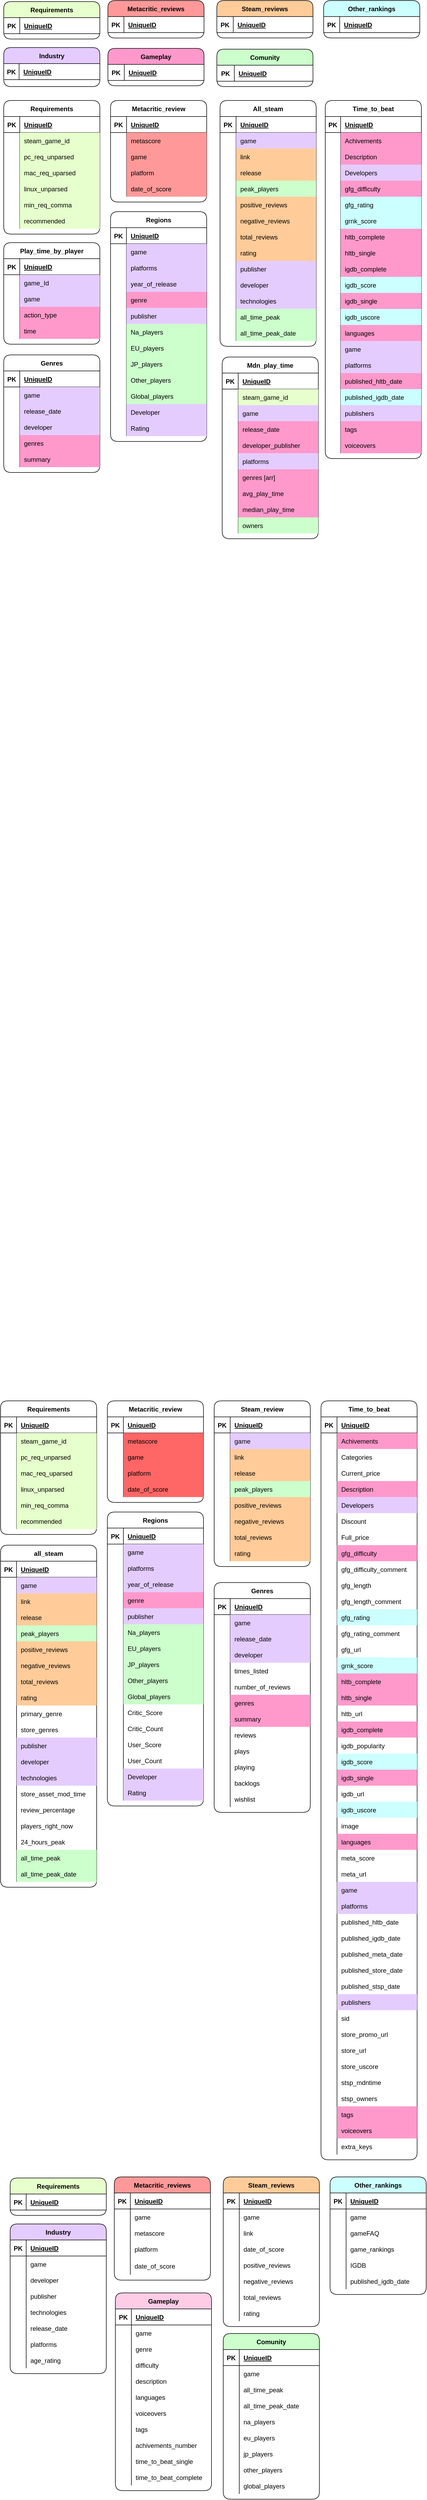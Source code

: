 <mxfile version="20.3.0" type="device"><diagram id="gYJ78aU_k73OE8-JTqR9" name="Сторінка-1"><mxGraphModel dx="2031" dy="2405" grid="0" gridSize="10" guides="1" tooltips="1" connect="1" arrows="1" fold="1" page="1" pageScale="1" pageWidth="827" pageHeight="1169" math="0" shadow="0"><root><mxCell id="0"/><mxCell id="1" parent="0"/><mxCell id="G30rGifM_O7-7BZH6kRn-1" value="all_steam" style="shape=table;startSize=30;container=1;collapsible=1;childLayout=tableLayout;fixedRows=1;rowLines=0;fontStyle=1;align=center;resizeLast=1;rounded=1;" parent="1" vertex="1"><mxGeometry x="18" y="1735" width="180" height="640" as="geometry"/></mxCell><mxCell id="G30rGifM_O7-7BZH6kRn-2" value="" style="shape=tableRow;horizontal=0;startSize=0;swimlaneHead=0;swimlaneBody=0;fillColor=none;collapsible=0;dropTarget=0;points=[[0,0.5],[1,0.5]];portConstraint=eastwest;top=0;left=0;right=0;bottom=1;" parent="G30rGifM_O7-7BZH6kRn-1" vertex="1"><mxGeometry y="30" width="180" height="30" as="geometry"/></mxCell><mxCell id="G30rGifM_O7-7BZH6kRn-3" value="PK" style="shape=partialRectangle;connectable=0;fillColor=none;top=0;left=0;bottom=0;right=0;fontStyle=1;overflow=hidden;" parent="G30rGifM_O7-7BZH6kRn-2" vertex="1"><mxGeometry width="30" height="30" as="geometry"><mxRectangle width="30" height="30" as="alternateBounds"/></mxGeometry></mxCell><mxCell id="G30rGifM_O7-7BZH6kRn-4" value="UniqueID" style="shape=partialRectangle;connectable=0;fillColor=none;top=0;left=0;bottom=0;right=0;align=left;spacingLeft=6;fontStyle=5;overflow=hidden;" parent="G30rGifM_O7-7BZH6kRn-2" vertex="1"><mxGeometry x="30" width="150" height="30" as="geometry"><mxRectangle width="150" height="30" as="alternateBounds"/></mxGeometry></mxCell><mxCell id="G30rGifM_O7-7BZH6kRn-5" value="" style="shape=tableRow;horizontal=0;startSize=0;swimlaneHead=0;swimlaneBody=0;fillColor=none;collapsible=0;dropTarget=0;points=[[0,0.5],[1,0.5]];portConstraint=eastwest;top=0;left=0;right=0;bottom=0;" parent="G30rGifM_O7-7BZH6kRn-1" vertex="1"><mxGeometry y="60" width="180" height="30" as="geometry"/></mxCell><mxCell id="G30rGifM_O7-7BZH6kRn-6" value="" style="shape=partialRectangle;connectable=0;fillColor=none;top=0;left=0;bottom=0;right=0;editable=1;overflow=hidden;" parent="G30rGifM_O7-7BZH6kRn-5" vertex="1"><mxGeometry width="30" height="30" as="geometry"><mxRectangle width="30" height="30" as="alternateBounds"/></mxGeometry></mxCell><mxCell id="G30rGifM_O7-7BZH6kRn-7" value="game" style="shape=partialRectangle;connectable=0;fillColor=#E5CCFF;top=0;left=0;bottom=0;right=0;align=left;spacingLeft=6;overflow=hidden;" parent="G30rGifM_O7-7BZH6kRn-5" vertex="1"><mxGeometry x="30" width="150" height="30" as="geometry"><mxRectangle width="150" height="30" as="alternateBounds"/></mxGeometry></mxCell><mxCell id="G30rGifM_O7-7BZH6kRn-8" value="" style="shape=tableRow;horizontal=0;startSize=0;swimlaneHead=0;swimlaneBody=0;fillColor=none;collapsible=0;dropTarget=0;points=[[0,0.5],[1,0.5]];portConstraint=eastwest;top=0;left=0;right=0;bottom=0;" parent="G30rGifM_O7-7BZH6kRn-1" vertex="1"><mxGeometry y="90" width="180" height="30" as="geometry"/></mxCell><mxCell id="G30rGifM_O7-7BZH6kRn-9" value="" style="shape=partialRectangle;connectable=0;fillColor=none;top=0;left=0;bottom=0;right=0;editable=1;overflow=hidden;" parent="G30rGifM_O7-7BZH6kRn-8" vertex="1"><mxGeometry width="30" height="30" as="geometry"><mxRectangle width="30" height="30" as="alternateBounds"/></mxGeometry></mxCell><mxCell id="G30rGifM_O7-7BZH6kRn-10" value="link" style="shape=partialRectangle;connectable=0;fillColor=#FFCC99;top=0;left=0;bottom=0;right=0;align=left;spacingLeft=6;overflow=hidden;" parent="G30rGifM_O7-7BZH6kRn-8" vertex="1"><mxGeometry x="30" width="150" height="30" as="geometry"><mxRectangle width="150" height="30" as="alternateBounds"/></mxGeometry></mxCell><mxCell id="G30rGifM_O7-7BZH6kRn-11" value="" style="shape=tableRow;horizontal=0;startSize=0;swimlaneHead=0;swimlaneBody=0;fillColor=none;collapsible=0;dropTarget=0;points=[[0,0.5],[1,0.5]];portConstraint=eastwest;top=0;left=0;right=0;bottom=0;" parent="G30rGifM_O7-7BZH6kRn-1" vertex="1"><mxGeometry y="120" width="180" height="30" as="geometry"/></mxCell><mxCell id="G30rGifM_O7-7BZH6kRn-12" value="" style="shape=partialRectangle;connectable=0;fillColor=none;top=0;left=0;bottom=0;right=0;editable=1;overflow=hidden;" parent="G30rGifM_O7-7BZH6kRn-11" vertex="1"><mxGeometry width="30" height="30" as="geometry"><mxRectangle width="30" height="30" as="alternateBounds"/></mxGeometry></mxCell><mxCell id="G30rGifM_O7-7BZH6kRn-13" value="release" style="shape=partialRectangle;connectable=0;fillColor=#FFCC99;top=0;left=0;bottom=0;right=0;align=left;spacingLeft=6;overflow=hidden;" parent="G30rGifM_O7-7BZH6kRn-11" vertex="1"><mxGeometry x="30" width="150" height="30" as="geometry"><mxRectangle width="150" height="30" as="alternateBounds"/></mxGeometry></mxCell><mxCell id="NCPX5yf5EaxGh9Wn7pes-34" value="" style="shape=tableRow;horizontal=0;startSize=0;swimlaneHead=0;swimlaneBody=0;fillColor=none;collapsible=0;dropTarget=0;points=[[0,0.5],[1,0.5]];portConstraint=eastwest;top=0;left=0;right=0;bottom=0;" parent="G30rGifM_O7-7BZH6kRn-1" vertex="1"><mxGeometry y="150" width="180" height="30" as="geometry"/></mxCell><mxCell id="NCPX5yf5EaxGh9Wn7pes-35" value="" style="shape=partialRectangle;connectable=0;fillColor=none;top=0;left=0;bottom=0;right=0;editable=1;overflow=hidden;" parent="NCPX5yf5EaxGh9Wn7pes-34" vertex="1"><mxGeometry width="30" height="30" as="geometry"><mxRectangle width="30" height="30" as="alternateBounds"/></mxGeometry></mxCell><mxCell id="NCPX5yf5EaxGh9Wn7pes-36" value="peak_players" style="shape=partialRectangle;connectable=0;fillColor=#CCFFCC;top=0;left=0;bottom=0;right=0;align=left;spacingLeft=6;overflow=hidden;" parent="NCPX5yf5EaxGh9Wn7pes-34" vertex="1"><mxGeometry x="30" width="150" height="30" as="geometry"><mxRectangle width="150" height="30" as="alternateBounds"/></mxGeometry></mxCell><mxCell id="NCPX5yf5EaxGh9Wn7pes-38" value="" style="shape=tableRow;horizontal=0;startSize=0;swimlaneHead=0;swimlaneBody=0;fillColor=none;collapsible=0;dropTarget=0;points=[[0,0.5],[1,0.5]];portConstraint=eastwest;top=0;left=0;right=0;bottom=0;" parent="G30rGifM_O7-7BZH6kRn-1" vertex="1"><mxGeometry y="180" width="180" height="30" as="geometry"/></mxCell><mxCell id="NCPX5yf5EaxGh9Wn7pes-39" value="" style="shape=partialRectangle;connectable=0;fillColor=none;top=0;left=0;bottom=0;right=0;editable=1;overflow=hidden;" parent="NCPX5yf5EaxGh9Wn7pes-38" vertex="1"><mxGeometry width="30" height="30" as="geometry"><mxRectangle width="30" height="30" as="alternateBounds"/></mxGeometry></mxCell><mxCell id="NCPX5yf5EaxGh9Wn7pes-40" value="positive_reviews" style="shape=partialRectangle;connectable=0;fillColor=#FFCC99;top=0;left=0;bottom=0;right=0;align=left;spacingLeft=6;overflow=hidden;" parent="NCPX5yf5EaxGh9Wn7pes-38" vertex="1"><mxGeometry x="30" width="150" height="30" as="geometry"><mxRectangle width="150" height="30" as="alternateBounds"/></mxGeometry></mxCell><mxCell id="NCPX5yf5EaxGh9Wn7pes-41" value="" style="shape=tableRow;horizontal=0;startSize=0;swimlaneHead=0;swimlaneBody=0;fillColor=none;collapsible=0;dropTarget=0;points=[[0,0.5],[1,0.5]];portConstraint=eastwest;top=0;left=0;right=0;bottom=0;" parent="G30rGifM_O7-7BZH6kRn-1" vertex="1"><mxGeometry y="210" width="180" height="30" as="geometry"/></mxCell><mxCell id="NCPX5yf5EaxGh9Wn7pes-42" value="" style="shape=partialRectangle;connectable=0;fillColor=none;top=0;left=0;bottom=0;right=0;editable=1;overflow=hidden;" parent="NCPX5yf5EaxGh9Wn7pes-41" vertex="1"><mxGeometry width="30" height="30" as="geometry"><mxRectangle width="30" height="30" as="alternateBounds"/></mxGeometry></mxCell><mxCell id="NCPX5yf5EaxGh9Wn7pes-43" value="negative_reviews" style="shape=partialRectangle;connectable=0;fillColor=#FFCC99;top=0;left=0;bottom=0;right=0;align=left;spacingLeft=6;overflow=hidden;" parent="NCPX5yf5EaxGh9Wn7pes-41" vertex="1"><mxGeometry x="30" width="150" height="30" as="geometry"><mxRectangle width="150" height="30" as="alternateBounds"/></mxGeometry></mxCell><mxCell id="NCPX5yf5EaxGh9Wn7pes-44" value="" style="shape=tableRow;horizontal=0;startSize=0;swimlaneHead=0;swimlaneBody=0;fillColor=none;collapsible=0;dropTarget=0;points=[[0,0.5],[1,0.5]];portConstraint=eastwest;top=0;left=0;right=0;bottom=0;" parent="G30rGifM_O7-7BZH6kRn-1" vertex="1"><mxGeometry y="240" width="180" height="30" as="geometry"/></mxCell><mxCell id="NCPX5yf5EaxGh9Wn7pes-45" value="" style="shape=partialRectangle;connectable=0;fillColor=none;top=0;left=0;bottom=0;right=0;editable=1;overflow=hidden;" parent="NCPX5yf5EaxGh9Wn7pes-44" vertex="1"><mxGeometry width="30" height="30" as="geometry"><mxRectangle width="30" height="30" as="alternateBounds"/></mxGeometry></mxCell><mxCell id="NCPX5yf5EaxGh9Wn7pes-46" value="total_reviews" style="shape=partialRectangle;connectable=0;fillColor=#FFCC99;top=0;left=0;bottom=0;right=0;align=left;spacingLeft=6;overflow=hidden;" parent="NCPX5yf5EaxGh9Wn7pes-44" vertex="1"><mxGeometry x="30" width="150" height="30" as="geometry"><mxRectangle width="150" height="30" as="alternateBounds"/></mxGeometry></mxCell><mxCell id="NCPX5yf5EaxGh9Wn7pes-47" value="" style="shape=tableRow;horizontal=0;startSize=0;swimlaneHead=0;swimlaneBody=0;fillColor=none;collapsible=0;dropTarget=0;points=[[0,0.5],[1,0.5]];portConstraint=eastwest;top=0;left=0;right=0;bottom=0;" parent="G30rGifM_O7-7BZH6kRn-1" vertex="1"><mxGeometry y="270" width="180" height="30" as="geometry"/></mxCell><mxCell id="NCPX5yf5EaxGh9Wn7pes-48" value="" style="shape=partialRectangle;connectable=0;fillColor=none;top=0;left=0;bottom=0;right=0;editable=1;overflow=hidden;" parent="NCPX5yf5EaxGh9Wn7pes-47" vertex="1"><mxGeometry width="30" height="30" as="geometry"><mxRectangle width="30" height="30" as="alternateBounds"/></mxGeometry></mxCell><mxCell id="NCPX5yf5EaxGh9Wn7pes-49" value="rating" style="shape=partialRectangle;connectable=0;fillColor=#FFCC99;top=0;left=0;bottom=0;right=0;align=left;spacingLeft=6;overflow=hidden;" parent="NCPX5yf5EaxGh9Wn7pes-47" vertex="1"><mxGeometry x="30" width="150" height="30" as="geometry"><mxRectangle width="150" height="30" as="alternateBounds"/></mxGeometry></mxCell><mxCell id="NCPX5yf5EaxGh9Wn7pes-50" value="" style="shape=tableRow;horizontal=0;startSize=0;swimlaneHead=0;swimlaneBody=0;fillColor=none;collapsible=0;dropTarget=0;points=[[0,0.5],[1,0.5]];portConstraint=eastwest;top=0;left=0;right=0;bottom=0;" parent="G30rGifM_O7-7BZH6kRn-1" vertex="1"><mxGeometry y="300" width="180" height="30" as="geometry"/></mxCell><mxCell id="NCPX5yf5EaxGh9Wn7pes-51" value="" style="shape=partialRectangle;connectable=0;fillColor=none;top=0;left=0;bottom=0;right=0;editable=1;overflow=hidden;" parent="NCPX5yf5EaxGh9Wn7pes-50" vertex="1"><mxGeometry width="30" height="30" as="geometry"><mxRectangle width="30" height="30" as="alternateBounds"/></mxGeometry></mxCell><mxCell id="NCPX5yf5EaxGh9Wn7pes-52" value="primary_genre" style="shape=partialRectangle;connectable=0;fillColor=none;top=0;left=0;bottom=0;right=0;align=left;spacingLeft=6;overflow=hidden;" parent="NCPX5yf5EaxGh9Wn7pes-50" vertex="1"><mxGeometry x="30" width="150" height="30" as="geometry"><mxRectangle width="150" height="30" as="alternateBounds"/></mxGeometry></mxCell><mxCell id="NCPX5yf5EaxGh9Wn7pes-53" value="" style="shape=tableRow;horizontal=0;startSize=0;swimlaneHead=0;swimlaneBody=0;fillColor=none;collapsible=0;dropTarget=0;points=[[0,0.5],[1,0.5]];portConstraint=eastwest;top=0;left=0;right=0;bottom=0;" parent="G30rGifM_O7-7BZH6kRn-1" vertex="1"><mxGeometry y="330" width="180" height="30" as="geometry"/></mxCell><mxCell id="NCPX5yf5EaxGh9Wn7pes-54" value="" style="shape=partialRectangle;connectable=0;fillColor=none;top=0;left=0;bottom=0;right=0;editable=1;overflow=hidden;" parent="NCPX5yf5EaxGh9Wn7pes-53" vertex="1"><mxGeometry width="30" height="30" as="geometry"><mxRectangle width="30" height="30" as="alternateBounds"/></mxGeometry></mxCell><mxCell id="NCPX5yf5EaxGh9Wn7pes-55" value="store_genres" style="shape=partialRectangle;connectable=0;fillColor=none;top=0;left=0;bottom=0;right=0;align=left;spacingLeft=6;overflow=hidden;" parent="NCPX5yf5EaxGh9Wn7pes-53" vertex="1"><mxGeometry x="30" width="150" height="30" as="geometry"><mxRectangle width="150" height="30" as="alternateBounds"/></mxGeometry></mxCell><mxCell id="NCPX5yf5EaxGh9Wn7pes-56" value="" style="shape=tableRow;horizontal=0;startSize=0;swimlaneHead=0;swimlaneBody=0;fillColor=none;collapsible=0;dropTarget=0;points=[[0,0.5],[1,0.5]];portConstraint=eastwest;top=0;left=0;right=0;bottom=0;" parent="G30rGifM_O7-7BZH6kRn-1" vertex="1"><mxGeometry y="360" width="180" height="30" as="geometry"/></mxCell><mxCell id="NCPX5yf5EaxGh9Wn7pes-57" value="" style="shape=partialRectangle;connectable=0;fillColor=none;top=0;left=0;bottom=0;right=0;editable=1;overflow=hidden;" parent="NCPX5yf5EaxGh9Wn7pes-56" vertex="1"><mxGeometry width="30" height="30" as="geometry"><mxRectangle width="30" height="30" as="alternateBounds"/></mxGeometry></mxCell><mxCell id="NCPX5yf5EaxGh9Wn7pes-58" value="publisher" style="shape=partialRectangle;connectable=0;fillColor=#E5CCFF;top=0;left=0;bottom=0;right=0;align=left;spacingLeft=6;overflow=hidden;" parent="NCPX5yf5EaxGh9Wn7pes-56" vertex="1"><mxGeometry x="30" width="150" height="30" as="geometry"><mxRectangle width="150" height="30" as="alternateBounds"/></mxGeometry></mxCell><mxCell id="NCPX5yf5EaxGh9Wn7pes-59" value="" style="shape=tableRow;horizontal=0;startSize=0;swimlaneHead=0;swimlaneBody=0;fillColor=none;collapsible=0;dropTarget=0;points=[[0,0.5],[1,0.5]];portConstraint=eastwest;top=0;left=0;right=0;bottom=0;" parent="G30rGifM_O7-7BZH6kRn-1" vertex="1"><mxGeometry y="390" width="180" height="30" as="geometry"/></mxCell><mxCell id="NCPX5yf5EaxGh9Wn7pes-60" value="" style="shape=partialRectangle;connectable=0;fillColor=none;top=0;left=0;bottom=0;right=0;editable=1;overflow=hidden;" parent="NCPX5yf5EaxGh9Wn7pes-59" vertex="1"><mxGeometry width="30" height="30" as="geometry"><mxRectangle width="30" height="30" as="alternateBounds"/></mxGeometry></mxCell><mxCell id="NCPX5yf5EaxGh9Wn7pes-61" value="developer" style="shape=partialRectangle;connectable=0;fillColor=#E5CCFF;top=0;left=0;bottom=0;right=0;align=left;spacingLeft=6;overflow=hidden;" parent="NCPX5yf5EaxGh9Wn7pes-59" vertex="1"><mxGeometry x="30" width="150" height="30" as="geometry"><mxRectangle width="150" height="30" as="alternateBounds"/></mxGeometry></mxCell><mxCell id="NCPX5yf5EaxGh9Wn7pes-62" value="" style="shape=tableRow;horizontal=0;startSize=0;swimlaneHead=0;swimlaneBody=0;fillColor=none;collapsible=0;dropTarget=0;points=[[0,0.5],[1,0.5]];portConstraint=eastwest;top=0;left=0;right=0;bottom=0;" parent="G30rGifM_O7-7BZH6kRn-1" vertex="1"><mxGeometry y="420" width="180" height="30" as="geometry"/></mxCell><mxCell id="NCPX5yf5EaxGh9Wn7pes-63" value="" style="shape=partialRectangle;connectable=0;fillColor=none;top=0;left=0;bottom=0;right=0;editable=1;overflow=hidden;" parent="NCPX5yf5EaxGh9Wn7pes-62" vertex="1"><mxGeometry width="30" height="30" as="geometry"><mxRectangle width="30" height="30" as="alternateBounds"/></mxGeometry></mxCell><mxCell id="NCPX5yf5EaxGh9Wn7pes-64" value="technologies" style="shape=partialRectangle;connectable=0;fillColor=#E5CCFF;top=0;left=0;bottom=0;right=0;align=left;spacingLeft=6;overflow=hidden;" parent="NCPX5yf5EaxGh9Wn7pes-62" vertex="1"><mxGeometry x="30" width="150" height="30" as="geometry"><mxRectangle width="150" height="30" as="alternateBounds"/></mxGeometry></mxCell><mxCell id="NCPX5yf5EaxGh9Wn7pes-65" value="" style="shape=tableRow;horizontal=0;startSize=0;swimlaneHead=0;swimlaneBody=0;fillColor=none;collapsible=0;dropTarget=0;points=[[0,0.5],[1,0.5]];portConstraint=eastwest;top=0;left=0;right=0;bottom=0;" parent="G30rGifM_O7-7BZH6kRn-1" vertex="1"><mxGeometry y="450" width="180" height="30" as="geometry"/></mxCell><mxCell id="NCPX5yf5EaxGh9Wn7pes-66" value="" style="shape=partialRectangle;connectable=0;fillColor=none;top=0;left=0;bottom=0;right=0;editable=1;overflow=hidden;" parent="NCPX5yf5EaxGh9Wn7pes-65" vertex="1"><mxGeometry width="30" height="30" as="geometry"><mxRectangle width="30" height="30" as="alternateBounds"/></mxGeometry></mxCell><mxCell id="NCPX5yf5EaxGh9Wn7pes-67" value="store_asset_mod_time" style="shape=partialRectangle;connectable=0;fillColor=none;top=0;left=0;bottom=0;right=0;align=left;spacingLeft=6;overflow=hidden;" parent="NCPX5yf5EaxGh9Wn7pes-65" vertex="1"><mxGeometry x="30" width="150" height="30" as="geometry"><mxRectangle width="150" height="30" as="alternateBounds"/></mxGeometry></mxCell><mxCell id="NCPX5yf5EaxGh9Wn7pes-68" value="" style="shape=tableRow;horizontal=0;startSize=0;swimlaneHead=0;swimlaneBody=0;fillColor=none;collapsible=0;dropTarget=0;points=[[0,0.5],[1,0.5]];portConstraint=eastwest;top=0;left=0;right=0;bottom=0;" parent="G30rGifM_O7-7BZH6kRn-1" vertex="1"><mxGeometry y="480" width="180" height="30" as="geometry"/></mxCell><mxCell id="NCPX5yf5EaxGh9Wn7pes-69" value="" style="shape=partialRectangle;connectable=0;fillColor=none;top=0;left=0;bottom=0;right=0;editable=1;overflow=hidden;" parent="NCPX5yf5EaxGh9Wn7pes-68" vertex="1"><mxGeometry width="30" height="30" as="geometry"><mxRectangle width="30" height="30" as="alternateBounds"/></mxGeometry></mxCell><mxCell id="NCPX5yf5EaxGh9Wn7pes-70" value="review_percentage" style="shape=partialRectangle;connectable=0;fillColor=none;top=0;left=0;bottom=0;right=0;align=left;spacingLeft=6;overflow=hidden;" parent="NCPX5yf5EaxGh9Wn7pes-68" vertex="1"><mxGeometry x="30" width="150" height="30" as="geometry"><mxRectangle width="150" height="30" as="alternateBounds"/></mxGeometry></mxCell><mxCell id="NCPX5yf5EaxGh9Wn7pes-71" value="" style="shape=tableRow;horizontal=0;startSize=0;swimlaneHead=0;swimlaneBody=0;fillColor=none;collapsible=0;dropTarget=0;points=[[0,0.5],[1,0.5]];portConstraint=eastwest;top=0;left=0;right=0;bottom=0;" parent="G30rGifM_O7-7BZH6kRn-1" vertex="1"><mxGeometry y="510" width="180" height="30" as="geometry"/></mxCell><mxCell id="NCPX5yf5EaxGh9Wn7pes-72" value="" style="shape=partialRectangle;connectable=0;fillColor=none;top=0;left=0;bottom=0;right=0;editable=1;overflow=hidden;" parent="NCPX5yf5EaxGh9Wn7pes-71" vertex="1"><mxGeometry width="30" height="30" as="geometry"><mxRectangle width="30" height="30" as="alternateBounds"/></mxGeometry></mxCell><mxCell id="NCPX5yf5EaxGh9Wn7pes-73" value="players_right_now" style="shape=partialRectangle;connectable=0;fillColor=none;top=0;left=0;bottom=0;right=0;align=left;spacingLeft=6;overflow=hidden;" parent="NCPX5yf5EaxGh9Wn7pes-71" vertex="1"><mxGeometry x="30" width="150" height="30" as="geometry"><mxRectangle width="150" height="30" as="alternateBounds"/></mxGeometry></mxCell><mxCell id="NCPX5yf5EaxGh9Wn7pes-74" value="" style="shape=tableRow;horizontal=0;startSize=0;swimlaneHead=0;swimlaneBody=0;fillColor=none;collapsible=0;dropTarget=0;points=[[0,0.5],[1,0.5]];portConstraint=eastwest;top=0;left=0;right=0;bottom=0;" parent="G30rGifM_O7-7BZH6kRn-1" vertex="1"><mxGeometry y="540" width="180" height="30" as="geometry"/></mxCell><mxCell id="NCPX5yf5EaxGh9Wn7pes-75" value="" style="shape=partialRectangle;connectable=0;fillColor=none;top=0;left=0;bottom=0;right=0;editable=1;overflow=hidden;" parent="NCPX5yf5EaxGh9Wn7pes-74" vertex="1"><mxGeometry width="30" height="30" as="geometry"><mxRectangle width="30" height="30" as="alternateBounds"/></mxGeometry></mxCell><mxCell id="NCPX5yf5EaxGh9Wn7pes-76" value="24_hours_peak" style="shape=partialRectangle;connectable=0;fillColor=none;top=0;left=0;bottom=0;right=0;align=left;spacingLeft=6;overflow=hidden;" parent="NCPX5yf5EaxGh9Wn7pes-74" vertex="1"><mxGeometry x="30" width="150" height="30" as="geometry"><mxRectangle width="150" height="30" as="alternateBounds"/></mxGeometry></mxCell><mxCell id="NCPX5yf5EaxGh9Wn7pes-78" value="" style="shape=tableRow;horizontal=0;startSize=0;swimlaneHead=0;swimlaneBody=0;fillColor=none;collapsible=0;dropTarget=0;points=[[0,0.5],[1,0.5]];portConstraint=eastwest;top=0;left=0;right=0;bottom=0;" parent="G30rGifM_O7-7BZH6kRn-1" vertex="1"><mxGeometry y="570" width="180" height="30" as="geometry"/></mxCell><mxCell id="NCPX5yf5EaxGh9Wn7pes-79" value="" style="shape=partialRectangle;connectable=0;fillColor=none;top=0;left=0;bottom=0;right=0;editable=1;overflow=hidden;" parent="NCPX5yf5EaxGh9Wn7pes-78" vertex="1"><mxGeometry width="30" height="30" as="geometry"><mxRectangle width="30" height="30" as="alternateBounds"/></mxGeometry></mxCell><mxCell id="NCPX5yf5EaxGh9Wn7pes-80" value="all_time_peak" style="shape=partialRectangle;connectable=0;fillColor=#CCFFCC;top=0;left=0;bottom=0;right=0;align=left;spacingLeft=6;overflow=hidden;" parent="NCPX5yf5EaxGh9Wn7pes-78" vertex="1"><mxGeometry x="30" width="150" height="30" as="geometry"><mxRectangle width="150" height="30" as="alternateBounds"/></mxGeometry></mxCell><mxCell id="NCPX5yf5EaxGh9Wn7pes-81" value="" style="shape=tableRow;horizontal=0;startSize=0;swimlaneHead=0;swimlaneBody=0;fillColor=none;collapsible=0;dropTarget=0;points=[[0,0.5],[1,0.5]];portConstraint=eastwest;top=0;left=0;right=0;bottom=0;" parent="G30rGifM_O7-7BZH6kRn-1" vertex="1"><mxGeometry y="600" width="180" height="30" as="geometry"/></mxCell><mxCell id="NCPX5yf5EaxGh9Wn7pes-82" value="" style="shape=partialRectangle;connectable=0;fillColor=none;top=0;left=0;bottom=0;right=0;editable=1;overflow=hidden;" parent="NCPX5yf5EaxGh9Wn7pes-81" vertex="1"><mxGeometry width="30" height="30" as="geometry"><mxRectangle width="30" height="30" as="alternateBounds"/></mxGeometry></mxCell><mxCell id="NCPX5yf5EaxGh9Wn7pes-83" value="all_time_peak_date" style="shape=partialRectangle;connectable=0;fillColor=#CCFFCC;top=0;left=0;bottom=0;right=0;align=left;spacingLeft=6;overflow=hidden;" parent="NCPX5yf5EaxGh9Wn7pes-81" vertex="1"><mxGeometry x="30" width="150" height="30" as="geometry"><mxRectangle width="150" height="30" as="alternateBounds"/></mxGeometry></mxCell><mxCell id="G30rGifM_O7-7BZH6kRn-14" value="Steam_review" style="shape=table;startSize=30;container=1;collapsible=1;childLayout=tableLayout;fixedRows=1;rowLines=0;fontStyle=1;align=center;resizeLast=1;rounded=1;" parent="1" vertex="1"><mxGeometry x="418" y="1465" width="180" height="310" as="geometry"/></mxCell><mxCell id="G30rGifM_O7-7BZH6kRn-15" value="" style="shape=tableRow;horizontal=0;startSize=0;swimlaneHead=0;swimlaneBody=0;fillColor=none;collapsible=0;dropTarget=0;points=[[0,0.5],[1,0.5]];portConstraint=eastwest;top=0;left=0;right=0;bottom=1;" parent="G30rGifM_O7-7BZH6kRn-14" vertex="1"><mxGeometry y="30" width="180" height="30" as="geometry"/></mxCell><mxCell id="G30rGifM_O7-7BZH6kRn-16" value="PK" style="shape=partialRectangle;connectable=0;fillColor=none;top=0;left=0;bottom=0;right=0;fontStyle=1;overflow=hidden;" parent="G30rGifM_O7-7BZH6kRn-15" vertex="1"><mxGeometry width="30" height="30" as="geometry"><mxRectangle width="30" height="30" as="alternateBounds"/></mxGeometry></mxCell><mxCell id="G30rGifM_O7-7BZH6kRn-17" value="UniqueID" style="shape=partialRectangle;connectable=0;fillColor=none;top=0;left=0;bottom=0;right=0;align=left;spacingLeft=6;fontStyle=5;overflow=hidden;" parent="G30rGifM_O7-7BZH6kRn-15" vertex="1"><mxGeometry x="30" width="150" height="30" as="geometry"><mxRectangle width="150" height="30" as="alternateBounds"/></mxGeometry></mxCell><mxCell id="G30rGifM_O7-7BZH6kRn-18" value="" style="shape=tableRow;horizontal=0;startSize=0;swimlaneHead=0;swimlaneBody=0;fillColor=none;collapsible=0;dropTarget=0;points=[[0,0.5],[1,0.5]];portConstraint=eastwest;top=0;left=0;right=0;bottom=0;" parent="G30rGifM_O7-7BZH6kRn-14" vertex="1"><mxGeometry y="60" width="180" height="30" as="geometry"/></mxCell><mxCell id="G30rGifM_O7-7BZH6kRn-19" value="" style="shape=partialRectangle;connectable=0;fillColor=none;top=0;left=0;bottom=0;right=0;editable=1;overflow=hidden;" parent="G30rGifM_O7-7BZH6kRn-18" vertex="1"><mxGeometry width="30" height="30" as="geometry"><mxRectangle width="30" height="30" as="alternateBounds"/></mxGeometry></mxCell><mxCell id="G30rGifM_O7-7BZH6kRn-20" value="game" style="shape=partialRectangle;connectable=0;fillColor=#E5CCFF;top=0;left=0;bottom=0;right=0;align=left;spacingLeft=6;overflow=hidden;" parent="G30rGifM_O7-7BZH6kRn-18" vertex="1"><mxGeometry x="30" width="150" height="30" as="geometry"><mxRectangle width="150" height="30" as="alternateBounds"/></mxGeometry></mxCell><mxCell id="G30rGifM_O7-7BZH6kRn-53" value="" style="shape=tableRow;horizontal=0;startSize=0;swimlaneHead=0;swimlaneBody=0;fillColor=none;collapsible=0;dropTarget=0;points=[[0,0.5],[1,0.5]];portConstraint=eastwest;top=0;left=0;right=0;bottom=0;rounded=1;" parent="G30rGifM_O7-7BZH6kRn-14" vertex="1"><mxGeometry y="90" width="180" height="30" as="geometry"/></mxCell><mxCell id="G30rGifM_O7-7BZH6kRn-54" value="" style="shape=partialRectangle;connectable=0;fillColor=none;top=0;left=0;bottom=0;right=0;editable=1;overflow=hidden;rounded=1;" parent="G30rGifM_O7-7BZH6kRn-53" vertex="1"><mxGeometry width="30" height="30" as="geometry"><mxRectangle width="30" height="30" as="alternateBounds"/></mxGeometry></mxCell><mxCell id="G30rGifM_O7-7BZH6kRn-55" value="link" style="shape=partialRectangle;connectable=0;fillColor=#FFCC99;top=0;left=0;bottom=0;right=0;align=left;spacingLeft=6;overflow=hidden;rounded=1;" parent="G30rGifM_O7-7BZH6kRn-53" vertex="1"><mxGeometry x="30" width="150" height="30" as="geometry"><mxRectangle width="150" height="30" as="alternateBounds"/></mxGeometry></mxCell><mxCell id="G30rGifM_O7-7BZH6kRn-56" value="" style="shape=tableRow;horizontal=0;startSize=0;swimlaneHead=0;swimlaneBody=0;fillColor=none;collapsible=0;dropTarget=0;points=[[0,0.5],[1,0.5]];portConstraint=eastwest;top=0;left=0;right=0;bottom=0;rounded=1;" parent="G30rGifM_O7-7BZH6kRn-14" vertex="1"><mxGeometry y="120" width="180" height="30" as="geometry"/></mxCell><mxCell id="G30rGifM_O7-7BZH6kRn-57" value="" style="shape=partialRectangle;connectable=0;fillColor=none;top=0;left=0;bottom=0;right=0;editable=1;overflow=hidden;rounded=1;" parent="G30rGifM_O7-7BZH6kRn-56" vertex="1"><mxGeometry width="30" height="30" as="geometry"><mxRectangle width="30" height="30" as="alternateBounds"/></mxGeometry></mxCell><mxCell id="G30rGifM_O7-7BZH6kRn-58" value="release" style="shape=partialRectangle;connectable=0;fillColor=#FFCC99;top=0;left=0;bottom=0;right=0;align=left;spacingLeft=6;overflow=hidden;rounded=1;" parent="G30rGifM_O7-7BZH6kRn-56" vertex="1"><mxGeometry x="30" width="150" height="30" as="geometry"><mxRectangle width="150" height="30" as="alternateBounds"/></mxGeometry></mxCell><mxCell id="NCPX5yf5EaxGh9Wn7pes-31" value="" style="shape=tableRow;horizontal=0;startSize=0;swimlaneHead=0;swimlaneBody=0;fillColor=none;collapsible=0;dropTarget=0;points=[[0,0.5],[1,0.5]];portConstraint=eastwest;top=0;left=0;right=0;bottom=0;" parent="G30rGifM_O7-7BZH6kRn-14" vertex="1"><mxGeometry y="150" width="180" height="30" as="geometry"/></mxCell><mxCell id="NCPX5yf5EaxGh9Wn7pes-32" value="" style="shape=partialRectangle;connectable=0;fillColor=none;top=0;left=0;bottom=0;right=0;editable=1;overflow=hidden;" parent="NCPX5yf5EaxGh9Wn7pes-31" vertex="1"><mxGeometry width="30" height="30" as="geometry"><mxRectangle width="30" height="30" as="alternateBounds"/></mxGeometry></mxCell><mxCell id="NCPX5yf5EaxGh9Wn7pes-33" value="peak_players" style="shape=partialRectangle;connectable=0;fillColor=#CCFFCC;top=0;left=0;bottom=0;right=0;align=left;spacingLeft=6;overflow=hidden;" parent="NCPX5yf5EaxGh9Wn7pes-31" vertex="1"><mxGeometry x="30" width="150" height="30" as="geometry"><mxRectangle width="150" height="30" as="alternateBounds"/></mxGeometry></mxCell><mxCell id="G30rGifM_O7-7BZH6kRn-59" value="" style="shape=tableRow;horizontal=0;startSize=0;swimlaneHead=0;swimlaneBody=0;fillColor=none;collapsible=0;dropTarget=0;points=[[0,0.5],[1,0.5]];portConstraint=eastwest;top=0;left=0;right=0;bottom=0;rounded=1;" parent="G30rGifM_O7-7BZH6kRn-14" vertex="1"><mxGeometry y="180" width="180" height="30" as="geometry"/></mxCell><mxCell id="G30rGifM_O7-7BZH6kRn-60" value="" style="shape=partialRectangle;connectable=0;fillColor=none;top=0;left=0;bottom=0;right=0;editable=1;overflow=hidden;rounded=1;" parent="G30rGifM_O7-7BZH6kRn-59" vertex="1"><mxGeometry width="30" height="30" as="geometry"><mxRectangle width="30" height="30" as="alternateBounds"/></mxGeometry></mxCell><mxCell id="G30rGifM_O7-7BZH6kRn-61" value="positive_reviews" style="shape=partialRectangle;connectable=0;fillColor=#FFCC99;top=0;left=0;bottom=0;right=0;align=left;spacingLeft=6;overflow=hidden;rounded=1;" parent="G30rGifM_O7-7BZH6kRn-59" vertex="1"><mxGeometry x="30" width="150" height="30" as="geometry"><mxRectangle width="150" height="30" as="alternateBounds"/></mxGeometry></mxCell><mxCell id="G30rGifM_O7-7BZH6kRn-65" value="" style="shape=tableRow;horizontal=0;startSize=0;swimlaneHead=0;swimlaneBody=0;fillColor=none;collapsible=0;dropTarget=0;points=[[0,0.5],[1,0.5]];portConstraint=eastwest;top=0;left=0;right=0;bottom=0;rounded=1;" parent="G30rGifM_O7-7BZH6kRn-14" vertex="1"><mxGeometry y="210" width="180" height="30" as="geometry"/></mxCell><mxCell id="G30rGifM_O7-7BZH6kRn-66" value="" style="shape=partialRectangle;connectable=0;fillColor=none;top=0;left=0;bottom=0;right=0;editable=1;overflow=hidden;rounded=1;" parent="G30rGifM_O7-7BZH6kRn-65" vertex="1"><mxGeometry width="30" height="30" as="geometry"><mxRectangle width="30" height="30" as="alternateBounds"/></mxGeometry></mxCell><mxCell id="G30rGifM_O7-7BZH6kRn-67" value="negative_reviews" style="shape=partialRectangle;connectable=0;fillColor=#FFCC99;top=0;left=0;bottom=0;right=0;align=left;spacingLeft=6;overflow=hidden;rounded=1;" parent="G30rGifM_O7-7BZH6kRn-65" vertex="1"><mxGeometry x="30" width="150" height="30" as="geometry"><mxRectangle width="150" height="30" as="alternateBounds"/></mxGeometry></mxCell><mxCell id="G30rGifM_O7-7BZH6kRn-68" value="" style="shape=tableRow;horizontal=0;startSize=0;swimlaneHead=0;swimlaneBody=0;fillColor=none;collapsible=0;dropTarget=0;points=[[0,0.5],[1,0.5]];portConstraint=eastwest;top=0;left=0;right=0;bottom=0;rounded=1;" parent="G30rGifM_O7-7BZH6kRn-14" vertex="1"><mxGeometry y="240" width="180" height="30" as="geometry"/></mxCell><mxCell id="G30rGifM_O7-7BZH6kRn-69" value="" style="shape=partialRectangle;connectable=0;fillColor=none;top=0;left=0;bottom=0;right=0;editable=1;overflow=hidden;rounded=1;" parent="G30rGifM_O7-7BZH6kRn-68" vertex="1"><mxGeometry width="30" height="30" as="geometry"><mxRectangle width="30" height="30" as="alternateBounds"/></mxGeometry></mxCell><mxCell id="G30rGifM_O7-7BZH6kRn-70" value="total_reviews" style="shape=partialRectangle;connectable=0;fillColor=#FFCC99;top=0;left=0;bottom=0;right=0;align=left;spacingLeft=6;overflow=hidden;rounded=1;" parent="G30rGifM_O7-7BZH6kRn-68" vertex="1"><mxGeometry x="30" width="150" height="30" as="geometry"><mxRectangle width="150" height="30" as="alternateBounds"/></mxGeometry></mxCell><mxCell id="G30rGifM_O7-7BZH6kRn-72" value="" style="shape=tableRow;horizontal=0;startSize=0;swimlaneHead=0;swimlaneBody=0;fillColor=none;collapsible=0;dropTarget=0;points=[[0,0.5],[1,0.5]];portConstraint=eastwest;top=0;left=0;right=0;bottom=0;rounded=1;" parent="G30rGifM_O7-7BZH6kRn-14" vertex="1"><mxGeometry y="270" width="180" height="30" as="geometry"/></mxCell><mxCell id="G30rGifM_O7-7BZH6kRn-73" value="" style="shape=partialRectangle;connectable=0;fillColor=none;top=0;left=0;bottom=0;right=0;editable=1;overflow=hidden;rounded=1;" parent="G30rGifM_O7-7BZH6kRn-72" vertex="1"><mxGeometry width="30" height="30" as="geometry"><mxRectangle width="30" height="30" as="alternateBounds"/></mxGeometry></mxCell><mxCell id="G30rGifM_O7-7BZH6kRn-74" value="rating" style="shape=partialRectangle;connectable=0;fillColor=#FFCC99;top=0;left=0;bottom=0;right=0;align=left;spacingLeft=6;overflow=hidden;rounded=1;" parent="G30rGifM_O7-7BZH6kRn-72" vertex="1"><mxGeometry x="30" width="150" height="30" as="geometry"><mxRectangle width="150" height="30" as="alternateBounds"/></mxGeometry></mxCell><mxCell id="G30rGifM_O7-7BZH6kRn-27" value="Metacritic_review" style="shape=table;startSize=30;container=1;collapsible=1;childLayout=tableLayout;fixedRows=1;rowLines=0;fontStyle=1;align=center;resizeLast=1;rounded=1;" parent="1" vertex="1"><mxGeometry x="218" y="1465" width="180" height="190" as="geometry"/></mxCell><mxCell id="G30rGifM_O7-7BZH6kRn-28" value="" style="shape=tableRow;horizontal=0;startSize=0;swimlaneHead=0;swimlaneBody=0;fillColor=none;collapsible=0;dropTarget=0;points=[[0,0.5],[1,0.5]];portConstraint=eastwest;top=0;left=0;right=0;bottom=1;" parent="G30rGifM_O7-7BZH6kRn-27" vertex="1"><mxGeometry y="30" width="180" height="30" as="geometry"/></mxCell><mxCell id="G30rGifM_O7-7BZH6kRn-29" value="PK" style="shape=partialRectangle;connectable=0;fillColor=none;top=0;left=0;bottom=0;right=0;fontStyle=1;overflow=hidden;" parent="G30rGifM_O7-7BZH6kRn-28" vertex="1"><mxGeometry width="30" height="30" as="geometry"><mxRectangle width="30" height="30" as="alternateBounds"/></mxGeometry></mxCell><mxCell id="G30rGifM_O7-7BZH6kRn-30" value="UniqueID" style="shape=partialRectangle;connectable=0;fillColor=none;top=0;left=0;bottom=0;right=0;align=left;spacingLeft=6;fontStyle=5;overflow=hidden;" parent="G30rGifM_O7-7BZH6kRn-28" vertex="1"><mxGeometry x="30" width="150" height="30" as="geometry"><mxRectangle width="150" height="30" as="alternateBounds"/></mxGeometry></mxCell><mxCell id="G30rGifM_O7-7BZH6kRn-31" value="" style="shape=tableRow;horizontal=0;startSize=0;swimlaneHead=0;swimlaneBody=0;fillColor=none;collapsible=0;dropTarget=0;points=[[0,0.5],[1,0.5]];portConstraint=eastwest;top=0;left=0;right=0;bottom=0;" parent="G30rGifM_O7-7BZH6kRn-27" vertex="1"><mxGeometry y="60" width="180" height="30" as="geometry"/></mxCell><mxCell id="G30rGifM_O7-7BZH6kRn-32" value="" style="shape=partialRectangle;connectable=0;fillColor=none;top=0;left=0;bottom=0;right=0;editable=1;overflow=hidden;" parent="G30rGifM_O7-7BZH6kRn-31" vertex="1"><mxGeometry width="30" height="30" as="geometry"><mxRectangle width="30" height="30" as="alternateBounds"/></mxGeometry></mxCell><mxCell id="G30rGifM_O7-7BZH6kRn-33" value="metascore" style="shape=partialRectangle;connectable=0;fillColor=#FF6666;top=0;left=0;bottom=0;right=0;align=left;spacingLeft=6;overflow=hidden;" parent="G30rGifM_O7-7BZH6kRn-31" vertex="1"><mxGeometry x="30" width="150" height="30" as="geometry"><mxRectangle width="150" height="30" as="alternateBounds"/></mxGeometry></mxCell><mxCell id="G30rGifM_O7-7BZH6kRn-79" value="" style="shape=tableRow;horizontal=0;startSize=0;swimlaneHead=0;swimlaneBody=0;fillColor=none;collapsible=0;dropTarget=0;points=[[0,0.5],[1,0.5]];portConstraint=eastwest;top=0;left=0;right=0;bottom=0;rounded=1;" parent="G30rGifM_O7-7BZH6kRn-27" vertex="1"><mxGeometry y="90" width="180" height="30" as="geometry"/></mxCell><mxCell id="G30rGifM_O7-7BZH6kRn-80" value="" style="shape=partialRectangle;connectable=0;fillColor=none;top=0;left=0;bottom=0;right=0;editable=1;overflow=hidden;rounded=1;" parent="G30rGifM_O7-7BZH6kRn-79" vertex="1"><mxGeometry width="30" height="30" as="geometry"><mxRectangle width="30" height="30" as="alternateBounds"/></mxGeometry></mxCell><mxCell id="G30rGifM_O7-7BZH6kRn-81" value="game" style="shape=partialRectangle;connectable=0;fillColor=#FF6666;top=0;left=0;bottom=0;right=0;align=left;spacingLeft=6;overflow=hidden;rounded=1;" parent="G30rGifM_O7-7BZH6kRn-79" vertex="1"><mxGeometry x="30" width="150" height="30" as="geometry"><mxRectangle width="150" height="30" as="alternateBounds"/></mxGeometry></mxCell><mxCell id="G30rGifM_O7-7BZH6kRn-83" value="" style="shape=tableRow;horizontal=0;startSize=0;swimlaneHead=0;swimlaneBody=0;fillColor=none;collapsible=0;dropTarget=0;points=[[0,0.5],[1,0.5]];portConstraint=eastwest;top=0;left=0;right=0;bottom=0;rounded=1;" parent="G30rGifM_O7-7BZH6kRn-27" vertex="1"><mxGeometry y="120" width="180" height="30" as="geometry"/></mxCell><mxCell id="G30rGifM_O7-7BZH6kRn-84" value="" style="shape=partialRectangle;connectable=0;fillColor=none;top=0;left=0;bottom=0;right=0;editable=1;overflow=hidden;rounded=1;" parent="G30rGifM_O7-7BZH6kRn-83" vertex="1"><mxGeometry width="30" height="30" as="geometry"><mxRectangle width="30" height="30" as="alternateBounds"/></mxGeometry></mxCell><mxCell id="G30rGifM_O7-7BZH6kRn-85" value="platform" style="shape=partialRectangle;connectable=0;fillColor=#FF6666;top=0;left=0;bottom=0;right=0;align=left;spacingLeft=6;overflow=hidden;rounded=1;" parent="G30rGifM_O7-7BZH6kRn-83" vertex="1"><mxGeometry x="30" width="150" height="30" as="geometry"><mxRectangle width="150" height="30" as="alternateBounds"/></mxGeometry></mxCell><mxCell id="G30rGifM_O7-7BZH6kRn-86" value="" style="shape=tableRow;horizontal=0;startSize=0;swimlaneHead=0;swimlaneBody=0;fillColor=none;collapsible=0;dropTarget=0;points=[[0,0.5],[1,0.5]];portConstraint=eastwest;top=0;left=0;right=0;bottom=0;rounded=1;" parent="G30rGifM_O7-7BZH6kRn-27" vertex="1"><mxGeometry y="150" width="180" height="30" as="geometry"/></mxCell><mxCell id="G30rGifM_O7-7BZH6kRn-87" value="" style="shape=partialRectangle;connectable=0;fillColor=none;top=0;left=0;bottom=0;right=0;editable=1;overflow=hidden;rounded=1;" parent="G30rGifM_O7-7BZH6kRn-86" vertex="1"><mxGeometry width="30" height="30" as="geometry"><mxRectangle width="30" height="30" as="alternateBounds"/></mxGeometry></mxCell><mxCell id="G30rGifM_O7-7BZH6kRn-88" value="date_of_score" style="shape=partialRectangle;connectable=0;fillColor=#FF6666;top=0;left=0;bottom=0;right=0;align=left;spacingLeft=6;overflow=hidden;rounded=1;" parent="G30rGifM_O7-7BZH6kRn-86" vertex="1"><mxGeometry x="30" width="150" height="30" as="geometry"><mxRectangle width="150" height="30" as="alternateBounds"/></mxGeometry></mxCell><mxCell id="G30rGifM_O7-7BZH6kRn-89" value="Regions" style="shape=table;startSize=30;container=1;collapsible=1;childLayout=tableLayout;fixedRows=1;rowLines=0;fontStyle=1;align=center;resizeLast=1;rounded=1;fillColor=default;" parent="1" vertex="1"><mxGeometry x="218" y="1673" width="180" height="550" as="geometry"/></mxCell><mxCell id="G30rGifM_O7-7BZH6kRn-90" value="" style="shape=tableRow;horizontal=0;startSize=0;swimlaneHead=0;swimlaneBody=0;fillColor=none;collapsible=0;dropTarget=0;points=[[0,0.5],[1,0.5]];portConstraint=eastwest;top=0;left=0;right=0;bottom=1;" parent="G30rGifM_O7-7BZH6kRn-89" vertex="1"><mxGeometry y="30" width="180" height="30" as="geometry"/></mxCell><mxCell id="G30rGifM_O7-7BZH6kRn-91" value="PK" style="shape=partialRectangle;connectable=0;fillColor=none;top=0;left=0;bottom=0;right=0;fontStyle=1;overflow=hidden;" parent="G30rGifM_O7-7BZH6kRn-90" vertex="1"><mxGeometry width="30" height="30" as="geometry"><mxRectangle width="30" height="30" as="alternateBounds"/></mxGeometry></mxCell><mxCell id="G30rGifM_O7-7BZH6kRn-92" value="UniqueID" style="shape=partialRectangle;connectable=0;fillColor=none;top=0;left=0;bottom=0;right=0;align=left;spacingLeft=6;fontStyle=5;overflow=hidden;" parent="G30rGifM_O7-7BZH6kRn-90" vertex="1"><mxGeometry x="30" width="150" height="30" as="geometry"><mxRectangle width="150" height="30" as="alternateBounds"/></mxGeometry></mxCell><mxCell id="G30rGifM_O7-7BZH6kRn-93" value="" style="shape=tableRow;horizontal=0;startSize=0;swimlaneHead=0;swimlaneBody=0;fillColor=none;collapsible=0;dropTarget=0;points=[[0,0.5],[1,0.5]];portConstraint=eastwest;top=0;left=0;right=0;bottom=0;" parent="G30rGifM_O7-7BZH6kRn-89" vertex="1"><mxGeometry y="60" width="180" height="30" as="geometry"/></mxCell><mxCell id="G30rGifM_O7-7BZH6kRn-94" value="" style="shape=partialRectangle;connectable=0;fillColor=none;top=0;left=0;bottom=0;right=0;editable=1;overflow=hidden;" parent="G30rGifM_O7-7BZH6kRn-93" vertex="1"><mxGeometry width="30" height="30" as="geometry"><mxRectangle width="30" height="30" as="alternateBounds"/></mxGeometry></mxCell><mxCell id="G30rGifM_O7-7BZH6kRn-95" value="game" style="shape=partialRectangle;connectable=0;fillColor=#E5CCFF;top=0;left=0;bottom=0;right=0;align=left;spacingLeft=6;overflow=hidden;" parent="G30rGifM_O7-7BZH6kRn-93" vertex="1"><mxGeometry x="30" width="150" height="30" as="geometry"><mxRectangle width="150" height="30" as="alternateBounds"/></mxGeometry></mxCell><mxCell id="G30rGifM_O7-7BZH6kRn-96" value="" style="shape=tableRow;horizontal=0;startSize=0;swimlaneHead=0;swimlaneBody=0;fillColor=none;collapsible=0;dropTarget=0;points=[[0,0.5],[1,0.5]];portConstraint=eastwest;top=0;left=0;right=0;bottom=0;rounded=1;" parent="G30rGifM_O7-7BZH6kRn-89" vertex="1"><mxGeometry y="90" width="180" height="30" as="geometry"/></mxCell><mxCell id="G30rGifM_O7-7BZH6kRn-97" value="" style="shape=partialRectangle;connectable=0;fillColor=none;top=0;left=0;bottom=0;right=0;editable=1;overflow=hidden;rounded=1;" parent="G30rGifM_O7-7BZH6kRn-96" vertex="1"><mxGeometry width="30" height="30" as="geometry"><mxRectangle width="30" height="30" as="alternateBounds"/></mxGeometry></mxCell><mxCell id="G30rGifM_O7-7BZH6kRn-98" value="platforms" style="shape=partialRectangle;connectable=0;fillColor=#E5CCFF;top=0;left=0;bottom=0;right=0;align=left;spacingLeft=6;overflow=hidden;rounded=1;" parent="G30rGifM_O7-7BZH6kRn-96" vertex="1"><mxGeometry x="30" width="150" height="30" as="geometry"><mxRectangle width="150" height="30" as="alternateBounds"/></mxGeometry></mxCell><mxCell id="G30rGifM_O7-7BZH6kRn-99" value="" style="shape=tableRow;horizontal=0;startSize=0;swimlaneHead=0;swimlaneBody=0;fillColor=none;collapsible=0;dropTarget=0;points=[[0,0.5],[1,0.5]];portConstraint=eastwest;top=0;left=0;right=0;bottom=0;rounded=1;" parent="G30rGifM_O7-7BZH6kRn-89" vertex="1"><mxGeometry y="120" width="180" height="30" as="geometry"/></mxCell><mxCell id="G30rGifM_O7-7BZH6kRn-100" value="" style="shape=partialRectangle;connectable=0;fillColor=none;top=0;left=0;bottom=0;right=0;editable=1;overflow=hidden;rounded=1;" parent="G30rGifM_O7-7BZH6kRn-99" vertex="1"><mxGeometry width="30" height="30" as="geometry"><mxRectangle width="30" height="30" as="alternateBounds"/></mxGeometry></mxCell><mxCell id="G30rGifM_O7-7BZH6kRn-101" value="year_of_release" style="shape=partialRectangle;connectable=0;fillColor=#E5CCFF;top=0;left=0;bottom=0;right=0;align=left;spacingLeft=6;overflow=hidden;rounded=1;" parent="G30rGifM_O7-7BZH6kRn-99" vertex="1"><mxGeometry x="30" width="150" height="30" as="geometry"><mxRectangle width="150" height="30" as="alternateBounds"/></mxGeometry></mxCell><mxCell id="G30rGifM_O7-7BZH6kRn-102" value="" style="shape=tableRow;horizontal=0;startSize=0;swimlaneHead=0;swimlaneBody=0;fillColor=none;collapsible=0;dropTarget=0;points=[[0,0.5],[1,0.5]];portConstraint=eastwest;top=0;left=0;right=0;bottom=0;rounded=1;" parent="G30rGifM_O7-7BZH6kRn-89" vertex="1"><mxGeometry y="150" width="180" height="30" as="geometry"/></mxCell><mxCell id="G30rGifM_O7-7BZH6kRn-103" value="" style="shape=partialRectangle;connectable=0;fillColor=none;top=0;left=0;bottom=0;right=0;editable=1;overflow=hidden;rounded=1;" parent="G30rGifM_O7-7BZH6kRn-102" vertex="1"><mxGeometry width="30" height="30" as="geometry"><mxRectangle width="30" height="30" as="alternateBounds"/></mxGeometry></mxCell><mxCell id="G30rGifM_O7-7BZH6kRn-104" value="genre" style="shape=partialRectangle;connectable=0;fillColor=#FF99CC;top=0;left=0;bottom=0;right=0;align=left;spacingLeft=6;overflow=hidden;rounded=1;" parent="G30rGifM_O7-7BZH6kRn-102" vertex="1"><mxGeometry x="30" width="150" height="30" as="geometry"><mxRectangle width="150" height="30" as="alternateBounds"/></mxGeometry></mxCell><mxCell id="G30rGifM_O7-7BZH6kRn-105" value="" style="shape=tableRow;horizontal=0;startSize=0;swimlaneHead=0;swimlaneBody=0;fillColor=none;collapsible=0;dropTarget=0;points=[[0,0.5],[1,0.5]];portConstraint=eastwest;top=0;left=0;right=0;bottom=0;rounded=1;" parent="G30rGifM_O7-7BZH6kRn-89" vertex="1"><mxGeometry y="180" width="180" height="30" as="geometry"/></mxCell><mxCell id="G30rGifM_O7-7BZH6kRn-106" value="" style="shape=partialRectangle;connectable=0;fillColor=none;top=0;left=0;bottom=0;right=0;editable=1;overflow=hidden;rounded=1;" parent="G30rGifM_O7-7BZH6kRn-105" vertex="1"><mxGeometry width="30" height="30" as="geometry"><mxRectangle width="30" height="30" as="alternateBounds"/></mxGeometry></mxCell><mxCell id="G30rGifM_O7-7BZH6kRn-107" value="publisher" style="shape=partialRectangle;connectable=0;fillColor=#E5CCFF;top=0;left=0;bottom=0;right=0;align=left;spacingLeft=6;overflow=hidden;rounded=1;" parent="G30rGifM_O7-7BZH6kRn-105" vertex="1"><mxGeometry x="30" width="150" height="30" as="geometry"><mxRectangle width="150" height="30" as="alternateBounds"/></mxGeometry></mxCell><mxCell id="G30rGifM_O7-7BZH6kRn-112" value="" style="shape=tableRow;horizontal=0;startSize=0;swimlaneHead=0;swimlaneBody=0;fillColor=none;collapsible=0;dropTarget=0;points=[[0,0.5],[1,0.5]];portConstraint=eastwest;top=0;left=0;right=0;bottom=0;rounded=1;" parent="G30rGifM_O7-7BZH6kRn-89" vertex="1"><mxGeometry y="210" width="180" height="30" as="geometry"/></mxCell><mxCell id="G30rGifM_O7-7BZH6kRn-113" value="" style="shape=partialRectangle;connectable=0;fillColor=none;top=0;left=0;bottom=0;right=0;editable=1;overflow=hidden;rounded=1;" parent="G30rGifM_O7-7BZH6kRn-112" vertex="1"><mxGeometry width="30" height="30" as="geometry"><mxRectangle width="30" height="30" as="alternateBounds"/></mxGeometry></mxCell><mxCell id="G30rGifM_O7-7BZH6kRn-114" value="Na_players" style="shape=partialRectangle;connectable=0;fillColor=#CCFFCC;top=0;left=0;bottom=0;right=0;align=left;spacingLeft=6;overflow=hidden;rounded=1;" parent="G30rGifM_O7-7BZH6kRn-112" vertex="1"><mxGeometry x="30" width="150" height="30" as="geometry"><mxRectangle width="150" height="30" as="alternateBounds"/></mxGeometry></mxCell><mxCell id="G30rGifM_O7-7BZH6kRn-115" value="" style="shape=tableRow;horizontal=0;startSize=0;swimlaneHead=0;swimlaneBody=0;fillColor=none;collapsible=0;dropTarget=0;points=[[0,0.5],[1,0.5]];portConstraint=eastwest;top=0;left=0;right=0;bottom=0;rounded=1;" parent="G30rGifM_O7-7BZH6kRn-89" vertex="1"><mxGeometry y="240" width="180" height="30" as="geometry"/></mxCell><mxCell id="G30rGifM_O7-7BZH6kRn-116" value="" style="shape=partialRectangle;connectable=0;fillColor=none;top=0;left=0;bottom=0;right=0;editable=1;overflow=hidden;rounded=1;" parent="G30rGifM_O7-7BZH6kRn-115" vertex="1"><mxGeometry width="30" height="30" as="geometry"><mxRectangle width="30" height="30" as="alternateBounds"/></mxGeometry></mxCell><mxCell id="G30rGifM_O7-7BZH6kRn-117" value="EU_players" style="shape=partialRectangle;connectable=0;fillColor=#CCFFCC;top=0;left=0;bottom=0;right=0;align=left;spacingLeft=6;overflow=hidden;rounded=1;" parent="G30rGifM_O7-7BZH6kRn-115" vertex="1"><mxGeometry x="30" width="150" height="30" as="geometry"><mxRectangle width="150" height="30" as="alternateBounds"/></mxGeometry></mxCell><mxCell id="G30rGifM_O7-7BZH6kRn-118" value="" style="shape=tableRow;horizontal=0;startSize=0;swimlaneHead=0;swimlaneBody=0;fillColor=none;collapsible=0;dropTarget=0;points=[[0,0.5],[1,0.5]];portConstraint=eastwest;top=0;left=0;right=0;bottom=0;rounded=1;" parent="G30rGifM_O7-7BZH6kRn-89" vertex="1"><mxGeometry y="270" width="180" height="30" as="geometry"/></mxCell><mxCell id="G30rGifM_O7-7BZH6kRn-119" value="" style="shape=partialRectangle;connectable=0;fillColor=none;top=0;left=0;bottom=0;right=0;editable=1;overflow=hidden;rounded=1;" parent="G30rGifM_O7-7BZH6kRn-118" vertex="1"><mxGeometry width="30" height="30" as="geometry"><mxRectangle width="30" height="30" as="alternateBounds"/></mxGeometry></mxCell><mxCell id="G30rGifM_O7-7BZH6kRn-120" value="JP_players" style="shape=partialRectangle;connectable=0;fillColor=#CCFFCC;top=0;left=0;bottom=0;right=0;align=left;spacingLeft=6;overflow=hidden;rounded=1;" parent="G30rGifM_O7-7BZH6kRn-118" vertex="1"><mxGeometry x="30" width="150" height="30" as="geometry"><mxRectangle width="150" height="30" as="alternateBounds"/></mxGeometry></mxCell><mxCell id="G30rGifM_O7-7BZH6kRn-121" value="" style="shape=tableRow;horizontal=0;startSize=0;swimlaneHead=0;swimlaneBody=0;fillColor=none;collapsible=0;dropTarget=0;points=[[0,0.5],[1,0.5]];portConstraint=eastwest;top=0;left=0;right=0;bottom=0;rounded=1;" parent="G30rGifM_O7-7BZH6kRn-89" vertex="1"><mxGeometry y="300" width="180" height="30" as="geometry"/></mxCell><mxCell id="G30rGifM_O7-7BZH6kRn-122" value="" style="shape=partialRectangle;connectable=0;fillColor=none;top=0;left=0;bottom=0;right=0;editable=1;overflow=hidden;rounded=1;" parent="G30rGifM_O7-7BZH6kRn-121" vertex="1"><mxGeometry width="30" height="30" as="geometry"><mxRectangle width="30" height="30" as="alternateBounds"/></mxGeometry></mxCell><mxCell id="G30rGifM_O7-7BZH6kRn-123" value="Other_players" style="shape=partialRectangle;connectable=0;fillColor=#CCFFCC;top=0;left=0;bottom=0;right=0;align=left;spacingLeft=6;overflow=hidden;rounded=1;" parent="G30rGifM_O7-7BZH6kRn-121" vertex="1"><mxGeometry x="30" width="150" height="30" as="geometry"><mxRectangle width="150" height="30" as="alternateBounds"/></mxGeometry></mxCell><mxCell id="G30rGifM_O7-7BZH6kRn-127" value="" style="shape=tableRow;horizontal=0;startSize=0;swimlaneHead=0;swimlaneBody=0;fillColor=none;collapsible=0;dropTarget=0;points=[[0,0.5],[1,0.5]];portConstraint=eastwest;top=0;left=0;right=0;bottom=0;rounded=1;" parent="G30rGifM_O7-7BZH6kRn-89" vertex="1"><mxGeometry y="330" width="180" height="30" as="geometry"/></mxCell><mxCell id="G30rGifM_O7-7BZH6kRn-128" value="" style="shape=partialRectangle;connectable=0;fillColor=none;top=0;left=0;bottom=0;right=0;editable=1;overflow=hidden;rounded=1;" parent="G30rGifM_O7-7BZH6kRn-127" vertex="1"><mxGeometry width="30" height="30" as="geometry"><mxRectangle width="30" height="30" as="alternateBounds"/></mxGeometry></mxCell><mxCell id="G30rGifM_O7-7BZH6kRn-129" value="Global_players" style="shape=partialRectangle;connectable=0;fillColor=#CCFFCC;top=0;left=0;bottom=0;right=0;align=left;spacingLeft=6;overflow=hidden;rounded=1;" parent="G30rGifM_O7-7BZH6kRn-127" vertex="1"><mxGeometry x="30" width="150" height="30" as="geometry"><mxRectangle width="150" height="30" as="alternateBounds"/></mxGeometry></mxCell><mxCell id="G30rGifM_O7-7BZH6kRn-130" value="" style="shape=tableRow;horizontal=0;startSize=0;swimlaneHead=0;swimlaneBody=0;fillColor=none;collapsible=0;dropTarget=0;points=[[0,0.5],[1,0.5]];portConstraint=eastwest;top=0;left=0;right=0;bottom=0;rounded=1;" parent="G30rGifM_O7-7BZH6kRn-89" vertex="1"><mxGeometry y="360" width="180" height="30" as="geometry"/></mxCell><mxCell id="G30rGifM_O7-7BZH6kRn-131" value="" style="shape=partialRectangle;connectable=0;fillColor=none;top=0;left=0;bottom=0;right=0;editable=1;overflow=hidden;rounded=1;" parent="G30rGifM_O7-7BZH6kRn-130" vertex="1"><mxGeometry width="30" height="30" as="geometry"><mxRectangle width="30" height="30" as="alternateBounds"/></mxGeometry></mxCell><mxCell id="G30rGifM_O7-7BZH6kRn-132" value="Critic_Score" style="shape=partialRectangle;connectable=0;fillColor=none;top=0;left=0;bottom=0;right=0;align=left;spacingLeft=6;overflow=hidden;rounded=1;" parent="G30rGifM_O7-7BZH6kRn-130" vertex="1"><mxGeometry x="30" width="150" height="30" as="geometry"><mxRectangle width="150" height="30" as="alternateBounds"/></mxGeometry></mxCell><mxCell id="G30rGifM_O7-7BZH6kRn-133" value="" style="shape=tableRow;horizontal=0;startSize=0;swimlaneHead=0;swimlaneBody=0;fillColor=none;collapsible=0;dropTarget=0;points=[[0,0.5],[1,0.5]];portConstraint=eastwest;top=0;left=0;right=0;bottom=0;rounded=1;" parent="G30rGifM_O7-7BZH6kRn-89" vertex="1"><mxGeometry y="390" width="180" height="30" as="geometry"/></mxCell><mxCell id="G30rGifM_O7-7BZH6kRn-134" value="" style="shape=partialRectangle;connectable=0;fillColor=none;top=0;left=0;bottom=0;right=0;editable=1;overflow=hidden;rounded=1;" parent="G30rGifM_O7-7BZH6kRn-133" vertex="1"><mxGeometry width="30" height="30" as="geometry"><mxRectangle width="30" height="30" as="alternateBounds"/></mxGeometry></mxCell><mxCell id="G30rGifM_O7-7BZH6kRn-135" value="Critic_Count" style="shape=partialRectangle;connectable=0;fillColor=none;top=0;left=0;bottom=0;right=0;align=left;spacingLeft=6;overflow=hidden;rounded=1;" parent="G30rGifM_O7-7BZH6kRn-133" vertex="1"><mxGeometry x="30" width="150" height="30" as="geometry"><mxRectangle width="150" height="30" as="alternateBounds"/></mxGeometry></mxCell><mxCell id="G30rGifM_O7-7BZH6kRn-136" value="" style="shape=tableRow;horizontal=0;startSize=0;swimlaneHead=0;swimlaneBody=0;fillColor=none;collapsible=0;dropTarget=0;points=[[0,0.5],[1,0.5]];portConstraint=eastwest;top=0;left=0;right=0;bottom=0;rounded=1;" parent="G30rGifM_O7-7BZH6kRn-89" vertex="1"><mxGeometry y="420" width="180" height="30" as="geometry"/></mxCell><mxCell id="G30rGifM_O7-7BZH6kRn-137" value="" style="shape=partialRectangle;connectable=0;fillColor=none;top=0;left=0;bottom=0;right=0;editable=1;overflow=hidden;rounded=1;" parent="G30rGifM_O7-7BZH6kRn-136" vertex="1"><mxGeometry width="30" height="30" as="geometry"><mxRectangle width="30" height="30" as="alternateBounds"/></mxGeometry></mxCell><mxCell id="G30rGifM_O7-7BZH6kRn-138" value="User_Score" style="shape=partialRectangle;connectable=0;fillColor=none;top=0;left=0;bottom=0;right=0;align=left;spacingLeft=6;overflow=hidden;rounded=1;" parent="G30rGifM_O7-7BZH6kRn-136" vertex="1"><mxGeometry x="30" width="150" height="30" as="geometry"><mxRectangle width="150" height="30" as="alternateBounds"/></mxGeometry></mxCell><mxCell id="G30rGifM_O7-7BZH6kRn-139" value="" style="shape=tableRow;horizontal=0;startSize=0;swimlaneHead=0;swimlaneBody=0;fillColor=none;collapsible=0;dropTarget=0;points=[[0,0.5],[1,0.5]];portConstraint=eastwest;top=0;left=0;right=0;bottom=0;rounded=1;" parent="G30rGifM_O7-7BZH6kRn-89" vertex="1"><mxGeometry y="450" width="180" height="30" as="geometry"/></mxCell><mxCell id="G30rGifM_O7-7BZH6kRn-140" value="" style="shape=partialRectangle;connectable=0;fillColor=none;top=0;left=0;bottom=0;right=0;editable=1;overflow=hidden;rounded=1;" parent="G30rGifM_O7-7BZH6kRn-139" vertex="1"><mxGeometry width="30" height="30" as="geometry"><mxRectangle width="30" height="30" as="alternateBounds"/></mxGeometry></mxCell><mxCell id="G30rGifM_O7-7BZH6kRn-141" value="User_Count" style="shape=partialRectangle;connectable=0;fillColor=none;top=0;left=0;bottom=0;right=0;align=left;spacingLeft=6;overflow=hidden;rounded=1;" parent="G30rGifM_O7-7BZH6kRn-139" vertex="1"><mxGeometry x="30" width="150" height="30" as="geometry"><mxRectangle width="150" height="30" as="alternateBounds"/></mxGeometry></mxCell><mxCell id="G30rGifM_O7-7BZH6kRn-142" value="" style="shape=tableRow;horizontal=0;startSize=0;swimlaneHead=0;swimlaneBody=0;fillColor=none;collapsible=0;dropTarget=0;points=[[0,0.5],[1,0.5]];portConstraint=eastwest;top=0;left=0;right=0;bottom=0;rounded=1;" parent="G30rGifM_O7-7BZH6kRn-89" vertex="1"><mxGeometry y="480" width="180" height="30" as="geometry"/></mxCell><mxCell id="G30rGifM_O7-7BZH6kRn-143" value="" style="shape=partialRectangle;connectable=0;fillColor=none;top=0;left=0;bottom=0;right=0;editable=1;overflow=hidden;rounded=1;" parent="G30rGifM_O7-7BZH6kRn-142" vertex="1"><mxGeometry width="30" height="30" as="geometry"><mxRectangle width="30" height="30" as="alternateBounds"/></mxGeometry></mxCell><mxCell id="G30rGifM_O7-7BZH6kRn-144" value="Developer" style="shape=partialRectangle;connectable=0;fillColor=#E5CCFF;top=0;left=0;bottom=0;right=0;align=left;spacingLeft=6;overflow=hidden;rounded=1;" parent="G30rGifM_O7-7BZH6kRn-142" vertex="1"><mxGeometry x="30" width="150" height="30" as="geometry"><mxRectangle width="150" height="30" as="alternateBounds"/></mxGeometry></mxCell><mxCell id="G30rGifM_O7-7BZH6kRn-145" value="" style="shape=tableRow;horizontal=0;startSize=0;swimlaneHead=0;swimlaneBody=0;fillColor=none;collapsible=0;dropTarget=0;points=[[0,0.5],[1,0.5]];portConstraint=eastwest;top=0;left=0;right=0;bottom=0;rounded=1;" parent="G30rGifM_O7-7BZH6kRn-89" vertex="1"><mxGeometry y="510" width="180" height="30" as="geometry"/></mxCell><mxCell id="G30rGifM_O7-7BZH6kRn-146" value="" style="shape=partialRectangle;connectable=0;fillColor=none;top=0;left=0;bottom=0;right=0;editable=1;overflow=hidden;rounded=1;" parent="G30rGifM_O7-7BZH6kRn-145" vertex="1"><mxGeometry width="30" height="30" as="geometry"><mxRectangle width="30" height="30" as="alternateBounds"/></mxGeometry></mxCell><mxCell id="G30rGifM_O7-7BZH6kRn-147" value="Rating" style="shape=partialRectangle;connectable=0;fillColor=#E5CCFF;top=0;left=0;bottom=0;right=0;align=left;spacingLeft=6;overflow=hidden;rounded=1;" parent="G30rGifM_O7-7BZH6kRn-145" vertex="1"><mxGeometry x="30" width="150" height="30" as="geometry"><mxRectangle width="150" height="30" as="alternateBounds"/></mxGeometry></mxCell><mxCell id="G30rGifM_O7-7BZH6kRn-148" value="Requirements" style="shape=table;startSize=30;container=1;collapsible=1;childLayout=tableLayout;fixedRows=1;rowLines=0;fontStyle=1;align=center;resizeLast=1;rounded=1;" parent="1" vertex="1"><mxGeometry x="18" y="1465" width="180" height="250" as="geometry"/></mxCell><mxCell id="G30rGifM_O7-7BZH6kRn-149" value="" style="shape=tableRow;horizontal=0;startSize=0;swimlaneHead=0;swimlaneBody=0;fillColor=none;collapsible=0;dropTarget=0;points=[[0,0.5],[1,0.5]];portConstraint=eastwest;top=0;left=0;right=0;bottom=1;" parent="G30rGifM_O7-7BZH6kRn-148" vertex="1"><mxGeometry y="30" width="180" height="30" as="geometry"/></mxCell><mxCell id="G30rGifM_O7-7BZH6kRn-150" value="PK" style="shape=partialRectangle;connectable=0;fillColor=none;top=0;left=0;bottom=0;right=0;fontStyle=1;overflow=hidden;" parent="G30rGifM_O7-7BZH6kRn-149" vertex="1"><mxGeometry width="30" height="30" as="geometry"><mxRectangle width="30" height="30" as="alternateBounds"/></mxGeometry></mxCell><mxCell id="G30rGifM_O7-7BZH6kRn-151" value="UniqueID" style="shape=partialRectangle;connectable=0;fillColor=none;top=0;left=0;bottom=0;right=0;align=left;spacingLeft=6;fontStyle=5;overflow=hidden;" parent="G30rGifM_O7-7BZH6kRn-149" vertex="1"><mxGeometry x="30" width="150" height="30" as="geometry"><mxRectangle width="150" height="30" as="alternateBounds"/></mxGeometry></mxCell><mxCell id="PkyWwoKlMHHwKFRigHAu-1" value="" style="shape=tableRow;horizontal=0;startSize=0;swimlaneHead=0;swimlaneBody=0;fillColor=none;collapsible=0;dropTarget=0;points=[[0,0.5],[1,0.5]];portConstraint=eastwest;top=0;left=0;right=0;bottom=0;" vertex="1" parent="G30rGifM_O7-7BZH6kRn-148"><mxGeometry y="60" width="180" height="30" as="geometry"/></mxCell><mxCell id="PkyWwoKlMHHwKFRigHAu-2" value="" style="shape=partialRectangle;connectable=0;fillColor=none;top=0;left=0;bottom=0;right=0;editable=1;overflow=hidden;" vertex="1" parent="PkyWwoKlMHHwKFRigHAu-1"><mxGeometry width="30" height="30" as="geometry"><mxRectangle width="30" height="30" as="alternateBounds"/></mxGeometry></mxCell><mxCell id="PkyWwoKlMHHwKFRigHAu-3" value="steam_game_id" style="shape=partialRectangle;connectable=0;fillColor=#E6FFCC;top=0;left=0;bottom=0;right=0;align=left;spacingLeft=6;overflow=hidden;" vertex="1" parent="PkyWwoKlMHHwKFRigHAu-1"><mxGeometry x="30" width="150" height="30" as="geometry"><mxRectangle width="150" height="30" as="alternateBounds"/></mxGeometry></mxCell><mxCell id="G30rGifM_O7-7BZH6kRn-152" value="" style="shape=tableRow;horizontal=0;startSize=0;swimlaneHead=0;swimlaneBody=0;fillColor=none;collapsible=0;dropTarget=0;points=[[0,0.5],[1,0.5]];portConstraint=eastwest;top=0;left=0;right=0;bottom=0;" parent="G30rGifM_O7-7BZH6kRn-148" vertex="1"><mxGeometry y="90" width="180" height="30" as="geometry"/></mxCell><mxCell id="G30rGifM_O7-7BZH6kRn-153" value="" style="shape=partialRectangle;connectable=0;fillColor=none;top=0;left=0;bottom=0;right=0;editable=1;overflow=hidden;" parent="G30rGifM_O7-7BZH6kRn-152" vertex="1"><mxGeometry width="30" height="30" as="geometry"><mxRectangle width="30" height="30" as="alternateBounds"/></mxGeometry></mxCell><mxCell id="G30rGifM_O7-7BZH6kRn-154" value="pc_req_unparsed" style="shape=partialRectangle;connectable=0;fillColor=#E6FFCC;top=0;left=0;bottom=0;right=0;align=left;spacingLeft=6;overflow=hidden;" parent="G30rGifM_O7-7BZH6kRn-152" vertex="1"><mxGeometry x="30" width="150" height="30" as="geometry"><mxRectangle width="150" height="30" as="alternateBounds"/></mxGeometry></mxCell><mxCell id="G30rGifM_O7-7BZH6kRn-155" value="" style="shape=tableRow;horizontal=0;startSize=0;swimlaneHead=0;swimlaneBody=0;fillColor=none;collapsible=0;dropTarget=0;points=[[0,0.5],[1,0.5]];portConstraint=eastwest;top=0;left=0;right=0;bottom=0;" parent="G30rGifM_O7-7BZH6kRn-148" vertex="1"><mxGeometry y="120" width="180" height="30" as="geometry"/></mxCell><mxCell id="G30rGifM_O7-7BZH6kRn-156" value="" style="shape=partialRectangle;connectable=0;fillColor=none;top=0;left=0;bottom=0;right=0;editable=1;overflow=hidden;" parent="G30rGifM_O7-7BZH6kRn-155" vertex="1"><mxGeometry width="30" height="30" as="geometry"><mxRectangle width="30" height="30" as="alternateBounds"/></mxGeometry></mxCell><mxCell id="G30rGifM_O7-7BZH6kRn-157" value="mac_req_uparsed" style="shape=partialRectangle;connectable=0;fillColor=#E6FFCC;top=0;left=0;bottom=0;right=0;align=left;spacingLeft=6;overflow=hidden;" parent="G30rGifM_O7-7BZH6kRn-155" vertex="1"><mxGeometry x="30" width="150" height="30" as="geometry"><mxRectangle width="150" height="30" as="alternateBounds"/></mxGeometry></mxCell><mxCell id="G30rGifM_O7-7BZH6kRn-158" value="" style="shape=tableRow;horizontal=0;startSize=0;swimlaneHead=0;swimlaneBody=0;fillColor=none;collapsible=0;dropTarget=0;points=[[0,0.5],[1,0.5]];portConstraint=eastwest;top=0;left=0;right=0;bottom=0;" parent="G30rGifM_O7-7BZH6kRn-148" vertex="1"><mxGeometry y="150" width="180" height="30" as="geometry"/></mxCell><mxCell id="G30rGifM_O7-7BZH6kRn-159" value="" style="shape=partialRectangle;connectable=0;fillColor=none;top=0;left=0;bottom=0;right=0;editable=1;overflow=hidden;" parent="G30rGifM_O7-7BZH6kRn-158" vertex="1"><mxGeometry width="30" height="30" as="geometry"><mxRectangle width="30" height="30" as="alternateBounds"/></mxGeometry></mxCell><mxCell id="G30rGifM_O7-7BZH6kRn-160" value="linux_unparsed" style="shape=partialRectangle;connectable=0;fillColor=#E6FFCC;top=0;left=0;bottom=0;right=0;align=left;spacingLeft=6;overflow=hidden;" parent="G30rGifM_O7-7BZH6kRn-158" vertex="1"><mxGeometry x="30" width="150" height="30" as="geometry"><mxRectangle width="150" height="30" as="alternateBounds"/></mxGeometry></mxCell><mxCell id="G30rGifM_O7-7BZH6kRn-161" value="" style="shape=tableRow;horizontal=0;startSize=0;swimlaneHead=0;swimlaneBody=0;fillColor=none;collapsible=0;dropTarget=0;points=[[0,0.5],[1,0.5]];portConstraint=eastwest;top=0;left=0;right=0;bottom=0;rounded=1;" parent="G30rGifM_O7-7BZH6kRn-148" vertex="1"><mxGeometry y="180" width="180" height="30" as="geometry"/></mxCell><mxCell id="G30rGifM_O7-7BZH6kRn-162" value="" style="shape=partialRectangle;connectable=0;fillColor=none;top=0;left=0;bottom=0;right=0;editable=1;overflow=hidden;rounded=1;" parent="G30rGifM_O7-7BZH6kRn-161" vertex="1"><mxGeometry width="30" height="30" as="geometry"><mxRectangle width="30" height="30" as="alternateBounds"/></mxGeometry></mxCell><mxCell id="G30rGifM_O7-7BZH6kRn-163" value="min_req_comma" style="shape=partialRectangle;connectable=0;fillColor=#E6FFCC;top=0;left=0;bottom=0;right=0;align=left;spacingLeft=6;overflow=hidden;rounded=1;" parent="G30rGifM_O7-7BZH6kRn-161" vertex="1"><mxGeometry x="30" width="150" height="30" as="geometry"><mxRectangle width="150" height="30" as="alternateBounds"/></mxGeometry></mxCell><mxCell id="G30rGifM_O7-7BZH6kRn-164" value="" style="shape=tableRow;horizontal=0;startSize=0;swimlaneHead=0;swimlaneBody=0;fillColor=none;collapsible=0;dropTarget=0;points=[[0,0.5],[1,0.5]];portConstraint=eastwest;top=0;left=0;right=0;bottom=0;rounded=1;" parent="G30rGifM_O7-7BZH6kRn-148" vertex="1"><mxGeometry y="210" width="180" height="30" as="geometry"/></mxCell><mxCell id="G30rGifM_O7-7BZH6kRn-165" value="" style="shape=partialRectangle;connectable=0;fillColor=none;top=0;left=0;bottom=0;right=0;editable=1;overflow=hidden;rounded=1;" parent="G30rGifM_O7-7BZH6kRn-164" vertex="1"><mxGeometry width="30" height="30" as="geometry"><mxRectangle width="30" height="30" as="alternateBounds"/></mxGeometry></mxCell><mxCell id="G30rGifM_O7-7BZH6kRn-166" value="recommended" style="shape=partialRectangle;connectable=0;fillColor=#E6FFCC;top=0;left=0;bottom=0;right=0;align=left;spacingLeft=6;overflow=hidden;rounded=1;" parent="G30rGifM_O7-7BZH6kRn-164" vertex="1"><mxGeometry x="30" width="150" height="30" as="geometry"><mxRectangle width="150" height="30" as="alternateBounds"/></mxGeometry></mxCell><mxCell id="G30rGifM_O7-7BZH6kRn-171" value="Time_to_beat" style="shape=table;startSize=30;container=1;collapsible=1;childLayout=tableLayout;fixedRows=1;rowLines=0;fontStyle=1;align=center;resizeLast=1;rounded=1;" parent="1" vertex="1"><mxGeometry x="618" y="1465" width="180" height="1420" as="geometry"/></mxCell><mxCell id="G30rGifM_O7-7BZH6kRn-172" value="" style="shape=tableRow;horizontal=0;startSize=0;swimlaneHead=0;swimlaneBody=0;fillColor=none;collapsible=0;dropTarget=0;points=[[0,0.5],[1,0.5]];portConstraint=eastwest;top=0;left=0;right=0;bottom=1;" parent="G30rGifM_O7-7BZH6kRn-171" vertex="1"><mxGeometry y="30" width="180" height="30" as="geometry"/></mxCell><mxCell id="G30rGifM_O7-7BZH6kRn-173" value="PK" style="shape=partialRectangle;connectable=0;fillColor=none;top=0;left=0;bottom=0;right=0;fontStyle=1;overflow=hidden;" parent="G30rGifM_O7-7BZH6kRn-172" vertex="1"><mxGeometry width="30" height="30" as="geometry"><mxRectangle width="30" height="30" as="alternateBounds"/></mxGeometry></mxCell><mxCell id="G30rGifM_O7-7BZH6kRn-174" value="UniqueID" style="shape=partialRectangle;connectable=0;fillColor=none;top=0;left=0;bottom=0;right=0;align=left;spacingLeft=6;fontStyle=5;overflow=hidden;" parent="G30rGifM_O7-7BZH6kRn-172" vertex="1"><mxGeometry x="30" width="150" height="30" as="geometry"><mxRectangle width="150" height="30" as="alternateBounds"/></mxGeometry></mxCell><mxCell id="G30rGifM_O7-7BZH6kRn-175" value="" style="shape=tableRow;horizontal=0;startSize=0;swimlaneHead=0;swimlaneBody=0;fillColor=none;collapsible=0;dropTarget=0;points=[[0,0.5],[1,0.5]];portConstraint=eastwest;top=0;left=0;right=0;bottom=0;" parent="G30rGifM_O7-7BZH6kRn-171" vertex="1"><mxGeometry y="60" width="180" height="30" as="geometry"/></mxCell><mxCell id="G30rGifM_O7-7BZH6kRn-176" value="" style="shape=partialRectangle;connectable=0;fillColor=none;top=0;left=0;bottom=0;right=0;editable=1;overflow=hidden;" parent="G30rGifM_O7-7BZH6kRn-175" vertex="1"><mxGeometry width="30" height="30" as="geometry"><mxRectangle width="30" height="30" as="alternateBounds"/></mxGeometry></mxCell><mxCell id="G30rGifM_O7-7BZH6kRn-177" value="Achivements" style="shape=partialRectangle;connectable=0;fillColor=#FF99CC;top=0;left=0;bottom=0;right=0;align=left;spacingLeft=6;overflow=hidden;" parent="G30rGifM_O7-7BZH6kRn-175" vertex="1"><mxGeometry x="30" width="150" height="30" as="geometry"><mxRectangle width="150" height="30" as="alternateBounds"/></mxGeometry></mxCell><mxCell id="G30rGifM_O7-7BZH6kRn-178" value="" style="shape=tableRow;horizontal=0;startSize=0;swimlaneHead=0;swimlaneBody=0;fillColor=none;collapsible=0;dropTarget=0;points=[[0,0.5],[1,0.5]];portConstraint=eastwest;top=0;left=0;right=0;bottom=0;" parent="G30rGifM_O7-7BZH6kRn-171" vertex="1"><mxGeometry y="90" width="180" height="30" as="geometry"/></mxCell><mxCell id="G30rGifM_O7-7BZH6kRn-179" value="" style="shape=partialRectangle;connectable=0;fillColor=none;top=0;left=0;bottom=0;right=0;editable=1;overflow=hidden;" parent="G30rGifM_O7-7BZH6kRn-178" vertex="1"><mxGeometry width="30" height="30" as="geometry"><mxRectangle width="30" height="30" as="alternateBounds"/></mxGeometry></mxCell><mxCell id="G30rGifM_O7-7BZH6kRn-180" value="Categories" style="shape=partialRectangle;connectable=0;fillColor=none;top=0;left=0;bottom=0;right=0;align=left;spacingLeft=6;overflow=hidden;" parent="G30rGifM_O7-7BZH6kRn-178" vertex="1"><mxGeometry x="30" width="150" height="30" as="geometry"><mxRectangle width="150" height="30" as="alternateBounds"/></mxGeometry></mxCell><mxCell id="G30rGifM_O7-7BZH6kRn-181" value="" style="shape=tableRow;horizontal=0;startSize=0;swimlaneHead=0;swimlaneBody=0;fillColor=none;collapsible=0;dropTarget=0;points=[[0,0.5],[1,0.5]];portConstraint=eastwest;top=0;left=0;right=0;bottom=0;" parent="G30rGifM_O7-7BZH6kRn-171" vertex="1"><mxGeometry y="120" width="180" height="30" as="geometry"/></mxCell><mxCell id="G30rGifM_O7-7BZH6kRn-182" value="" style="shape=partialRectangle;connectable=0;fillColor=none;top=0;left=0;bottom=0;right=0;editable=1;overflow=hidden;" parent="G30rGifM_O7-7BZH6kRn-181" vertex="1"><mxGeometry width="30" height="30" as="geometry"><mxRectangle width="30" height="30" as="alternateBounds"/></mxGeometry></mxCell><mxCell id="G30rGifM_O7-7BZH6kRn-183" value="Current_price" style="shape=partialRectangle;connectable=0;fillColor=none;top=0;left=0;bottom=0;right=0;align=left;spacingLeft=6;overflow=hidden;" parent="G30rGifM_O7-7BZH6kRn-181" vertex="1"><mxGeometry x="30" width="150" height="30" as="geometry"><mxRectangle width="150" height="30" as="alternateBounds"/></mxGeometry></mxCell><mxCell id="G30rGifM_O7-7BZH6kRn-184" value="" style="shape=tableRow;horizontal=0;startSize=0;swimlaneHead=0;swimlaneBody=0;fillColor=none;collapsible=0;dropTarget=0;points=[[0,0.5],[1,0.5]];portConstraint=eastwest;top=0;left=0;right=0;bottom=0;rounded=1;" parent="G30rGifM_O7-7BZH6kRn-171" vertex="1"><mxGeometry y="150" width="180" height="30" as="geometry"/></mxCell><mxCell id="G30rGifM_O7-7BZH6kRn-185" value="" style="shape=partialRectangle;connectable=0;fillColor=none;top=0;left=0;bottom=0;right=0;editable=1;overflow=hidden;rounded=1;" parent="G30rGifM_O7-7BZH6kRn-184" vertex="1"><mxGeometry width="30" height="30" as="geometry"><mxRectangle width="30" height="30" as="alternateBounds"/></mxGeometry></mxCell><mxCell id="G30rGifM_O7-7BZH6kRn-186" value="Description" style="shape=partialRectangle;connectable=0;fillColor=#FF99CC;top=0;left=0;bottom=0;right=0;align=left;spacingLeft=6;overflow=hidden;rounded=1;" parent="G30rGifM_O7-7BZH6kRn-184" vertex="1"><mxGeometry x="30" width="150" height="30" as="geometry"><mxRectangle width="150" height="30" as="alternateBounds"/></mxGeometry></mxCell><mxCell id="G30rGifM_O7-7BZH6kRn-187" value="" style="shape=tableRow;horizontal=0;startSize=0;swimlaneHead=0;swimlaneBody=0;fillColor=none;collapsible=0;dropTarget=0;points=[[0,0.5],[1,0.5]];portConstraint=eastwest;top=0;left=0;right=0;bottom=0;rounded=1;" parent="G30rGifM_O7-7BZH6kRn-171" vertex="1"><mxGeometry y="180" width="180" height="30" as="geometry"/></mxCell><mxCell id="G30rGifM_O7-7BZH6kRn-188" value="" style="shape=partialRectangle;connectable=0;fillColor=none;top=0;left=0;bottom=0;right=0;editable=1;overflow=hidden;rounded=1;" parent="G30rGifM_O7-7BZH6kRn-187" vertex="1"><mxGeometry width="30" height="30" as="geometry"><mxRectangle width="30" height="30" as="alternateBounds"/></mxGeometry></mxCell><mxCell id="G30rGifM_O7-7BZH6kRn-189" value="Developers" style="shape=partialRectangle;connectable=0;fillColor=#E5CCFF;top=0;left=0;bottom=0;right=0;align=left;spacingLeft=6;overflow=hidden;rounded=1;" parent="G30rGifM_O7-7BZH6kRn-187" vertex="1"><mxGeometry x="30" width="150" height="30" as="geometry"><mxRectangle width="150" height="30" as="alternateBounds"/></mxGeometry></mxCell><mxCell id="G30rGifM_O7-7BZH6kRn-190" value="" style="shape=tableRow;horizontal=0;startSize=0;swimlaneHead=0;swimlaneBody=0;fillColor=none;collapsible=0;dropTarget=0;points=[[0,0.5],[1,0.5]];portConstraint=eastwest;top=0;left=0;right=0;bottom=0;rounded=1;" parent="G30rGifM_O7-7BZH6kRn-171" vertex="1"><mxGeometry y="210" width="180" height="30" as="geometry"/></mxCell><mxCell id="G30rGifM_O7-7BZH6kRn-191" value="" style="shape=partialRectangle;connectable=0;fillColor=none;top=0;left=0;bottom=0;right=0;editable=1;overflow=hidden;rounded=1;" parent="G30rGifM_O7-7BZH6kRn-190" vertex="1"><mxGeometry width="30" height="30" as="geometry"><mxRectangle width="30" height="30" as="alternateBounds"/></mxGeometry></mxCell><mxCell id="G30rGifM_O7-7BZH6kRn-192" value="Discount" style="shape=partialRectangle;connectable=0;fillColor=none;top=0;left=0;bottom=0;right=0;align=left;spacingLeft=6;overflow=hidden;rounded=1;" parent="G30rGifM_O7-7BZH6kRn-190" vertex="1"><mxGeometry x="30" width="150" height="30" as="geometry"><mxRectangle width="150" height="30" as="alternateBounds"/></mxGeometry></mxCell><mxCell id="G30rGifM_O7-7BZH6kRn-194" value="" style="shape=tableRow;horizontal=0;startSize=0;swimlaneHead=0;swimlaneBody=0;fillColor=none;collapsible=0;dropTarget=0;points=[[0,0.5],[1,0.5]];portConstraint=eastwest;top=0;left=0;right=0;bottom=0;rounded=1;" parent="G30rGifM_O7-7BZH6kRn-171" vertex="1"><mxGeometry y="240" width="180" height="30" as="geometry"/></mxCell><mxCell id="G30rGifM_O7-7BZH6kRn-195" value="" style="shape=partialRectangle;connectable=0;fillColor=none;top=0;left=0;bottom=0;right=0;editable=1;overflow=hidden;rounded=1;" parent="G30rGifM_O7-7BZH6kRn-194" vertex="1"><mxGeometry width="30" height="30" as="geometry"><mxRectangle width="30" height="30" as="alternateBounds"/></mxGeometry></mxCell><mxCell id="G30rGifM_O7-7BZH6kRn-196" value="Full_price" style="shape=partialRectangle;connectable=0;fillColor=none;top=0;left=0;bottom=0;right=0;align=left;spacingLeft=6;overflow=hidden;rounded=1;" parent="G30rGifM_O7-7BZH6kRn-194" vertex="1"><mxGeometry x="30" width="150" height="30" as="geometry"><mxRectangle width="150" height="30" as="alternateBounds"/></mxGeometry></mxCell><mxCell id="G30rGifM_O7-7BZH6kRn-197" value="" style="shape=tableRow;horizontal=0;startSize=0;swimlaneHead=0;swimlaneBody=0;fillColor=none;collapsible=0;dropTarget=0;points=[[0,0.5],[1,0.5]];portConstraint=eastwest;top=0;left=0;right=0;bottom=0;rounded=1;" parent="G30rGifM_O7-7BZH6kRn-171" vertex="1"><mxGeometry y="270" width="180" height="30" as="geometry"/></mxCell><mxCell id="G30rGifM_O7-7BZH6kRn-198" value="" style="shape=partialRectangle;connectable=0;fillColor=none;top=0;left=0;bottom=0;right=0;editable=1;overflow=hidden;rounded=1;" parent="G30rGifM_O7-7BZH6kRn-197" vertex="1"><mxGeometry width="30" height="30" as="geometry"><mxRectangle width="30" height="30" as="alternateBounds"/></mxGeometry></mxCell><mxCell id="G30rGifM_O7-7BZH6kRn-199" value="gfg_difficulty" style="shape=partialRectangle;connectable=0;fillColor=#FF99CC;top=0;left=0;bottom=0;right=0;align=left;spacingLeft=6;overflow=hidden;rounded=1;" parent="G30rGifM_O7-7BZH6kRn-197" vertex="1"><mxGeometry x="30" width="150" height="30" as="geometry"><mxRectangle width="150" height="30" as="alternateBounds"/></mxGeometry></mxCell><mxCell id="G30rGifM_O7-7BZH6kRn-211" value="" style="shape=tableRow;horizontal=0;startSize=0;swimlaneHead=0;swimlaneBody=0;fillColor=none;collapsible=0;dropTarget=0;points=[[0,0.5],[1,0.5]];portConstraint=eastwest;top=0;left=0;right=0;bottom=0;rounded=1;" parent="G30rGifM_O7-7BZH6kRn-171" vertex="1"><mxGeometry y="300" width="180" height="30" as="geometry"/></mxCell><mxCell id="G30rGifM_O7-7BZH6kRn-212" value="" style="shape=partialRectangle;connectable=0;fillColor=none;top=0;left=0;bottom=0;right=0;editable=1;overflow=hidden;rounded=1;" parent="G30rGifM_O7-7BZH6kRn-211" vertex="1"><mxGeometry width="30" height="30" as="geometry"><mxRectangle width="30" height="30" as="alternateBounds"/></mxGeometry></mxCell><mxCell id="G30rGifM_O7-7BZH6kRn-213" value="gfg_difficulty_comment" style="shape=partialRectangle;connectable=0;fillColor=none;top=0;left=0;bottom=0;right=0;align=left;spacingLeft=6;overflow=hidden;rounded=1;" parent="G30rGifM_O7-7BZH6kRn-211" vertex="1"><mxGeometry x="30" width="150" height="30" as="geometry"><mxRectangle width="150" height="30" as="alternateBounds"/></mxGeometry></mxCell><mxCell id="G30rGifM_O7-7BZH6kRn-214" value="" style="shape=tableRow;horizontal=0;startSize=0;swimlaneHead=0;swimlaneBody=0;fillColor=none;collapsible=0;dropTarget=0;points=[[0,0.5],[1,0.5]];portConstraint=eastwest;top=0;left=0;right=0;bottom=0;rounded=1;" parent="G30rGifM_O7-7BZH6kRn-171" vertex="1"><mxGeometry y="330" width="180" height="30" as="geometry"/></mxCell><mxCell id="G30rGifM_O7-7BZH6kRn-215" value="" style="shape=partialRectangle;connectable=0;fillColor=none;top=0;left=0;bottom=0;right=0;editable=1;overflow=hidden;rounded=1;" parent="G30rGifM_O7-7BZH6kRn-214" vertex="1"><mxGeometry width="30" height="30" as="geometry"><mxRectangle width="30" height="30" as="alternateBounds"/></mxGeometry></mxCell><mxCell id="G30rGifM_O7-7BZH6kRn-216" value="gfg_length" style="shape=partialRectangle;connectable=0;fillColor=none;top=0;left=0;bottom=0;right=0;align=left;spacingLeft=6;overflow=hidden;rounded=1;" parent="G30rGifM_O7-7BZH6kRn-214" vertex="1"><mxGeometry x="30" width="150" height="30" as="geometry"><mxRectangle width="150" height="30" as="alternateBounds"/></mxGeometry></mxCell><mxCell id="G30rGifM_O7-7BZH6kRn-217" value="" style="shape=tableRow;horizontal=0;startSize=0;swimlaneHead=0;swimlaneBody=0;fillColor=none;collapsible=0;dropTarget=0;points=[[0,0.5],[1,0.5]];portConstraint=eastwest;top=0;left=0;right=0;bottom=0;rounded=1;" parent="G30rGifM_O7-7BZH6kRn-171" vertex="1"><mxGeometry y="360" width="180" height="30" as="geometry"/></mxCell><mxCell id="G30rGifM_O7-7BZH6kRn-218" value="" style="shape=partialRectangle;connectable=0;fillColor=none;top=0;left=0;bottom=0;right=0;editable=1;overflow=hidden;rounded=1;" parent="G30rGifM_O7-7BZH6kRn-217" vertex="1"><mxGeometry width="30" height="30" as="geometry"><mxRectangle width="30" height="30" as="alternateBounds"/></mxGeometry></mxCell><mxCell id="G30rGifM_O7-7BZH6kRn-219" value="gfg_length_comment" style="shape=partialRectangle;connectable=0;fillColor=none;top=0;left=0;bottom=0;right=0;align=left;spacingLeft=6;overflow=hidden;rounded=1;" parent="G30rGifM_O7-7BZH6kRn-217" vertex="1"><mxGeometry x="30" width="150" height="30" as="geometry"><mxRectangle width="150" height="30" as="alternateBounds"/></mxGeometry></mxCell><mxCell id="G30rGifM_O7-7BZH6kRn-220" value="" style="shape=tableRow;horizontal=0;startSize=0;swimlaneHead=0;swimlaneBody=0;fillColor=none;collapsible=0;dropTarget=0;points=[[0,0.5],[1,0.5]];portConstraint=eastwest;top=0;left=0;right=0;bottom=0;rounded=1;" parent="G30rGifM_O7-7BZH6kRn-171" vertex="1"><mxGeometry y="390" width="180" height="30" as="geometry"/></mxCell><mxCell id="G30rGifM_O7-7BZH6kRn-221" value="" style="shape=partialRectangle;connectable=0;fillColor=none;top=0;left=0;bottom=0;right=0;editable=1;overflow=hidden;rounded=1;" parent="G30rGifM_O7-7BZH6kRn-220" vertex="1"><mxGeometry width="30" height="30" as="geometry"><mxRectangle width="30" height="30" as="alternateBounds"/></mxGeometry></mxCell><mxCell id="G30rGifM_O7-7BZH6kRn-222" value="gfg_rating" style="shape=partialRectangle;connectable=0;fillColor=#CCFFFF;top=0;left=0;bottom=0;right=0;align=left;spacingLeft=6;overflow=hidden;rounded=1;labelBackgroundColor=none;" parent="G30rGifM_O7-7BZH6kRn-220" vertex="1"><mxGeometry x="30" width="150" height="30" as="geometry"><mxRectangle width="150" height="30" as="alternateBounds"/></mxGeometry></mxCell><mxCell id="G30rGifM_O7-7BZH6kRn-223" value="" style="shape=tableRow;horizontal=0;startSize=0;swimlaneHead=0;swimlaneBody=0;fillColor=none;collapsible=0;dropTarget=0;points=[[0,0.5],[1,0.5]];portConstraint=eastwest;top=0;left=0;right=0;bottom=0;rounded=1;" parent="G30rGifM_O7-7BZH6kRn-171" vertex="1"><mxGeometry y="420" width="180" height="30" as="geometry"/></mxCell><mxCell id="G30rGifM_O7-7BZH6kRn-224" value="" style="shape=partialRectangle;connectable=0;fillColor=none;top=0;left=0;bottom=0;right=0;editable=1;overflow=hidden;rounded=1;" parent="G30rGifM_O7-7BZH6kRn-223" vertex="1"><mxGeometry width="30" height="30" as="geometry"><mxRectangle width="30" height="30" as="alternateBounds"/></mxGeometry></mxCell><mxCell id="G30rGifM_O7-7BZH6kRn-225" value="gfg_rating_comment" style="shape=partialRectangle;connectable=0;fillColor=none;top=0;left=0;bottom=0;right=0;align=left;spacingLeft=6;overflow=hidden;rounded=1;" parent="G30rGifM_O7-7BZH6kRn-223" vertex="1"><mxGeometry x="30" width="150" height="30" as="geometry"><mxRectangle width="150" height="30" as="alternateBounds"/></mxGeometry></mxCell><mxCell id="G30rGifM_O7-7BZH6kRn-226" value="" style="shape=tableRow;horizontal=0;startSize=0;swimlaneHead=0;swimlaneBody=0;fillColor=none;collapsible=0;dropTarget=0;points=[[0,0.5],[1,0.5]];portConstraint=eastwest;top=0;left=0;right=0;bottom=0;rounded=1;" parent="G30rGifM_O7-7BZH6kRn-171" vertex="1"><mxGeometry y="450" width="180" height="30" as="geometry"/></mxCell><mxCell id="G30rGifM_O7-7BZH6kRn-227" value="" style="shape=partialRectangle;connectable=0;fillColor=none;top=0;left=0;bottom=0;right=0;editable=1;overflow=hidden;rounded=1;" parent="G30rGifM_O7-7BZH6kRn-226" vertex="1"><mxGeometry width="30" height="30" as="geometry"><mxRectangle width="30" height="30" as="alternateBounds"/></mxGeometry></mxCell><mxCell id="G30rGifM_O7-7BZH6kRn-228" value="gfg_url" style="shape=partialRectangle;connectable=0;fillColor=none;top=0;left=0;bottom=0;right=0;align=left;spacingLeft=6;overflow=hidden;rounded=1;" parent="G30rGifM_O7-7BZH6kRn-226" vertex="1"><mxGeometry x="30" width="150" height="30" as="geometry"><mxRectangle width="150" height="30" as="alternateBounds"/></mxGeometry></mxCell><mxCell id="G30rGifM_O7-7BZH6kRn-229" value="" style="shape=tableRow;horizontal=0;startSize=0;swimlaneHead=0;swimlaneBody=0;fillColor=none;collapsible=0;dropTarget=0;points=[[0,0.5],[1,0.5]];portConstraint=eastwest;top=0;left=0;right=0;bottom=0;rounded=1;" parent="G30rGifM_O7-7BZH6kRn-171" vertex="1"><mxGeometry y="480" width="180" height="30" as="geometry"/></mxCell><mxCell id="G30rGifM_O7-7BZH6kRn-230" value="" style="shape=partialRectangle;connectable=0;fillColor=none;top=0;left=0;bottom=0;right=0;editable=1;overflow=hidden;rounded=1;" parent="G30rGifM_O7-7BZH6kRn-229" vertex="1"><mxGeometry width="30" height="30" as="geometry"><mxRectangle width="30" height="30" as="alternateBounds"/></mxGeometry></mxCell><mxCell id="G30rGifM_O7-7BZH6kRn-231" value="grnk_score" style="shape=partialRectangle;connectable=0;fillColor=#CCFFFF;top=0;left=0;bottom=0;right=0;align=left;spacingLeft=6;overflow=hidden;rounded=1;" parent="G30rGifM_O7-7BZH6kRn-229" vertex="1"><mxGeometry x="30" width="150" height="30" as="geometry"><mxRectangle width="150" height="30" as="alternateBounds"/></mxGeometry></mxCell><mxCell id="G30rGifM_O7-7BZH6kRn-232" value="" style="shape=tableRow;horizontal=0;startSize=0;swimlaneHead=0;swimlaneBody=0;fillColor=none;collapsible=0;dropTarget=0;points=[[0,0.5],[1,0.5]];portConstraint=eastwest;top=0;left=0;right=0;bottom=0;rounded=1;" parent="G30rGifM_O7-7BZH6kRn-171" vertex="1"><mxGeometry y="510" width="180" height="30" as="geometry"/></mxCell><mxCell id="G30rGifM_O7-7BZH6kRn-233" value="" style="shape=partialRectangle;connectable=0;fillColor=none;top=0;left=0;bottom=0;right=0;editable=1;overflow=hidden;rounded=1;" parent="G30rGifM_O7-7BZH6kRn-232" vertex="1"><mxGeometry width="30" height="30" as="geometry"><mxRectangle width="30" height="30" as="alternateBounds"/></mxGeometry></mxCell><mxCell id="G30rGifM_O7-7BZH6kRn-234" value="hltb_complete" style="shape=partialRectangle;connectable=0;fillColor=#FF99CC;top=0;left=0;bottom=0;right=0;align=left;spacingLeft=6;overflow=hidden;rounded=1;" parent="G30rGifM_O7-7BZH6kRn-232" vertex="1"><mxGeometry x="30" width="150" height="30" as="geometry"><mxRectangle width="150" height="30" as="alternateBounds"/></mxGeometry></mxCell><mxCell id="G30rGifM_O7-7BZH6kRn-235" value="" style="shape=tableRow;horizontal=0;startSize=0;swimlaneHead=0;swimlaneBody=0;fillColor=none;collapsible=0;dropTarget=0;points=[[0,0.5],[1,0.5]];portConstraint=eastwest;top=0;left=0;right=0;bottom=0;rounded=1;" parent="G30rGifM_O7-7BZH6kRn-171" vertex="1"><mxGeometry y="540" width="180" height="30" as="geometry"/></mxCell><mxCell id="G30rGifM_O7-7BZH6kRn-236" value="" style="shape=partialRectangle;connectable=0;fillColor=none;top=0;left=0;bottom=0;right=0;editable=1;overflow=hidden;rounded=1;" parent="G30rGifM_O7-7BZH6kRn-235" vertex="1"><mxGeometry width="30" height="30" as="geometry"><mxRectangle width="30" height="30" as="alternateBounds"/></mxGeometry></mxCell><mxCell id="G30rGifM_O7-7BZH6kRn-237" value="hltb_single" style="shape=partialRectangle;connectable=0;fillColor=#FF99CC;top=0;left=0;bottom=0;right=0;align=left;spacingLeft=6;overflow=hidden;rounded=1;" parent="G30rGifM_O7-7BZH6kRn-235" vertex="1"><mxGeometry x="30" width="150" height="30" as="geometry"><mxRectangle width="150" height="30" as="alternateBounds"/></mxGeometry></mxCell><mxCell id="G30rGifM_O7-7BZH6kRn-238" value="" style="shape=tableRow;horizontal=0;startSize=0;swimlaneHead=0;swimlaneBody=0;fillColor=none;collapsible=0;dropTarget=0;points=[[0,0.5],[1,0.5]];portConstraint=eastwest;top=0;left=0;right=0;bottom=0;rounded=1;" parent="G30rGifM_O7-7BZH6kRn-171" vertex="1"><mxGeometry y="570" width="180" height="30" as="geometry"/></mxCell><mxCell id="G30rGifM_O7-7BZH6kRn-239" value="" style="shape=partialRectangle;connectable=0;fillColor=none;top=0;left=0;bottom=0;right=0;editable=1;overflow=hidden;rounded=1;" parent="G30rGifM_O7-7BZH6kRn-238" vertex="1"><mxGeometry width="30" height="30" as="geometry"><mxRectangle width="30" height="30" as="alternateBounds"/></mxGeometry></mxCell><mxCell id="G30rGifM_O7-7BZH6kRn-240" value="hltb_url" style="shape=partialRectangle;connectable=0;fillColor=none;top=0;left=0;bottom=0;right=0;align=left;spacingLeft=6;overflow=hidden;rounded=1;" parent="G30rGifM_O7-7BZH6kRn-238" vertex="1"><mxGeometry x="30" width="150" height="30" as="geometry"><mxRectangle width="150" height="30" as="alternateBounds"/></mxGeometry></mxCell><mxCell id="G30rGifM_O7-7BZH6kRn-241" value="" style="shape=tableRow;horizontal=0;startSize=0;swimlaneHead=0;swimlaneBody=0;fillColor=none;collapsible=0;dropTarget=0;points=[[0,0.5],[1,0.5]];portConstraint=eastwest;top=0;left=0;right=0;bottom=0;rounded=1;" parent="G30rGifM_O7-7BZH6kRn-171" vertex="1"><mxGeometry y="600" width="180" height="30" as="geometry"/></mxCell><mxCell id="G30rGifM_O7-7BZH6kRn-242" value="" style="shape=partialRectangle;connectable=0;fillColor=none;top=0;left=0;bottom=0;right=0;editable=1;overflow=hidden;rounded=1;" parent="G30rGifM_O7-7BZH6kRn-241" vertex="1"><mxGeometry width="30" height="30" as="geometry"><mxRectangle width="30" height="30" as="alternateBounds"/></mxGeometry></mxCell><mxCell id="G30rGifM_O7-7BZH6kRn-243" value="igdb_complete" style="shape=partialRectangle;connectable=0;fillColor=#FF99CC;top=0;left=0;bottom=0;right=0;align=left;spacingLeft=6;overflow=hidden;rounded=1;" parent="G30rGifM_O7-7BZH6kRn-241" vertex="1"><mxGeometry x="30" width="150" height="30" as="geometry"><mxRectangle width="150" height="30" as="alternateBounds"/></mxGeometry></mxCell><mxCell id="G30rGifM_O7-7BZH6kRn-244" value="" style="shape=tableRow;horizontal=0;startSize=0;swimlaneHead=0;swimlaneBody=0;fillColor=none;collapsible=0;dropTarget=0;points=[[0,0.5],[1,0.5]];portConstraint=eastwest;top=0;left=0;right=0;bottom=0;rounded=1;" parent="G30rGifM_O7-7BZH6kRn-171" vertex="1"><mxGeometry y="630" width="180" height="30" as="geometry"/></mxCell><mxCell id="G30rGifM_O7-7BZH6kRn-245" value="" style="shape=partialRectangle;connectable=0;fillColor=none;top=0;left=0;bottom=0;right=0;editable=1;overflow=hidden;rounded=1;" parent="G30rGifM_O7-7BZH6kRn-244" vertex="1"><mxGeometry width="30" height="30" as="geometry"><mxRectangle width="30" height="30" as="alternateBounds"/></mxGeometry></mxCell><mxCell id="G30rGifM_O7-7BZH6kRn-246" value="igdb_popularity" style="shape=partialRectangle;connectable=0;fillColor=none;top=0;left=0;bottom=0;right=0;align=left;spacingLeft=6;overflow=hidden;rounded=1;" parent="G30rGifM_O7-7BZH6kRn-244" vertex="1"><mxGeometry x="30" width="150" height="30" as="geometry"><mxRectangle width="150" height="30" as="alternateBounds"/></mxGeometry></mxCell><mxCell id="G30rGifM_O7-7BZH6kRn-247" value="" style="shape=tableRow;horizontal=0;startSize=0;swimlaneHead=0;swimlaneBody=0;fillColor=none;collapsible=0;dropTarget=0;points=[[0,0.5],[1,0.5]];portConstraint=eastwest;top=0;left=0;right=0;bottom=0;rounded=1;" parent="G30rGifM_O7-7BZH6kRn-171" vertex="1"><mxGeometry y="660" width="180" height="30" as="geometry"/></mxCell><mxCell id="G30rGifM_O7-7BZH6kRn-248" value="" style="shape=partialRectangle;connectable=0;fillColor=none;top=0;left=0;bottom=0;right=0;editable=1;overflow=hidden;rounded=1;" parent="G30rGifM_O7-7BZH6kRn-247" vertex="1"><mxGeometry width="30" height="30" as="geometry"><mxRectangle width="30" height="30" as="alternateBounds"/></mxGeometry></mxCell><mxCell id="G30rGifM_O7-7BZH6kRn-249" value="igdb_score" style="shape=partialRectangle;connectable=0;fillColor=#CCFFFF;top=0;left=0;bottom=0;right=0;align=left;spacingLeft=6;overflow=hidden;rounded=1;" parent="G30rGifM_O7-7BZH6kRn-247" vertex="1"><mxGeometry x="30" width="150" height="30" as="geometry"><mxRectangle width="150" height="30" as="alternateBounds"/></mxGeometry></mxCell><mxCell id="G30rGifM_O7-7BZH6kRn-250" value="" style="shape=tableRow;horizontal=0;startSize=0;swimlaneHead=0;swimlaneBody=0;fillColor=none;collapsible=0;dropTarget=0;points=[[0,0.5],[1,0.5]];portConstraint=eastwest;top=0;left=0;right=0;bottom=0;rounded=1;" parent="G30rGifM_O7-7BZH6kRn-171" vertex="1"><mxGeometry y="690" width="180" height="30" as="geometry"/></mxCell><mxCell id="G30rGifM_O7-7BZH6kRn-251" value="" style="shape=partialRectangle;connectable=0;fillColor=none;top=0;left=0;bottom=0;right=0;editable=1;overflow=hidden;rounded=1;" parent="G30rGifM_O7-7BZH6kRn-250" vertex="1"><mxGeometry width="30" height="30" as="geometry"><mxRectangle width="30" height="30" as="alternateBounds"/></mxGeometry></mxCell><mxCell id="G30rGifM_O7-7BZH6kRn-252" value="igdb_single" style="shape=partialRectangle;connectable=0;fillColor=#FF99CC;top=0;left=0;bottom=0;right=0;align=left;spacingLeft=6;overflow=hidden;rounded=1;" parent="G30rGifM_O7-7BZH6kRn-250" vertex="1"><mxGeometry x="30" width="150" height="30" as="geometry"><mxRectangle width="150" height="30" as="alternateBounds"/></mxGeometry></mxCell><mxCell id="G30rGifM_O7-7BZH6kRn-253" value="" style="shape=tableRow;horizontal=0;startSize=0;swimlaneHead=0;swimlaneBody=0;fillColor=none;collapsible=0;dropTarget=0;points=[[0,0.5],[1,0.5]];portConstraint=eastwest;top=0;left=0;right=0;bottom=0;rounded=1;" parent="G30rGifM_O7-7BZH6kRn-171" vertex="1"><mxGeometry y="720" width="180" height="30" as="geometry"/></mxCell><mxCell id="G30rGifM_O7-7BZH6kRn-254" value="" style="shape=partialRectangle;connectable=0;fillColor=none;top=0;left=0;bottom=0;right=0;editable=1;overflow=hidden;rounded=1;" parent="G30rGifM_O7-7BZH6kRn-253" vertex="1"><mxGeometry width="30" height="30" as="geometry"><mxRectangle width="30" height="30" as="alternateBounds"/></mxGeometry></mxCell><mxCell id="G30rGifM_O7-7BZH6kRn-255" value="igdb_url" style="shape=partialRectangle;connectable=0;fillColor=none;top=0;left=0;bottom=0;right=0;align=left;spacingLeft=6;overflow=hidden;rounded=1;" parent="G30rGifM_O7-7BZH6kRn-253" vertex="1"><mxGeometry x="30" width="150" height="30" as="geometry"><mxRectangle width="150" height="30" as="alternateBounds"/></mxGeometry></mxCell><mxCell id="G30rGifM_O7-7BZH6kRn-256" value="" style="shape=tableRow;horizontal=0;startSize=0;swimlaneHead=0;swimlaneBody=0;fillColor=none;collapsible=0;dropTarget=0;points=[[0,0.5],[1,0.5]];portConstraint=eastwest;top=0;left=0;right=0;bottom=0;rounded=1;" parent="G30rGifM_O7-7BZH6kRn-171" vertex="1"><mxGeometry y="750" width="180" height="30" as="geometry"/></mxCell><mxCell id="G30rGifM_O7-7BZH6kRn-257" value="" style="shape=partialRectangle;connectable=0;fillColor=none;top=0;left=0;bottom=0;right=0;editable=1;overflow=hidden;rounded=1;" parent="G30rGifM_O7-7BZH6kRn-256" vertex="1"><mxGeometry width="30" height="30" as="geometry"><mxRectangle width="30" height="30" as="alternateBounds"/></mxGeometry></mxCell><mxCell id="G30rGifM_O7-7BZH6kRn-258" value="igdb_uscore" style="shape=partialRectangle;connectable=0;fillColor=#CCFFFF;top=0;left=0;bottom=0;right=0;align=left;spacingLeft=6;overflow=hidden;rounded=1;" parent="G30rGifM_O7-7BZH6kRn-256" vertex="1"><mxGeometry x="30" width="150" height="30" as="geometry"><mxRectangle width="150" height="30" as="alternateBounds"/></mxGeometry></mxCell><mxCell id="G30rGifM_O7-7BZH6kRn-259" value="" style="shape=tableRow;horizontal=0;startSize=0;swimlaneHead=0;swimlaneBody=0;fillColor=none;collapsible=0;dropTarget=0;points=[[0,0.5],[1,0.5]];portConstraint=eastwest;top=0;left=0;right=0;bottom=0;rounded=1;" parent="G30rGifM_O7-7BZH6kRn-171" vertex="1"><mxGeometry y="780" width="180" height="30" as="geometry"/></mxCell><mxCell id="G30rGifM_O7-7BZH6kRn-260" value="" style="shape=partialRectangle;connectable=0;fillColor=none;top=0;left=0;bottom=0;right=0;editable=1;overflow=hidden;rounded=1;" parent="G30rGifM_O7-7BZH6kRn-259" vertex="1"><mxGeometry width="30" height="30" as="geometry"><mxRectangle width="30" height="30" as="alternateBounds"/></mxGeometry></mxCell><mxCell id="G30rGifM_O7-7BZH6kRn-261" value="image" style="shape=partialRectangle;connectable=0;fillColor=none;top=0;left=0;bottom=0;right=0;align=left;spacingLeft=6;overflow=hidden;rounded=1;" parent="G30rGifM_O7-7BZH6kRn-259" vertex="1"><mxGeometry x="30" width="150" height="30" as="geometry"><mxRectangle width="150" height="30" as="alternateBounds"/></mxGeometry></mxCell><mxCell id="G30rGifM_O7-7BZH6kRn-262" value="" style="shape=tableRow;horizontal=0;startSize=0;swimlaneHead=0;swimlaneBody=0;fillColor=none;collapsible=0;dropTarget=0;points=[[0,0.5],[1,0.5]];portConstraint=eastwest;top=0;left=0;right=0;bottom=0;rounded=1;" parent="G30rGifM_O7-7BZH6kRn-171" vertex="1"><mxGeometry y="810" width="180" height="30" as="geometry"/></mxCell><mxCell id="G30rGifM_O7-7BZH6kRn-263" value="" style="shape=partialRectangle;connectable=0;fillColor=none;top=0;left=0;bottom=0;right=0;editable=1;overflow=hidden;rounded=1;" parent="G30rGifM_O7-7BZH6kRn-262" vertex="1"><mxGeometry width="30" height="30" as="geometry"><mxRectangle width="30" height="30" as="alternateBounds"/></mxGeometry></mxCell><mxCell id="G30rGifM_O7-7BZH6kRn-264" value="languages" style="shape=partialRectangle;connectable=0;fillColor=#FF99CC;top=0;left=0;bottom=0;right=0;align=left;spacingLeft=6;overflow=hidden;rounded=1;" parent="G30rGifM_O7-7BZH6kRn-262" vertex="1"><mxGeometry x="30" width="150" height="30" as="geometry"><mxRectangle width="150" height="30" as="alternateBounds"/></mxGeometry></mxCell><mxCell id="G30rGifM_O7-7BZH6kRn-268" value="" style="shape=tableRow;horizontal=0;startSize=0;swimlaneHead=0;swimlaneBody=0;fillColor=none;collapsible=0;dropTarget=0;points=[[0,0.5],[1,0.5]];portConstraint=eastwest;top=0;left=0;right=0;bottom=0;rounded=1;" parent="G30rGifM_O7-7BZH6kRn-171" vertex="1"><mxGeometry y="840" width="180" height="30" as="geometry"/></mxCell><mxCell id="G30rGifM_O7-7BZH6kRn-269" value="" style="shape=partialRectangle;connectable=0;fillColor=none;top=0;left=0;bottom=0;right=0;editable=1;overflow=hidden;rounded=1;" parent="G30rGifM_O7-7BZH6kRn-268" vertex="1"><mxGeometry width="30" height="30" as="geometry"><mxRectangle width="30" height="30" as="alternateBounds"/></mxGeometry></mxCell><mxCell id="G30rGifM_O7-7BZH6kRn-270" value="meta_score" style="shape=partialRectangle;connectable=0;fillColor=none;top=0;left=0;bottom=0;right=0;align=left;spacingLeft=6;overflow=hidden;rounded=1;" parent="G30rGifM_O7-7BZH6kRn-268" vertex="1"><mxGeometry x="30" width="150" height="30" as="geometry"><mxRectangle width="150" height="30" as="alternateBounds"/></mxGeometry></mxCell><mxCell id="G30rGifM_O7-7BZH6kRn-265" value="" style="shape=tableRow;horizontal=0;startSize=0;swimlaneHead=0;swimlaneBody=0;fillColor=none;collapsible=0;dropTarget=0;points=[[0,0.5],[1,0.5]];portConstraint=eastwest;top=0;left=0;right=0;bottom=0;rounded=1;" parent="G30rGifM_O7-7BZH6kRn-171" vertex="1"><mxGeometry y="870" width="180" height="30" as="geometry"/></mxCell><mxCell id="G30rGifM_O7-7BZH6kRn-266" value="" style="shape=partialRectangle;connectable=0;fillColor=none;top=0;left=0;bottom=0;right=0;editable=1;overflow=hidden;rounded=1;" parent="G30rGifM_O7-7BZH6kRn-265" vertex="1"><mxGeometry width="30" height="30" as="geometry"><mxRectangle width="30" height="30" as="alternateBounds"/></mxGeometry></mxCell><mxCell id="G30rGifM_O7-7BZH6kRn-267" value="meta_url" style="shape=partialRectangle;connectable=0;fillColor=none;top=0;left=0;bottom=0;right=0;align=left;spacingLeft=6;overflow=hidden;rounded=1;" parent="G30rGifM_O7-7BZH6kRn-265" vertex="1"><mxGeometry x="30" width="150" height="30" as="geometry"><mxRectangle width="150" height="30" as="alternateBounds"/></mxGeometry></mxCell><mxCell id="G30rGifM_O7-7BZH6kRn-271" value="" style="shape=tableRow;horizontal=0;startSize=0;swimlaneHead=0;swimlaneBody=0;fillColor=none;collapsible=0;dropTarget=0;points=[[0,0.5],[1,0.5]];portConstraint=eastwest;top=0;left=0;right=0;bottom=0;rounded=1;" parent="G30rGifM_O7-7BZH6kRn-171" vertex="1"><mxGeometry y="900" width="180" height="30" as="geometry"/></mxCell><mxCell id="G30rGifM_O7-7BZH6kRn-272" value="" style="shape=partialRectangle;connectable=0;fillColor=none;top=0;left=0;bottom=0;right=0;editable=1;overflow=hidden;rounded=1;" parent="G30rGifM_O7-7BZH6kRn-271" vertex="1"><mxGeometry width="30" height="30" as="geometry"><mxRectangle width="30" height="30" as="alternateBounds"/></mxGeometry></mxCell><mxCell id="G30rGifM_O7-7BZH6kRn-273" value="game" style="shape=partialRectangle;connectable=0;fillColor=#E5CCFF;top=0;left=0;bottom=0;right=0;align=left;spacingLeft=6;overflow=hidden;rounded=1;" parent="G30rGifM_O7-7BZH6kRn-271" vertex="1"><mxGeometry x="30" width="150" height="30" as="geometry"><mxRectangle width="150" height="30" as="alternateBounds"/></mxGeometry></mxCell><mxCell id="G30rGifM_O7-7BZH6kRn-274" value="" style="shape=tableRow;horizontal=0;startSize=0;swimlaneHead=0;swimlaneBody=0;fillColor=none;collapsible=0;dropTarget=0;points=[[0,0.5],[1,0.5]];portConstraint=eastwest;top=0;left=0;right=0;bottom=0;rounded=1;" parent="G30rGifM_O7-7BZH6kRn-171" vertex="1"><mxGeometry y="930" width="180" height="30" as="geometry"/></mxCell><mxCell id="G30rGifM_O7-7BZH6kRn-275" value="" style="shape=partialRectangle;connectable=0;fillColor=none;top=0;left=0;bottom=0;right=0;editable=1;overflow=hidden;rounded=1;" parent="G30rGifM_O7-7BZH6kRn-274" vertex="1"><mxGeometry width="30" height="30" as="geometry"><mxRectangle width="30" height="30" as="alternateBounds"/></mxGeometry></mxCell><mxCell id="G30rGifM_O7-7BZH6kRn-276" value="platforms" style="shape=partialRectangle;connectable=0;fillColor=#E5CCFF;top=0;left=0;bottom=0;right=0;align=left;spacingLeft=6;overflow=hidden;rounded=1;" parent="G30rGifM_O7-7BZH6kRn-274" vertex="1"><mxGeometry x="30" width="150" height="30" as="geometry"><mxRectangle width="150" height="30" as="alternateBounds"/></mxGeometry></mxCell><mxCell id="G30rGifM_O7-7BZH6kRn-277" value="" style="shape=tableRow;horizontal=0;startSize=0;swimlaneHead=0;swimlaneBody=0;fillColor=none;collapsible=0;dropTarget=0;points=[[0,0.5],[1,0.5]];portConstraint=eastwest;top=0;left=0;right=0;bottom=0;rounded=1;" parent="G30rGifM_O7-7BZH6kRn-171" vertex="1"><mxGeometry y="960" width="180" height="30" as="geometry"/></mxCell><mxCell id="G30rGifM_O7-7BZH6kRn-278" value="" style="shape=partialRectangle;connectable=0;fillColor=none;top=0;left=0;bottom=0;right=0;editable=1;overflow=hidden;rounded=1;" parent="G30rGifM_O7-7BZH6kRn-277" vertex="1"><mxGeometry width="30" height="30" as="geometry"><mxRectangle width="30" height="30" as="alternateBounds"/></mxGeometry></mxCell><mxCell id="G30rGifM_O7-7BZH6kRn-279" value="published_hltb_date" style="shape=partialRectangle;connectable=0;fillColor=none;top=0;left=0;bottom=0;right=0;align=left;spacingLeft=6;overflow=hidden;rounded=1;" parent="G30rGifM_O7-7BZH6kRn-277" vertex="1"><mxGeometry x="30" width="150" height="30" as="geometry"><mxRectangle width="150" height="30" as="alternateBounds"/></mxGeometry></mxCell><mxCell id="G30rGifM_O7-7BZH6kRn-280" value="" style="shape=tableRow;horizontal=0;startSize=0;swimlaneHead=0;swimlaneBody=0;fillColor=none;collapsible=0;dropTarget=0;points=[[0,0.5],[1,0.5]];portConstraint=eastwest;top=0;left=0;right=0;bottom=0;rounded=1;" parent="G30rGifM_O7-7BZH6kRn-171" vertex="1"><mxGeometry y="990" width="180" height="30" as="geometry"/></mxCell><mxCell id="G30rGifM_O7-7BZH6kRn-281" value="" style="shape=partialRectangle;connectable=0;fillColor=none;top=0;left=0;bottom=0;right=0;editable=1;overflow=hidden;rounded=1;" parent="G30rGifM_O7-7BZH6kRn-280" vertex="1"><mxGeometry width="30" height="30" as="geometry"><mxRectangle width="30" height="30" as="alternateBounds"/></mxGeometry></mxCell><mxCell id="G30rGifM_O7-7BZH6kRn-282" value="published_igdb_date" style="shape=partialRectangle;connectable=0;fillColor=none;top=0;left=0;bottom=0;right=0;align=left;spacingLeft=6;overflow=hidden;rounded=1;" parent="G30rGifM_O7-7BZH6kRn-280" vertex="1"><mxGeometry x="30" width="150" height="30" as="geometry"><mxRectangle width="150" height="30" as="alternateBounds"/></mxGeometry></mxCell><mxCell id="G30rGifM_O7-7BZH6kRn-283" value="" style="shape=tableRow;horizontal=0;startSize=0;swimlaneHead=0;swimlaneBody=0;fillColor=none;collapsible=0;dropTarget=0;points=[[0,0.5],[1,0.5]];portConstraint=eastwest;top=0;left=0;right=0;bottom=0;rounded=1;" parent="G30rGifM_O7-7BZH6kRn-171" vertex="1"><mxGeometry y="1020" width="180" height="30" as="geometry"/></mxCell><mxCell id="G30rGifM_O7-7BZH6kRn-284" value="" style="shape=partialRectangle;connectable=0;fillColor=none;top=0;left=0;bottom=0;right=0;editable=1;overflow=hidden;rounded=1;" parent="G30rGifM_O7-7BZH6kRn-283" vertex="1"><mxGeometry width="30" height="30" as="geometry"><mxRectangle width="30" height="30" as="alternateBounds"/></mxGeometry></mxCell><mxCell id="G30rGifM_O7-7BZH6kRn-285" value="published_meta_date" style="shape=partialRectangle;connectable=0;fillColor=none;top=0;left=0;bottom=0;right=0;align=left;spacingLeft=6;overflow=hidden;rounded=1;" parent="G30rGifM_O7-7BZH6kRn-283" vertex="1"><mxGeometry x="30" width="150" height="30" as="geometry"><mxRectangle width="150" height="30" as="alternateBounds"/></mxGeometry></mxCell><mxCell id="G30rGifM_O7-7BZH6kRn-286" value="" style="shape=tableRow;horizontal=0;startSize=0;swimlaneHead=0;swimlaneBody=0;fillColor=none;collapsible=0;dropTarget=0;points=[[0,0.5],[1,0.5]];portConstraint=eastwest;top=0;left=0;right=0;bottom=0;rounded=1;" parent="G30rGifM_O7-7BZH6kRn-171" vertex="1"><mxGeometry y="1050" width="180" height="30" as="geometry"/></mxCell><mxCell id="G30rGifM_O7-7BZH6kRn-287" value="" style="shape=partialRectangle;connectable=0;fillColor=none;top=0;left=0;bottom=0;right=0;editable=1;overflow=hidden;rounded=1;" parent="G30rGifM_O7-7BZH6kRn-286" vertex="1"><mxGeometry width="30" height="30" as="geometry"><mxRectangle width="30" height="30" as="alternateBounds"/></mxGeometry></mxCell><mxCell id="G30rGifM_O7-7BZH6kRn-288" value="published_store_date" style="shape=partialRectangle;connectable=0;fillColor=none;top=0;left=0;bottom=0;right=0;align=left;spacingLeft=6;overflow=hidden;rounded=1;" parent="G30rGifM_O7-7BZH6kRn-286" vertex="1"><mxGeometry x="30" width="150" height="30" as="geometry"><mxRectangle width="150" height="30" as="alternateBounds"/></mxGeometry></mxCell><mxCell id="G30rGifM_O7-7BZH6kRn-289" value="" style="shape=tableRow;horizontal=0;startSize=0;swimlaneHead=0;swimlaneBody=0;fillColor=none;collapsible=0;dropTarget=0;points=[[0,0.5],[1,0.5]];portConstraint=eastwest;top=0;left=0;right=0;bottom=0;rounded=1;" parent="G30rGifM_O7-7BZH6kRn-171" vertex="1"><mxGeometry y="1080" width="180" height="30" as="geometry"/></mxCell><mxCell id="G30rGifM_O7-7BZH6kRn-290" value="" style="shape=partialRectangle;connectable=0;fillColor=none;top=0;left=0;bottom=0;right=0;editable=1;overflow=hidden;rounded=1;" parent="G30rGifM_O7-7BZH6kRn-289" vertex="1"><mxGeometry width="30" height="30" as="geometry"><mxRectangle width="30" height="30" as="alternateBounds"/></mxGeometry></mxCell><mxCell id="G30rGifM_O7-7BZH6kRn-291" value="published_stsp_date" style="shape=partialRectangle;connectable=0;fillColor=none;top=0;left=0;bottom=0;right=0;align=left;spacingLeft=6;overflow=hidden;rounded=1;" parent="G30rGifM_O7-7BZH6kRn-289" vertex="1"><mxGeometry x="30" width="150" height="30" as="geometry"><mxRectangle width="150" height="30" as="alternateBounds"/></mxGeometry></mxCell><mxCell id="G30rGifM_O7-7BZH6kRn-292" value="" style="shape=tableRow;horizontal=0;startSize=0;swimlaneHead=0;swimlaneBody=0;fillColor=none;collapsible=0;dropTarget=0;points=[[0,0.5],[1,0.5]];portConstraint=eastwest;top=0;left=0;right=0;bottom=0;rounded=1;" parent="G30rGifM_O7-7BZH6kRn-171" vertex="1"><mxGeometry y="1110" width="180" height="30" as="geometry"/></mxCell><mxCell id="G30rGifM_O7-7BZH6kRn-293" value="" style="shape=partialRectangle;connectable=0;fillColor=none;top=0;left=0;bottom=0;right=0;editable=1;overflow=hidden;rounded=1;" parent="G30rGifM_O7-7BZH6kRn-292" vertex="1"><mxGeometry width="30" height="30" as="geometry"><mxRectangle width="30" height="30" as="alternateBounds"/></mxGeometry></mxCell><mxCell id="G30rGifM_O7-7BZH6kRn-294" value="publishers" style="shape=partialRectangle;connectable=0;fillColor=#E5CCFF;top=0;left=0;bottom=0;right=0;align=left;spacingLeft=6;overflow=hidden;rounded=1;" parent="G30rGifM_O7-7BZH6kRn-292" vertex="1"><mxGeometry x="30" width="150" height="30" as="geometry"><mxRectangle width="150" height="30" as="alternateBounds"/></mxGeometry></mxCell><mxCell id="G30rGifM_O7-7BZH6kRn-295" value="" style="shape=tableRow;horizontal=0;startSize=0;swimlaneHead=0;swimlaneBody=0;fillColor=none;collapsible=0;dropTarget=0;points=[[0,0.5],[1,0.5]];portConstraint=eastwest;top=0;left=0;right=0;bottom=0;rounded=1;" parent="G30rGifM_O7-7BZH6kRn-171" vertex="1"><mxGeometry y="1140" width="180" height="30" as="geometry"/></mxCell><mxCell id="G30rGifM_O7-7BZH6kRn-296" value="" style="shape=partialRectangle;connectable=0;fillColor=none;top=0;left=0;bottom=0;right=0;editable=1;overflow=hidden;rounded=1;" parent="G30rGifM_O7-7BZH6kRn-295" vertex="1"><mxGeometry width="30" height="30" as="geometry"><mxRectangle width="30" height="30" as="alternateBounds"/></mxGeometry></mxCell><mxCell id="G30rGifM_O7-7BZH6kRn-297" value="sid" style="shape=partialRectangle;connectable=0;fillColor=none;top=0;left=0;bottom=0;right=0;align=left;spacingLeft=6;overflow=hidden;rounded=1;" parent="G30rGifM_O7-7BZH6kRn-295" vertex="1"><mxGeometry x="30" width="150" height="30" as="geometry"><mxRectangle width="150" height="30" as="alternateBounds"/></mxGeometry></mxCell><mxCell id="G30rGifM_O7-7BZH6kRn-298" value="" style="shape=tableRow;horizontal=0;startSize=0;swimlaneHead=0;swimlaneBody=0;fillColor=none;collapsible=0;dropTarget=0;points=[[0,0.5],[1,0.5]];portConstraint=eastwest;top=0;left=0;right=0;bottom=0;rounded=1;" parent="G30rGifM_O7-7BZH6kRn-171" vertex="1"><mxGeometry y="1170" width="180" height="30" as="geometry"/></mxCell><mxCell id="G30rGifM_O7-7BZH6kRn-299" value="" style="shape=partialRectangle;connectable=0;fillColor=none;top=0;left=0;bottom=0;right=0;editable=1;overflow=hidden;rounded=1;" parent="G30rGifM_O7-7BZH6kRn-298" vertex="1"><mxGeometry width="30" height="30" as="geometry"><mxRectangle width="30" height="30" as="alternateBounds"/></mxGeometry></mxCell><mxCell id="G30rGifM_O7-7BZH6kRn-300" value="store_promo_url" style="shape=partialRectangle;connectable=0;fillColor=none;top=0;left=0;bottom=0;right=0;align=left;spacingLeft=6;overflow=hidden;rounded=1;" parent="G30rGifM_O7-7BZH6kRn-298" vertex="1"><mxGeometry x="30" width="150" height="30" as="geometry"><mxRectangle width="150" height="30" as="alternateBounds"/></mxGeometry></mxCell><mxCell id="G30rGifM_O7-7BZH6kRn-301" value="" style="shape=tableRow;horizontal=0;startSize=0;swimlaneHead=0;swimlaneBody=0;fillColor=none;collapsible=0;dropTarget=0;points=[[0,0.5],[1,0.5]];portConstraint=eastwest;top=0;left=0;right=0;bottom=0;rounded=1;" parent="G30rGifM_O7-7BZH6kRn-171" vertex="1"><mxGeometry y="1200" width="180" height="30" as="geometry"/></mxCell><mxCell id="G30rGifM_O7-7BZH6kRn-302" value="" style="shape=partialRectangle;connectable=0;fillColor=none;top=0;left=0;bottom=0;right=0;editable=1;overflow=hidden;rounded=1;" parent="G30rGifM_O7-7BZH6kRn-301" vertex="1"><mxGeometry width="30" height="30" as="geometry"><mxRectangle width="30" height="30" as="alternateBounds"/></mxGeometry></mxCell><mxCell id="G30rGifM_O7-7BZH6kRn-303" value="store_url" style="shape=partialRectangle;connectable=0;fillColor=none;top=0;left=0;bottom=0;right=0;align=left;spacingLeft=6;overflow=hidden;rounded=1;" parent="G30rGifM_O7-7BZH6kRn-301" vertex="1"><mxGeometry x="30" width="150" height="30" as="geometry"><mxRectangle width="150" height="30" as="alternateBounds"/></mxGeometry></mxCell><mxCell id="G30rGifM_O7-7BZH6kRn-304" value="" style="shape=tableRow;horizontal=0;startSize=0;swimlaneHead=0;swimlaneBody=0;fillColor=none;collapsible=0;dropTarget=0;points=[[0,0.5],[1,0.5]];portConstraint=eastwest;top=0;left=0;right=0;bottom=0;rounded=1;" parent="G30rGifM_O7-7BZH6kRn-171" vertex="1"><mxGeometry y="1230" width="180" height="30" as="geometry"/></mxCell><mxCell id="G30rGifM_O7-7BZH6kRn-305" value="" style="shape=partialRectangle;connectable=0;fillColor=none;top=0;left=0;bottom=0;right=0;editable=1;overflow=hidden;rounded=1;" parent="G30rGifM_O7-7BZH6kRn-304" vertex="1"><mxGeometry width="30" height="30" as="geometry"><mxRectangle width="30" height="30" as="alternateBounds"/></mxGeometry></mxCell><mxCell id="G30rGifM_O7-7BZH6kRn-306" value="store_uscore" style="shape=partialRectangle;connectable=0;fillColor=none;top=0;left=0;bottom=0;right=0;align=left;spacingLeft=6;overflow=hidden;rounded=1;" parent="G30rGifM_O7-7BZH6kRn-304" vertex="1"><mxGeometry x="30" width="150" height="30" as="geometry"><mxRectangle width="150" height="30" as="alternateBounds"/></mxGeometry></mxCell><mxCell id="G30rGifM_O7-7BZH6kRn-307" value="" style="shape=tableRow;horizontal=0;startSize=0;swimlaneHead=0;swimlaneBody=0;fillColor=none;collapsible=0;dropTarget=0;points=[[0,0.5],[1,0.5]];portConstraint=eastwest;top=0;left=0;right=0;bottom=0;rounded=1;" parent="G30rGifM_O7-7BZH6kRn-171" vertex="1"><mxGeometry y="1260" width="180" height="30" as="geometry"/></mxCell><mxCell id="G30rGifM_O7-7BZH6kRn-308" value="" style="shape=partialRectangle;connectable=0;fillColor=none;top=0;left=0;bottom=0;right=0;editable=1;overflow=hidden;rounded=1;" parent="G30rGifM_O7-7BZH6kRn-307" vertex="1"><mxGeometry width="30" height="30" as="geometry"><mxRectangle width="30" height="30" as="alternateBounds"/></mxGeometry></mxCell><mxCell id="G30rGifM_O7-7BZH6kRn-309" value="stsp_mdntime" style="shape=partialRectangle;connectable=0;fillColor=none;top=0;left=0;bottom=0;right=0;align=left;spacingLeft=6;overflow=hidden;rounded=1;" parent="G30rGifM_O7-7BZH6kRn-307" vertex="1"><mxGeometry x="30" width="150" height="30" as="geometry"><mxRectangle width="150" height="30" as="alternateBounds"/></mxGeometry></mxCell><mxCell id="G30rGifM_O7-7BZH6kRn-310" value="" style="shape=tableRow;horizontal=0;startSize=0;swimlaneHead=0;swimlaneBody=0;fillColor=none;collapsible=0;dropTarget=0;points=[[0,0.5],[1,0.5]];portConstraint=eastwest;top=0;left=0;right=0;bottom=0;rounded=1;" parent="G30rGifM_O7-7BZH6kRn-171" vertex="1"><mxGeometry y="1290" width="180" height="30" as="geometry"/></mxCell><mxCell id="G30rGifM_O7-7BZH6kRn-311" value="" style="shape=partialRectangle;connectable=0;fillColor=none;top=0;left=0;bottom=0;right=0;editable=1;overflow=hidden;rounded=1;" parent="G30rGifM_O7-7BZH6kRn-310" vertex="1"><mxGeometry width="30" height="30" as="geometry"><mxRectangle width="30" height="30" as="alternateBounds"/></mxGeometry></mxCell><mxCell id="G30rGifM_O7-7BZH6kRn-312" value="stsp_owners" style="shape=partialRectangle;connectable=0;fillColor=none;top=0;left=0;bottom=0;right=0;align=left;spacingLeft=6;overflow=hidden;rounded=1;" parent="G30rGifM_O7-7BZH6kRn-310" vertex="1"><mxGeometry x="30" width="150" height="30" as="geometry"><mxRectangle width="150" height="30" as="alternateBounds"/></mxGeometry></mxCell><mxCell id="G30rGifM_O7-7BZH6kRn-313" value="" style="shape=tableRow;horizontal=0;startSize=0;swimlaneHead=0;swimlaneBody=0;fillColor=none;collapsible=0;dropTarget=0;points=[[0,0.5],[1,0.5]];portConstraint=eastwest;top=0;left=0;right=0;bottom=0;rounded=1;" parent="G30rGifM_O7-7BZH6kRn-171" vertex="1"><mxGeometry y="1320" width="180" height="30" as="geometry"/></mxCell><mxCell id="G30rGifM_O7-7BZH6kRn-314" value="" style="shape=partialRectangle;connectable=0;fillColor=none;top=0;left=0;bottom=0;right=0;editable=1;overflow=hidden;rounded=1;" parent="G30rGifM_O7-7BZH6kRn-313" vertex="1"><mxGeometry width="30" height="30" as="geometry"><mxRectangle width="30" height="30" as="alternateBounds"/></mxGeometry></mxCell><mxCell id="G30rGifM_O7-7BZH6kRn-315" value="tags" style="shape=partialRectangle;connectable=0;fillColor=#FF99CC;top=0;left=0;bottom=0;right=0;align=left;spacingLeft=6;overflow=hidden;rounded=1;" parent="G30rGifM_O7-7BZH6kRn-313" vertex="1"><mxGeometry x="30" width="150" height="30" as="geometry"><mxRectangle width="150" height="30" as="alternateBounds"/></mxGeometry></mxCell><mxCell id="G30rGifM_O7-7BZH6kRn-316" value="" style="shape=tableRow;horizontal=0;startSize=0;swimlaneHead=0;swimlaneBody=0;fillColor=none;collapsible=0;dropTarget=0;points=[[0,0.5],[1,0.5]];portConstraint=eastwest;top=0;left=0;right=0;bottom=0;rounded=1;" parent="G30rGifM_O7-7BZH6kRn-171" vertex="1"><mxGeometry y="1350" width="180" height="30" as="geometry"/></mxCell><mxCell id="G30rGifM_O7-7BZH6kRn-317" value="" style="shape=partialRectangle;connectable=0;fillColor=none;top=0;left=0;bottom=0;right=0;editable=1;overflow=hidden;rounded=1;" parent="G30rGifM_O7-7BZH6kRn-316" vertex="1"><mxGeometry width="30" height="30" as="geometry"><mxRectangle width="30" height="30" as="alternateBounds"/></mxGeometry></mxCell><mxCell id="G30rGifM_O7-7BZH6kRn-318" value="voiceovers" style="shape=partialRectangle;connectable=0;fillColor=#FF99CC;top=0;left=0;bottom=0;right=0;align=left;spacingLeft=6;overflow=hidden;rounded=1;" parent="G30rGifM_O7-7BZH6kRn-316" vertex="1"><mxGeometry x="30" width="150" height="30" as="geometry"><mxRectangle width="150" height="30" as="alternateBounds"/></mxGeometry></mxCell><mxCell id="G30rGifM_O7-7BZH6kRn-319" value="" style="shape=tableRow;horizontal=0;startSize=0;swimlaneHead=0;swimlaneBody=0;fillColor=none;collapsible=0;dropTarget=0;points=[[0,0.5],[1,0.5]];portConstraint=eastwest;top=0;left=0;right=0;bottom=0;rounded=1;" parent="G30rGifM_O7-7BZH6kRn-171" vertex="1"><mxGeometry y="1380" width="180" height="30" as="geometry"/></mxCell><mxCell id="G30rGifM_O7-7BZH6kRn-320" value="" style="shape=partialRectangle;connectable=0;fillColor=none;top=0;left=0;bottom=0;right=0;editable=1;overflow=hidden;rounded=1;" parent="G30rGifM_O7-7BZH6kRn-319" vertex="1"><mxGeometry width="30" height="30" as="geometry"><mxRectangle width="30" height="30" as="alternateBounds"/></mxGeometry></mxCell><mxCell id="G30rGifM_O7-7BZH6kRn-321" value="extra_keys" style="shape=partialRectangle;connectable=0;fillColor=none;top=0;left=0;bottom=0;right=0;align=left;spacingLeft=6;overflow=hidden;rounded=1;" parent="G30rGifM_O7-7BZH6kRn-319" vertex="1"><mxGeometry x="30" width="150" height="30" as="geometry"><mxRectangle width="150" height="30" as="alternateBounds"/></mxGeometry></mxCell><mxCell id="G30rGifM_O7-7BZH6kRn-322" value="Genres" style="shape=table;startSize=30;container=1;collapsible=1;childLayout=tableLayout;fixedRows=1;rowLines=0;fontStyle=1;align=center;resizeLast=1;rounded=1;" parent="1" vertex="1"><mxGeometry x="418" y="1805" width="180" height="430" as="geometry"/></mxCell><mxCell id="G30rGifM_O7-7BZH6kRn-323" value="" style="shape=tableRow;horizontal=0;startSize=0;swimlaneHead=0;swimlaneBody=0;fillColor=none;collapsible=0;dropTarget=0;points=[[0,0.5],[1,0.5]];portConstraint=eastwest;top=0;left=0;right=0;bottom=1;" parent="G30rGifM_O7-7BZH6kRn-322" vertex="1"><mxGeometry y="30" width="180" height="30" as="geometry"/></mxCell><mxCell id="G30rGifM_O7-7BZH6kRn-324" value="PK" style="shape=partialRectangle;connectable=0;fillColor=none;top=0;left=0;bottom=0;right=0;fontStyle=1;overflow=hidden;" parent="G30rGifM_O7-7BZH6kRn-323" vertex="1"><mxGeometry width="30" height="30" as="geometry"><mxRectangle width="30" height="30" as="alternateBounds"/></mxGeometry></mxCell><mxCell id="G30rGifM_O7-7BZH6kRn-325" value="UniqueID" style="shape=partialRectangle;connectable=0;fillColor=none;top=0;left=0;bottom=0;right=0;align=left;spacingLeft=6;fontStyle=5;overflow=hidden;" parent="G30rGifM_O7-7BZH6kRn-323" vertex="1"><mxGeometry x="30" width="150" height="30" as="geometry"><mxRectangle width="150" height="30" as="alternateBounds"/></mxGeometry></mxCell><mxCell id="G30rGifM_O7-7BZH6kRn-326" value="" style="shape=tableRow;horizontal=0;startSize=0;swimlaneHead=0;swimlaneBody=0;fillColor=none;collapsible=0;dropTarget=0;points=[[0,0.5],[1,0.5]];portConstraint=eastwest;top=0;left=0;right=0;bottom=0;" parent="G30rGifM_O7-7BZH6kRn-322" vertex="1"><mxGeometry y="60" width="180" height="30" as="geometry"/></mxCell><mxCell id="G30rGifM_O7-7BZH6kRn-327" value="" style="shape=partialRectangle;connectable=0;fillColor=none;top=0;left=0;bottom=0;right=0;editable=1;overflow=hidden;" parent="G30rGifM_O7-7BZH6kRn-326" vertex="1"><mxGeometry width="30" height="30" as="geometry"><mxRectangle width="30" height="30" as="alternateBounds"/></mxGeometry></mxCell><mxCell id="G30rGifM_O7-7BZH6kRn-328" value="game" style="shape=partialRectangle;connectable=0;fillColor=#E5CCFF;top=0;left=0;bottom=0;right=0;align=left;spacingLeft=6;overflow=hidden;" parent="G30rGifM_O7-7BZH6kRn-326" vertex="1"><mxGeometry x="30" width="150" height="30" as="geometry"><mxRectangle width="150" height="30" as="alternateBounds"/></mxGeometry></mxCell><mxCell id="G30rGifM_O7-7BZH6kRn-329" value="" style="shape=tableRow;horizontal=0;startSize=0;swimlaneHead=0;swimlaneBody=0;fillColor=none;collapsible=0;dropTarget=0;points=[[0,0.5],[1,0.5]];portConstraint=eastwest;top=0;left=0;right=0;bottom=0;" parent="G30rGifM_O7-7BZH6kRn-322" vertex="1"><mxGeometry y="90" width="180" height="30" as="geometry"/></mxCell><mxCell id="G30rGifM_O7-7BZH6kRn-330" value="" style="shape=partialRectangle;connectable=0;fillColor=none;top=0;left=0;bottom=0;right=0;editable=1;overflow=hidden;" parent="G30rGifM_O7-7BZH6kRn-329" vertex="1"><mxGeometry width="30" height="30" as="geometry"><mxRectangle width="30" height="30" as="alternateBounds"/></mxGeometry></mxCell><mxCell id="G30rGifM_O7-7BZH6kRn-331" value="release_date" style="shape=partialRectangle;connectable=0;fillColor=#E5CCFF;top=0;left=0;bottom=0;right=0;align=left;spacingLeft=6;overflow=hidden;" parent="G30rGifM_O7-7BZH6kRn-329" vertex="1"><mxGeometry x="30" width="150" height="30" as="geometry"><mxRectangle width="150" height="30" as="alternateBounds"/></mxGeometry></mxCell><mxCell id="G30rGifM_O7-7BZH6kRn-332" value="" style="shape=tableRow;horizontal=0;startSize=0;swimlaneHead=0;swimlaneBody=0;fillColor=none;collapsible=0;dropTarget=0;points=[[0,0.5],[1,0.5]];portConstraint=eastwest;top=0;left=0;right=0;bottom=0;" parent="G30rGifM_O7-7BZH6kRn-322" vertex="1"><mxGeometry y="120" width="180" height="30" as="geometry"/></mxCell><mxCell id="G30rGifM_O7-7BZH6kRn-333" value="" style="shape=partialRectangle;connectable=0;fillColor=none;top=0;left=0;bottom=0;right=0;editable=1;overflow=hidden;" parent="G30rGifM_O7-7BZH6kRn-332" vertex="1"><mxGeometry width="30" height="30" as="geometry"><mxRectangle width="30" height="30" as="alternateBounds"/></mxGeometry></mxCell><mxCell id="G30rGifM_O7-7BZH6kRn-334" value="developer" style="shape=partialRectangle;connectable=0;fillColor=#E5CCFF;top=0;left=0;bottom=0;right=0;align=left;spacingLeft=6;overflow=hidden;" parent="G30rGifM_O7-7BZH6kRn-332" vertex="1"><mxGeometry x="30" width="150" height="30" as="geometry"><mxRectangle width="150" height="30" as="alternateBounds"/></mxGeometry></mxCell><mxCell id="NCPX5yf5EaxGh9Wn7pes-2" value="" style="shape=tableRow;horizontal=0;startSize=0;swimlaneHead=0;swimlaneBody=0;fillColor=none;collapsible=0;dropTarget=0;points=[[0,0.5],[1,0.5]];portConstraint=eastwest;top=0;left=0;right=0;bottom=0;" parent="G30rGifM_O7-7BZH6kRn-322" vertex="1"><mxGeometry y="150" width="180" height="30" as="geometry"/></mxCell><mxCell id="NCPX5yf5EaxGh9Wn7pes-3" value="" style="shape=partialRectangle;connectable=0;fillColor=none;top=0;left=0;bottom=0;right=0;editable=1;overflow=hidden;" parent="NCPX5yf5EaxGh9Wn7pes-2" vertex="1"><mxGeometry width="30" height="30" as="geometry"><mxRectangle width="30" height="30" as="alternateBounds"/></mxGeometry></mxCell><mxCell id="NCPX5yf5EaxGh9Wn7pes-4" value="times_listed" style="shape=partialRectangle;connectable=0;fillColor=none;top=0;left=0;bottom=0;right=0;align=left;spacingLeft=6;overflow=hidden;" parent="NCPX5yf5EaxGh9Wn7pes-2" vertex="1"><mxGeometry x="30" width="150" height="30" as="geometry"><mxRectangle width="150" height="30" as="alternateBounds"/></mxGeometry></mxCell><mxCell id="NCPX5yf5EaxGh9Wn7pes-5" value="" style="shape=tableRow;horizontal=0;startSize=0;swimlaneHead=0;swimlaneBody=0;fillColor=none;collapsible=0;dropTarget=0;points=[[0,0.5],[1,0.5]];portConstraint=eastwest;top=0;left=0;right=0;bottom=0;" parent="G30rGifM_O7-7BZH6kRn-322" vertex="1"><mxGeometry y="180" width="180" height="30" as="geometry"/></mxCell><mxCell id="NCPX5yf5EaxGh9Wn7pes-6" value="" style="shape=partialRectangle;connectable=0;fillColor=none;top=0;left=0;bottom=0;right=0;editable=1;overflow=hidden;" parent="NCPX5yf5EaxGh9Wn7pes-5" vertex="1"><mxGeometry width="30" height="30" as="geometry"><mxRectangle width="30" height="30" as="alternateBounds"/></mxGeometry></mxCell><mxCell id="NCPX5yf5EaxGh9Wn7pes-7" value="number_of_reviews" style="shape=partialRectangle;connectable=0;fillColor=none;top=0;left=0;bottom=0;right=0;align=left;spacingLeft=6;overflow=hidden;" parent="NCPX5yf5EaxGh9Wn7pes-5" vertex="1"><mxGeometry x="30" width="150" height="30" as="geometry"><mxRectangle width="150" height="30" as="alternateBounds"/></mxGeometry></mxCell><mxCell id="NCPX5yf5EaxGh9Wn7pes-8" value="" style="shape=tableRow;horizontal=0;startSize=0;swimlaneHead=0;swimlaneBody=0;fillColor=none;collapsible=0;dropTarget=0;points=[[0,0.5],[1,0.5]];portConstraint=eastwest;top=0;left=0;right=0;bottom=0;" parent="G30rGifM_O7-7BZH6kRn-322" vertex="1"><mxGeometry y="210" width="180" height="30" as="geometry"/></mxCell><mxCell id="NCPX5yf5EaxGh9Wn7pes-9" value="" style="shape=partialRectangle;connectable=0;fillColor=none;top=0;left=0;bottom=0;right=0;editable=1;overflow=hidden;" parent="NCPX5yf5EaxGh9Wn7pes-8" vertex="1"><mxGeometry width="30" height="30" as="geometry"><mxRectangle width="30" height="30" as="alternateBounds"/></mxGeometry></mxCell><mxCell id="NCPX5yf5EaxGh9Wn7pes-10" value="genres" style="shape=partialRectangle;connectable=0;fillColor=#FF99CC;top=0;left=0;bottom=0;right=0;align=left;spacingLeft=6;overflow=hidden;" parent="NCPX5yf5EaxGh9Wn7pes-8" vertex="1"><mxGeometry x="30" width="150" height="30" as="geometry"><mxRectangle width="150" height="30" as="alternateBounds"/></mxGeometry></mxCell><mxCell id="NCPX5yf5EaxGh9Wn7pes-11" value="" style="shape=tableRow;horizontal=0;startSize=0;swimlaneHead=0;swimlaneBody=0;fillColor=none;collapsible=0;dropTarget=0;points=[[0,0.5],[1,0.5]];portConstraint=eastwest;top=0;left=0;right=0;bottom=0;" parent="G30rGifM_O7-7BZH6kRn-322" vertex="1"><mxGeometry y="240" width="180" height="30" as="geometry"/></mxCell><mxCell id="NCPX5yf5EaxGh9Wn7pes-12" value="" style="shape=partialRectangle;connectable=0;fillColor=none;top=0;left=0;bottom=0;right=0;editable=1;overflow=hidden;" parent="NCPX5yf5EaxGh9Wn7pes-11" vertex="1"><mxGeometry width="30" height="30" as="geometry"><mxRectangle width="30" height="30" as="alternateBounds"/></mxGeometry></mxCell><mxCell id="NCPX5yf5EaxGh9Wn7pes-13" value="summary" style="shape=partialRectangle;connectable=0;fillColor=#FF99CC;top=0;left=0;bottom=0;right=0;align=left;spacingLeft=6;overflow=hidden;" parent="NCPX5yf5EaxGh9Wn7pes-11" vertex="1"><mxGeometry x="30" width="150" height="30" as="geometry"><mxRectangle width="150" height="30" as="alternateBounds"/></mxGeometry></mxCell><mxCell id="NCPX5yf5EaxGh9Wn7pes-14" value="" style="shape=tableRow;horizontal=0;startSize=0;swimlaneHead=0;swimlaneBody=0;fillColor=none;collapsible=0;dropTarget=0;points=[[0,0.5],[1,0.5]];portConstraint=eastwest;top=0;left=0;right=0;bottom=0;" parent="G30rGifM_O7-7BZH6kRn-322" vertex="1"><mxGeometry y="270" width="180" height="30" as="geometry"/></mxCell><mxCell id="NCPX5yf5EaxGh9Wn7pes-15" value="" style="shape=partialRectangle;connectable=0;fillColor=none;top=0;left=0;bottom=0;right=0;editable=1;overflow=hidden;" parent="NCPX5yf5EaxGh9Wn7pes-14" vertex="1"><mxGeometry width="30" height="30" as="geometry"><mxRectangle width="30" height="30" as="alternateBounds"/></mxGeometry></mxCell><mxCell id="NCPX5yf5EaxGh9Wn7pes-16" value="reviews" style="shape=partialRectangle;connectable=0;fillColor=none;top=0;left=0;bottom=0;right=0;align=left;spacingLeft=6;overflow=hidden;" parent="NCPX5yf5EaxGh9Wn7pes-14" vertex="1"><mxGeometry x="30" width="150" height="30" as="geometry"><mxRectangle width="150" height="30" as="alternateBounds"/></mxGeometry></mxCell><mxCell id="NCPX5yf5EaxGh9Wn7pes-18" value="" style="shape=tableRow;horizontal=0;startSize=0;swimlaneHead=0;swimlaneBody=0;fillColor=none;collapsible=0;dropTarget=0;points=[[0,0.5],[1,0.5]];portConstraint=eastwest;top=0;left=0;right=0;bottom=0;" parent="G30rGifM_O7-7BZH6kRn-322" vertex="1"><mxGeometry y="300" width="180" height="30" as="geometry"/></mxCell><mxCell id="NCPX5yf5EaxGh9Wn7pes-19" value="" style="shape=partialRectangle;connectable=0;fillColor=none;top=0;left=0;bottom=0;right=0;editable=1;overflow=hidden;" parent="NCPX5yf5EaxGh9Wn7pes-18" vertex="1"><mxGeometry width="30" height="30" as="geometry"><mxRectangle width="30" height="30" as="alternateBounds"/></mxGeometry></mxCell><mxCell id="NCPX5yf5EaxGh9Wn7pes-20" value="plays" style="shape=partialRectangle;connectable=0;fillColor=none;top=0;left=0;bottom=0;right=0;align=left;spacingLeft=6;overflow=hidden;" parent="NCPX5yf5EaxGh9Wn7pes-18" vertex="1"><mxGeometry x="30" width="150" height="30" as="geometry"><mxRectangle width="150" height="30" as="alternateBounds"/></mxGeometry></mxCell><mxCell id="NCPX5yf5EaxGh9Wn7pes-21" value="" style="shape=tableRow;horizontal=0;startSize=0;swimlaneHead=0;swimlaneBody=0;fillColor=none;collapsible=0;dropTarget=0;points=[[0,0.5],[1,0.5]];portConstraint=eastwest;top=0;left=0;right=0;bottom=0;" parent="G30rGifM_O7-7BZH6kRn-322" vertex="1"><mxGeometry y="330" width="180" height="30" as="geometry"/></mxCell><mxCell id="NCPX5yf5EaxGh9Wn7pes-22" value="" style="shape=partialRectangle;connectable=0;fillColor=none;top=0;left=0;bottom=0;right=0;editable=1;overflow=hidden;" parent="NCPX5yf5EaxGh9Wn7pes-21" vertex="1"><mxGeometry width="30" height="30" as="geometry"><mxRectangle width="30" height="30" as="alternateBounds"/></mxGeometry></mxCell><mxCell id="NCPX5yf5EaxGh9Wn7pes-23" value="playing" style="shape=partialRectangle;connectable=0;fillColor=none;top=0;left=0;bottom=0;right=0;align=left;spacingLeft=6;overflow=hidden;" parent="NCPX5yf5EaxGh9Wn7pes-21" vertex="1"><mxGeometry x="30" width="150" height="30" as="geometry"><mxRectangle width="150" height="30" as="alternateBounds"/></mxGeometry></mxCell><mxCell id="NCPX5yf5EaxGh9Wn7pes-24" value="" style="shape=tableRow;horizontal=0;startSize=0;swimlaneHead=0;swimlaneBody=0;fillColor=none;collapsible=0;dropTarget=0;points=[[0,0.5],[1,0.5]];portConstraint=eastwest;top=0;left=0;right=0;bottom=0;" parent="G30rGifM_O7-7BZH6kRn-322" vertex="1"><mxGeometry y="360" width="180" height="30" as="geometry"/></mxCell><mxCell id="NCPX5yf5EaxGh9Wn7pes-25" value="" style="shape=partialRectangle;connectable=0;fillColor=none;top=0;left=0;bottom=0;right=0;editable=1;overflow=hidden;" parent="NCPX5yf5EaxGh9Wn7pes-24" vertex="1"><mxGeometry width="30" height="30" as="geometry"><mxRectangle width="30" height="30" as="alternateBounds"/></mxGeometry></mxCell><mxCell id="NCPX5yf5EaxGh9Wn7pes-26" value="backlogs" style="shape=partialRectangle;connectable=0;fillColor=none;top=0;left=0;bottom=0;right=0;align=left;spacingLeft=6;overflow=hidden;" parent="NCPX5yf5EaxGh9Wn7pes-24" vertex="1"><mxGeometry x="30" width="150" height="30" as="geometry"><mxRectangle width="150" height="30" as="alternateBounds"/></mxGeometry></mxCell><mxCell id="NCPX5yf5EaxGh9Wn7pes-27" value="" style="shape=tableRow;horizontal=0;startSize=0;swimlaneHead=0;swimlaneBody=0;fillColor=none;collapsible=0;dropTarget=0;points=[[0,0.5],[1,0.5]];portConstraint=eastwest;top=0;left=0;right=0;bottom=0;" parent="G30rGifM_O7-7BZH6kRn-322" vertex="1"><mxGeometry y="390" width="180" height="30" as="geometry"/></mxCell><mxCell id="NCPX5yf5EaxGh9Wn7pes-28" value="" style="shape=partialRectangle;connectable=0;fillColor=none;top=0;left=0;bottom=0;right=0;editable=1;overflow=hidden;" parent="NCPX5yf5EaxGh9Wn7pes-27" vertex="1"><mxGeometry width="30" height="30" as="geometry"><mxRectangle width="30" height="30" as="alternateBounds"/></mxGeometry></mxCell><mxCell id="NCPX5yf5EaxGh9Wn7pes-29" value="wishlist" style="shape=partialRectangle;connectable=0;fillColor=none;top=0;left=0;bottom=0;right=0;align=left;spacingLeft=6;overflow=hidden;" parent="NCPX5yf5EaxGh9Wn7pes-27" vertex="1"><mxGeometry x="30" width="150" height="30" as="geometry"><mxRectangle width="150" height="30" as="alternateBounds"/></mxGeometry></mxCell><mxCell id="NCPX5yf5EaxGh9Wn7pes-106" value="Metacritic_reviews" style="shape=table;startSize=30;container=1;collapsible=1;childLayout=tableLayout;fixedRows=1;rowLines=0;fontStyle=1;align=center;resizeLast=1;rounded=1;fillColor=#FF9999;strokeColor=#000000;" parent="1" vertex="1"><mxGeometry x="219" y="-1155" width="180" height="70.125" as="geometry"/></mxCell><mxCell id="NCPX5yf5EaxGh9Wn7pes-107" value="" style="shape=tableRow;horizontal=0;startSize=0;swimlaneHead=0;swimlaneBody=0;fillColor=none;collapsible=0;dropTarget=0;points=[[0,0.5],[1,0.5]];portConstraint=eastwest;top=0;left=0;right=0;bottom=1;" parent="NCPX5yf5EaxGh9Wn7pes-106" vertex="1"><mxGeometry y="30" width="180" height="30" as="geometry"/></mxCell><mxCell id="NCPX5yf5EaxGh9Wn7pes-108" value="PK" style="shape=partialRectangle;connectable=0;fillColor=none;top=0;left=0;bottom=0;right=0;fontStyle=1;overflow=hidden;" parent="NCPX5yf5EaxGh9Wn7pes-107" vertex="1"><mxGeometry width="30" height="30" as="geometry"><mxRectangle width="30" height="30" as="alternateBounds"/></mxGeometry></mxCell><mxCell id="NCPX5yf5EaxGh9Wn7pes-109" value="UniqueID" style="shape=partialRectangle;connectable=0;fillColor=none;top=0;left=0;bottom=0;right=0;align=left;spacingLeft=6;fontStyle=5;overflow=hidden;" parent="NCPX5yf5EaxGh9Wn7pes-107" vertex="1"><mxGeometry x="30" width="150" height="30" as="geometry"><mxRectangle width="150" height="30" as="alternateBounds"/></mxGeometry></mxCell><mxCell id="NCPX5yf5EaxGh9Wn7pes-122" value="Steam_reviews" style="shape=table;startSize=30;container=1;collapsible=1;childLayout=tableLayout;fixedRows=1;rowLines=0;fontStyle=1;align=center;resizeLast=1;rounded=1;fillColor=#FFCC99;" parent="1" vertex="1"><mxGeometry x="423" y="-1155" width="180" height="70" as="geometry"/></mxCell><mxCell id="NCPX5yf5EaxGh9Wn7pes-123" value="" style="shape=tableRow;horizontal=0;startSize=0;swimlaneHead=0;swimlaneBody=0;fillColor=none;collapsible=0;dropTarget=0;points=[[0,0.5],[1,0.5]];portConstraint=eastwest;top=0;left=0;right=0;bottom=1;" parent="NCPX5yf5EaxGh9Wn7pes-122" vertex="1"><mxGeometry y="30" width="180" height="30" as="geometry"/></mxCell><mxCell id="NCPX5yf5EaxGh9Wn7pes-124" value="PK" style="shape=partialRectangle;connectable=0;fillColor=none;top=0;left=0;bottom=0;right=0;fontStyle=1;overflow=hidden;" parent="NCPX5yf5EaxGh9Wn7pes-123" vertex="1"><mxGeometry width="30.75" height="30" as="geometry"><mxRectangle width="30.75" height="30" as="alternateBounds"/></mxGeometry></mxCell><mxCell id="NCPX5yf5EaxGh9Wn7pes-125" value="UniqueID" style="shape=partialRectangle;connectable=0;fillColor=none;top=0;left=0;bottom=0;right=0;align=left;spacingLeft=6;fontStyle=5;overflow=hidden;" parent="NCPX5yf5EaxGh9Wn7pes-123" vertex="1"><mxGeometry x="30.75" width="149.25" height="30" as="geometry"><mxRectangle width="149.25" height="30" as="alternateBounds"/></mxGeometry></mxCell><mxCell id="NCPX5yf5EaxGh9Wn7pes-150" value="Requirements" style="shape=table;startSize=30;container=1;collapsible=1;childLayout=tableLayout;fixedRows=1;rowLines=0;fontStyle=1;align=center;resizeLast=1;rounded=1;fillColor=#E6FFCC;" parent="1" vertex="1"><mxGeometry x="24" y="-1153" width="180" height="70" as="geometry"/></mxCell><mxCell id="NCPX5yf5EaxGh9Wn7pes-151" value="" style="shape=tableRow;horizontal=0;startSize=0;swimlaneHead=0;swimlaneBody=0;fillColor=none;collapsible=0;dropTarget=0;points=[[0,0.5],[1,0.5]];portConstraint=eastwest;top=0;left=0;right=0;bottom=1;" parent="NCPX5yf5EaxGh9Wn7pes-150" vertex="1"><mxGeometry y="30" width="180" height="30" as="geometry"/></mxCell><mxCell id="NCPX5yf5EaxGh9Wn7pes-152" value="PK" style="shape=partialRectangle;connectable=0;fillColor=none;top=0;left=0;bottom=0;right=0;fontStyle=1;overflow=hidden;" parent="NCPX5yf5EaxGh9Wn7pes-151" vertex="1"><mxGeometry width="30" height="30" as="geometry"><mxRectangle width="30" height="30" as="alternateBounds"/></mxGeometry></mxCell><mxCell id="NCPX5yf5EaxGh9Wn7pes-153" value="UniqueID" style="shape=partialRectangle;connectable=0;fillColor=none;top=0;left=0;bottom=0;right=0;align=left;spacingLeft=6;fontStyle=5;overflow=hidden;" parent="NCPX5yf5EaxGh9Wn7pes-151" vertex="1"><mxGeometry x="30" width="150" height="30" as="geometry"><mxRectangle width="150" height="30" as="alternateBounds"/></mxGeometry></mxCell><mxCell id="NCPX5yf5EaxGh9Wn7pes-317" value="Other_rankings" style="shape=table;startSize=30;container=1;collapsible=1;childLayout=tableLayout;fixedRows=1;rowLines=0;fontStyle=1;align=center;resizeLast=1;rounded=1;fillColor=#CCFFFF;strokeColor=#000000;" parent="1" vertex="1"><mxGeometry x="623" y="-1155" width="180" height="70" as="geometry"/></mxCell><mxCell id="NCPX5yf5EaxGh9Wn7pes-318" value="" style="shape=tableRow;horizontal=0;startSize=0;swimlaneHead=0;swimlaneBody=0;fillColor=none;collapsible=0;dropTarget=0;points=[[0,0.5],[1,0.5]];portConstraint=eastwest;top=0;left=0;right=0;bottom=1;" parent="NCPX5yf5EaxGh9Wn7pes-317" vertex="1"><mxGeometry y="30" width="180" height="30" as="geometry"/></mxCell><mxCell id="NCPX5yf5EaxGh9Wn7pes-319" value="PK" style="shape=partialRectangle;connectable=0;fillColor=none;top=0;left=0;bottom=0;right=0;fontStyle=1;overflow=hidden;" parent="NCPX5yf5EaxGh9Wn7pes-318" vertex="1"><mxGeometry width="30" height="30" as="geometry"><mxRectangle width="30" height="30" as="alternateBounds"/></mxGeometry></mxCell><mxCell id="NCPX5yf5EaxGh9Wn7pes-320" value="UniqueID" style="shape=partialRectangle;connectable=0;fillColor=none;top=0;left=0;bottom=0;right=0;align=left;spacingLeft=6;fontStyle=5;overflow=hidden;" parent="NCPX5yf5EaxGh9Wn7pes-318" vertex="1"><mxGeometry x="30" width="150" height="30" as="geometry"><mxRectangle width="150" height="30" as="alternateBounds"/></mxGeometry></mxCell><mxCell id="NCPX5yf5EaxGh9Wn7pes-333" value="Industry" style="shape=table;startSize=30;container=1;collapsible=1;childLayout=tableLayout;fixedRows=1;rowLines=0;fontStyle=1;align=center;resizeLast=1;rounded=1;fillColor=#E5CCFF;strokeColor=#000000;" parent="1" vertex="1"><mxGeometry x="24" y="-1067" width="180" height="73" as="geometry"/></mxCell><mxCell id="NCPX5yf5EaxGh9Wn7pes-334" value="" style="shape=tableRow;horizontal=0;startSize=0;swimlaneHead=0;swimlaneBody=0;fillColor=none;collapsible=0;dropTarget=0;points=[[0,0.5],[1,0.5]];portConstraint=eastwest;top=0;left=0;right=0;bottom=1;" parent="NCPX5yf5EaxGh9Wn7pes-333" vertex="1"><mxGeometry y="30" width="180" height="30" as="geometry"/></mxCell><mxCell id="NCPX5yf5EaxGh9Wn7pes-335" value="PK" style="shape=partialRectangle;connectable=0;fillColor=none;top=0;left=0;bottom=0;right=0;fontStyle=1;overflow=hidden;" parent="NCPX5yf5EaxGh9Wn7pes-334" vertex="1"><mxGeometry width="28.75" height="30" as="geometry"><mxRectangle width="28.75" height="30" as="alternateBounds"/></mxGeometry></mxCell><mxCell id="NCPX5yf5EaxGh9Wn7pes-336" value="UniqueID" style="shape=partialRectangle;connectable=0;fillColor=none;top=0;left=0;bottom=0;right=0;align=left;spacingLeft=6;fontStyle=5;overflow=hidden;" parent="NCPX5yf5EaxGh9Wn7pes-334" vertex="1"><mxGeometry x="28.75" width="151.25" height="30" as="geometry"><mxRectangle width="151.25" height="30" as="alternateBounds"/></mxGeometry></mxCell><mxCell id="NCPX5yf5EaxGh9Wn7pes-400" value="Gameplay" style="shape=table;startSize=30;container=1;collapsible=1;childLayout=tableLayout;fixedRows=1;rowLines=0;fontStyle=1;align=center;resizeLast=1;rounded=1;fillColor=#FF99CC;strokeColor=#000000;" parent="1" vertex="1"><mxGeometry x="219" y="-1065.5" width="180" height="70" as="geometry"/></mxCell><mxCell id="NCPX5yf5EaxGh9Wn7pes-401" value="" style="shape=tableRow;horizontal=0;startSize=0;swimlaneHead=0;swimlaneBody=0;fillColor=none;collapsible=0;dropTarget=0;points=[[0,0.5],[1,0.5]];portConstraint=eastwest;top=0;left=0;right=0;bottom=1;" parent="NCPX5yf5EaxGh9Wn7pes-400" vertex="1"><mxGeometry y="30" width="180" height="30" as="geometry"/></mxCell><mxCell id="NCPX5yf5EaxGh9Wn7pes-402" value="PK" style="shape=partialRectangle;connectable=0;fillColor=none;top=0;left=0;bottom=0;right=0;fontStyle=1;overflow=hidden;" parent="NCPX5yf5EaxGh9Wn7pes-401" vertex="1"><mxGeometry width="30.75" height="30" as="geometry"><mxRectangle width="30.75" height="30" as="alternateBounds"/></mxGeometry></mxCell><mxCell id="NCPX5yf5EaxGh9Wn7pes-403" value="UniqueID" style="shape=partialRectangle;connectable=0;fillColor=none;top=0;left=0;bottom=0;right=0;align=left;spacingLeft=6;fontStyle=5;overflow=hidden;" parent="NCPX5yf5EaxGh9Wn7pes-401" vertex="1"><mxGeometry x="30.75" width="149.25" height="30" as="geometry"><mxRectangle width="149.25" height="30" as="alternateBounds"/></mxGeometry></mxCell><mxCell id="10AGdb8jqo3hsY_gxYSA-1" value="Comunity" style="shape=table;startSize=30;container=1;collapsible=1;childLayout=tableLayout;fixedRows=1;rowLines=0;fontStyle=1;align=center;resizeLast=1;rounded=1;fillColor=#CCFFCC;strokeColor=#000000;" parent="1" vertex="1"><mxGeometry x="423" y="-1064" width="180" height="70" as="geometry"/></mxCell><mxCell id="10AGdb8jqo3hsY_gxYSA-2" value="" style="shape=tableRow;horizontal=0;startSize=0;swimlaneHead=0;swimlaneBody=0;fillColor=none;collapsible=0;dropTarget=0;points=[[0,0.5],[1,0.5]];portConstraint=eastwest;top=0;left=0;right=0;bottom=1;" parent="10AGdb8jqo3hsY_gxYSA-1" vertex="1"><mxGeometry y="30" width="180" height="30" as="geometry"/></mxCell><mxCell id="10AGdb8jqo3hsY_gxYSA-3" value="PK" style="shape=partialRectangle;connectable=0;fillColor=none;top=0;left=0;bottom=0;right=0;fontStyle=1;overflow=hidden;" parent="10AGdb8jqo3hsY_gxYSA-2" vertex="1"><mxGeometry width="32.75" height="30" as="geometry"><mxRectangle width="32.75" height="30" as="alternateBounds"/></mxGeometry></mxCell><mxCell id="10AGdb8jqo3hsY_gxYSA-4" value="UniqueID" style="shape=partialRectangle;connectable=0;fillColor=none;top=0;left=0;bottom=0;right=0;align=left;spacingLeft=6;fontStyle=5;overflow=hidden;" parent="10AGdb8jqo3hsY_gxYSA-2" vertex="1"><mxGeometry x="32.75" width="147.25" height="30" as="geometry"><mxRectangle width="147.25" height="30" as="alternateBounds"/></mxGeometry></mxCell><mxCell id="PkyWwoKlMHHwKFRigHAu-362" value="All_steam" style="shape=table;startSize=30;container=1;collapsible=1;childLayout=tableLayout;fixedRows=1;rowLines=0;fontStyle=1;align=center;resizeLast=1;rounded=1;" vertex="1" parent="1"><mxGeometry x="429" y="-968" width="180" height="460" as="geometry"/></mxCell><mxCell id="PkyWwoKlMHHwKFRigHAu-363" value="" style="shape=tableRow;horizontal=0;startSize=0;swimlaneHead=0;swimlaneBody=0;fillColor=none;collapsible=0;dropTarget=0;points=[[0,0.5],[1,0.5]];portConstraint=eastwest;top=0;left=0;right=0;bottom=1;" vertex="1" parent="PkyWwoKlMHHwKFRigHAu-362"><mxGeometry y="30" width="180" height="30" as="geometry"/></mxCell><mxCell id="PkyWwoKlMHHwKFRigHAu-364" value="PK" style="shape=partialRectangle;connectable=0;fillColor=none;top=0;left=0;bottom=0;right=0;fontStyle=1;overflow=hidden;" vertex="1" parent="PkyWwoKlMHHwKFRigHAu-363"><mxGeometry width="30" height="30" as="geometry"><mxRectangle width="30" height="30" as="alternateBounds"/></mxGeometry></mxCell><mxCell id="PkyWwoKlMHHwKFRigHAu-365" value="UniqueID" style="shape=partialRectangle;connectable=0;fillColor=none;top=0;left=0;bottom=0;right=0;align=left;spacingLeft=6;fontStyle=5;overflow=hidden;" vertex="1" parent="PkyWwoKlMHHwKFRigHAu-363"><mxGeometry x="30" width="150" height="30" as="geometry"><mxRectangle width="150" height="30" as="alternateBounds"/></mxGeometry></mxCell><mxCell id="PkyWwoKlMHHwKFRigHAu-366" value="" style="shape=tableRow;horizontal=0;startSize=0;swimlaneHead=0;swimlaneBody=0;fillColor=none;collapsible=0;dropTarget=0;points=[[0,0.5],[1,0.5]];portConstraint=eastwest;top=0;left=0;right=0;bottom=0;" vertex="1" parent="PkyWwoKlMHHwKFRigHAu-362"><mxGeometry y="60" width="180" height="30" as="geometry"/></mxCell><mxCell id="PkyWwoKlMHHwKFRigHAu-367" value="" style="shape=partialRectangle;connectable=0;fillColor=none;top=0;left=0;bottom=0;right=0;editable=1;overflow=hidden;" vertex="1" parent="PkyWwoKlMHHwKFRigHAu-366"><mxGeometry width="30" height="30" as="geometry"><mxRectangle width="30" height="30" as="alternateBounds"/></mxGeometry></mxCell><mxCell id="PkyWwoKlMHHwKFRigHAu-368" value="game" style="shape=partialRectangle;connectable=0;fillColor=#E5CCFF;top=0;left=0;bottom=0;right=0;align=left;spacingLeft=6;overflow=hidden;" vertex="1" parent="PkyWwoKlMHHwKFRigHAu-366"><mxGeometry x="30" width="150" height="30" as="geometry"><mxRectangle width="150" height="30" as="alternateBounds"/></mxGeometry></mxCell><mxCell id="PkyWwoKlMHHwKFRigHAu-369" value="" style="shape=tableRow;horizontal=0;startSize=0;swimlaneHead=0;swimlaneBody=0;fillColor=none;collapsible=0;dropTarget=0;points=[[0,0.5],[1,0.5]];portConstraint=eastwest;top=0;left=0;right=0;bottom=0;" vertex="1" parent="PkyWwoKlMHHwKFRigHAu-362"><mxGeometry y="90" width="180" height="30" as="geometry"/></mxCell><mxCell id="PkyWwoKlMHHwKFRigHAu-370" value="" style="shape=partialRectangle;connectable=0;fillColor=none;top=0;left=0;bottom=0;right=0;editable=1;overflow=hidden;" vertex="1" parent="PkyWwoKlMHHwKFRigHAu-369"><mxGeometry width="30" height="30" as="geometry"><mxRectangle width="30" height="30" as="alternateBounds"/></mxGeometry></mxCell><mxCell id="PkyWwoKlMHHwKFRigHAu-371" value="link" style="shape=partialRectangle;connectable=0;fillColor=#FFCC99;top=0;left=0;bottom=0;right=0;align=left;spacingLeft=6;overflow=hidden;" vertex="1" parent="PkyWwoKlMHHwKFRigHAu-369"><mxGeometry x="30" width="150" height="30" as="geometry"><mxRectangle width="150" height="30" as="alternateBounds"/></mxGeometry></mxCell><mxCell id="PkyWwoKlMHHwKFRigHAu-372" value="" style="shape=tableRow;horizontal=0;startSize=0;swimlaneHead=0;swimlaneBody=0;fillColor=none;collapsible=0;dropTarget=0;points=[[0,0.5],[1,0.5]];portConstraint=eastwest;top=0;left=0;right=0;bottom=0;" vertex="1" parent="PkyWwoKlMHHwKFRigHAu-362"><mxGeometry y="120" width="180" height="30" as="geometry"/></mxCell><mxCell id="PkyWwoKlMHHwKFRigHAu-373" value="" style="shape=partialRectangle;connectable=0;fillColor=none;top=0;left=0;bottom=0;right=0;editable=1;overflow=hidden;" vertex="1" parent="PkyWwoKlMHHwKFRigHAu-372"><mxGeometry width="30" height="30" as="geometry"><mxRectangle width="30" height="30" as="alternateBounds"/></mxGeometry></mxCell><mxCell id="PkyWwoKlMHHwKFRigHAu-374" value="release" style="shape=partialRectangle;connectable=0;fillColor=#FFCC99;top=0;left=0;bottom=0;right=0;align=left;spacingLeft=6;overflow=hidden;" vertex="1" parent="PkyWwoKlMHHwKFRigHAu-372"><mxGeometry x="30" width="150" height="30" as="geometry"><mxRectangle width="150" height="30" as="alternateBounds"/></mxGeometry></mxCell><mxCell id="PkyWwoKlMHHwKFRigHAu-375" value="" style="shape=tableRow;horizontal=0;startSize=0;swimlaneHead=0;swimlaneBody=0;fillColor=none;collapsible=0;dropTarget=0;points=[[0,0.5],[1,0.5]];portConstraint=eastwest;top=0;left=0;right=0;bottom=0;" vertex="1" parent="PkyWwoKlMHHwKFRigHAu-362"><mxGeometry y="150" width="180" height="30" as="geometry"/></mxCell><mxCell id="PkyWwoKlMHHwKFRigHAu-376" value="" style="shape=partialRectangle;connectable=0;fillColor=none;top=0;left=0;bottom=0;right=0;editable=1;overflow=hidden;" vertex="1" parent="PkyWwoKlMHHwKFRigHAu-375"><mxGeometry width="30" height="30" as="geometry"><mxRectangle width="30" height="30" as="alternateBounds"/></mxGeometry></mxCell><mxCell id="PkyWwoKlMHHwKFRigHAu-377" value="peak_players" style="shape=partialRectangle;connectable=0;fillColor=#CCFFCC;top=0;left=0;bottom=0;right=0;align=left;spacingLeft=6;overflow=hidden;" vertex="1" parent="PkyWwoKlMHHwKFRigHAu-375"><mxGeometry x="30" width="150" height="30" as="geometry"><mxRectangle width="150" height="30" as="alternateBounds"/></mxGeometry></mxCell><mxCell id="PkyWwoKlMHHwKFRigHAu-378" value="" style="shape=tableRow;horizontal=0;startSize=0;swimlaneHead=0;swimlaneBody=0;fillColor=none;collapsible=0;dropTarget=0;points=[[0,0.5],[1,0.5]];portConstraint=eastwest;top=0;left=0;right=0;bottom=0;" vertex="1" parent="PkyWwoKlMHHwKFRigHAu-362"><mxGeometry y="180" width="180" height="30" as="geometry"/></mxCell><mxCell id="PkyWwoKlMHHwKFRigHAu-379" value="" style="shape=partialRectangle;connectable=0;fillColor=none;top=0;left=0;bottom=0;right=0;editable=1;overflow=hidden;" vertex="1" parent="PkyWwoKlMHHwKFRigHAu-378"><mxGeometry width="30" height="30" as="geometry"><mxRectangle width="30" height="30" as="alternateBounds"/></mxGeometry></mxCell><mxCell id="PkyWwoKlMHHwKFRigHAu-380" value="positive_reviews" style="shape=partialRectangle;connectable=0;fillColor=#FFCC99;top=0;left=0;bottom=0;right=0;align=left;spacingLeft=6;overflow=hidden;" vertex="1" parent="PkyWwoKlMHHwKFRigHAu-378"><mxGeometry x="30" width="150" height="30" as="geometry"><mxRectangle width="150" height="30" as="alternateBounds"/></mxGeometry></mxCell><mxCell id="PkyWwoKlMHHwKFRigHAu-381" value="" style="shape=tableRow;horizontal=0;startSize=0;swimlaneHead=0;swimlaneBody=0;fillColor=none;collapsible=0;dropTarget=0;points=[[0,0.5],[1,0.5]];portConstraint=eastwest;top=0;left=0;right=0;bottom=0;" vertex="1" parent="PkyWwoKlMHHwKFRigHAu-362"><mxGeometry y="210" width="180" height="30" as="geometry"/></mxCell><mxCell id="PkyWwoKlMHHwKFRigHAu-382" value="" style="shape=partialRectangle;connectable=0;fillColor=none;top=0;left=0;bottom=0;right=0;editable=1;overflow=hidden;" vertex="1" parent="PkyWwoKlMHHwKFRigHAu-381"><mxGeometry width="30" height="30" as="geometry"><mxRectangle width="30" height="30" as="alternateBounds"/></mxGeometry></mxCell><mxCell id="PkyWwoKlMHHwKFRigHAu-383" value="negative_reviews" style="shape=partialRectangle;connectable=0;fillColor=#FFCC99;top=0;left=0;bottom=0;right=0;align=left;spacingLeft=6;overflow=hidden;" vertex="1" parent="PkyWwoKlMHHwKFRigHAu-381"><mxGeometry x="30" width="150" height="30" as="geometry"><mxRectangle width="150" height="30" as="alternateBounds"/></mxGeometry></mxCell><mxCell id="PkyWwoKlMHHwKFRigHAu-384" value="" style="shape=tableRow;horizontal=0;startSize=0;swimlaneHead=0;swimlaneBody=0;fillColor=none;collapsible=0;dropTarget=0;points=[[0,0.5],[1,0.5]];portConstraint=eastwest;top=0;left=0;right=0;bottom=0;" vertex="1" parent="PkyWwoKlMHHwKFRigHAu-362"><mxGeometry y="240" width="180" height="30" as="geometry"/></mxCell><mxCell id="PkyWwoKlMHHwKFRigHAu-385" value="" style="shape=partialRectangle;connectable=0;fillColor=none;top=0;left=0;bottom=0;right=0;editable=1;overflow=hidden;" vertex="1" parent="PkyWwoKlMHHwKFRigHAu-384"><mxGeometry width="30" height="30" as="geometry"><mxRectangle width="30" height="30" as="alternateBounds"/></mxGeometry></mxCell><mxCell id="PkyWwoKlMHHwKFRigHAu-386" value="total_reviews" style="shape=partialRectangle;connectable=0;fillColor=#FFCC99;top=0;left=0;bottom=0;right=0;align=left;spacingLeft=6;overflow=hidden;" vertex="1" parent="PkyWwoKlMHHwKFRigHAu-384"><mxGeometry x="30" width="150" height="30" as="geometry"><mxRectangle width="150" height="30" as="alternateBounds"/></mxGeometry></mxCell><mxCell id="PkyWwoKlMHHwKFRigHAu-387" value="" style="shape=tableRow;horizontal=0;startSize=0;swimlaneHead=0;swimlaneBody=0;fillColor=none;collapsible=0;dropTarget=0;points=[[0,0.5],[1,0.5]];portConstraint=eastwest;top=0;left=0;right=0;bottom=0;" vertex="1" parent="PkyWwoKlMHHwKFRigHAu-362"><mxGeometry y="270" width="180" height="30" as="geometry"/></mxCell><mxCell id="PkyWwoKlMHHwKFRigHAu-388" value="" style="shape=partialRectangle;connectable=0;fillColor=none;top=0;left=0;bottom=0;right=0;editable=1;overflow=hidden;" vertex="1" parent="PkyWwoKlMHHwKFRigHAu-387"><mxGeometry width="30" height="30" as="geometry"><mxRectangle width="30" height="30" as="alternateBounds"/></mxGeometry></mxCell><mxCell id="PkyWwoKlMHHwKFRigHAu-389" value="rating" style="shape=partialRectangle;connectable=0;fillColor=#FFCC99;top=0;left=0;bottom=0;right=0;align=left;spacingLeft=6;overflow=hidden;" vertex="1" parent="PkyWwoKlMHHwKFRigHAu-387"><mxGeometry x="30" width="150" height="30" as="geometry"><mxRectangle width="150" height="30" as="alternateBounds"/></mxGeometry></mxCell><mxCell id="PkyWwoKlMHHwKFRigHAu-396" value="" style="shape=tableRow;horizontal=0;startSize=0;swimlaneHead=0;swimlaneBody=0;fillColor=none;collapsible=0;dropTarget=0;points=[[0,0.5],[1,0.5]];portConstraint=eastwest;top=0;left=0;right=0;bottom=0;" vertex="1" parent="PkyWwoKlMHHwKFRigHAu-362"><mxGeometry y="300" width="180" height="30" as="geometry"/></mxCell><mxCell id="PkyWwoKlMHHwKFRigHAu-397" value="" style="shape=partialRectangle;connectable=0;fillColor=none;top=0;left=0;bottom=0;right=0;editable=1;overflow=hidden;" vertex="1" parent="PkyWwoKlMHHwKFRigHAu-396"><mxGeometry width="30" height="30" as="geometry"><mxRectangle width="30" height="30" as="alternateBounds"/></mxGeometry></mxCell><mxCell id="PkyWwoKlMHHwKFRigHAu-398" value="publisher" style="shape=partialRectangle;connectable=0;fillColor=#E5CCFF;top=0;left=0;bottom=0;right=0;align=left;spacingLeft=6;overflow=hidden;" vertex="1" parent="PkyWwoKlMHHwKFRigHAu-396"><mxGeometry x="30" width="150" height="30" as="geometry"><mxRectangle width="150" height="30" as="alternateBounds"/></mxGeometry></mxCell><mxCell id="PkyWwoKlMHHwKFRigHAu-399" value="" style="shape=tableRow;horizontal=0;startSize=0;swimlaneHead=0;swimlaneBody=0;fillColor=none;collapsible=0;dropTarget=0;points=[[0,0.5],[1,0.5]];portConstraint=eastwest;top=0;left=0;right=0;bottom=0;" vertex="1" parent="PkyWwoKlMHHwKFRigHAu-362"><mxGeometry y="330" width="180" height="30" as="geometry"/></mxCell><mxCell id="PkyWwoKlMHHwKFRigHAu-400" value="" style="shape=partialRectangle;connectable=0;fillColor=none;top=0;left=0;bottom=0;right=0;editable=1;overflow=hidden;" vertex="1" parent="PkyWwoKlMHHwKFRigHAu-399"><mxGeometry width="30" height="30" as="geometry"><mxRectangle width="30" height="30" as="alternateBounds"/></mxGeometry></mxCell><mxCell id="PkyWwoKlMHHwKFRigHAu-401" value="developer" style="shape=partialRectangle;connectable=0;fillColor=#E5CCFF;top=0;left=0;bottom=0;right=0;align=left;spacingLeft=6;overflow=hidden;" vertex="1" parent="PkyWwoKlMHHwKFRigHAu-399"><mxGeometry x="30" width="150" height="30" as="geometry"><mxRectangle width="150" height="30" as="alternateBounds"/></mxGeometry></mxCell><mxCell id="PkyWwoKlMHHwKFRigHAu-402" value="" style="shape=tableRow;horizontal=0;startSize=0;swimlaneHead=0;swimlaneBody=0;fillColor=none;collapsible=0;dropTarget=0;points=[[0,0.5],[1,0.5]];portConstraint=eastwest;top=0;left=0;right=0;bottom=0;" vertex="1" parent="PkyWwoKlMHHwKFRigHAu-362"><mxGeometry y="360" width="180" height="30" as="geometry"/></mxCell><mxCell id="PkyWwoKlMHHwKFRigHAu-403" value="" style="shape=partialRectangle;connectable=0;fillColor=none;top=0;left=0;bottom=0;right=0;editable=1;overflow=hidden;" vertex="1" parent="PkyWwoKlMHHwKFRigHAu-402"><mxGeometry width="30" height="30" as="geometry"><mxRectangle width="30" height="30" as="alternateBounds"/></mxGeometry></mxCell><mxCell id="PkyWwoKlMHHwKFRigHAu-404" value="technologies" style="shape=partialRectangle;connectable=0;fillColor=#E5CCFF;top=0;left=0;bottom=0;right=0;align=left;spacingLeft=6;overflow=hidden;" vertex="1" parent="PkyWwoKlMHHwKFRigHAu-402"><mxGeometry x="30" width="150" height="30" as="geometry"><mxRectangle width="150" height="30" as="alternateBounds"/></mxGeometry></mxCell><mxCell id="PkyWwoKlMHHwKFRigHAu-417" value="" style="shape=tableRow;horizontal=0;startSize=0;swimlaneHead=0;swimlaneBody=0;fillColor=none;collapsible=0;dropTarget=0;points=[[0,0.5],[1,0.5]];portConstraint=eastwest;top=0;left=0;right=0;bottom=0;" vertex="1" parent="PkyWwoKlMHHwKFRigHAu-362"><mxGeometry y="390" width="180" height="30" as="geometry"/></mxCell><mxCell id="PkyWwoKlMHHwKFRigHAu-418" value="" style="shape=partialRectangle;connectable=0;fillColor=none;top=0;left=0;bottom=0;right=0;editable=1;overflow=hidden;" vertex="1" parent="PkyWwoKlMHHwKFRigHAu-417"><mxGeometry width="30" height="30" as="geometry"><mxRectangle width="30" height="30" as="alternateBounds"/></mxGeometry></mxCell><mxCell id="PkyWwoKlMHHwKFRigHAu-419" value="all_time_peak" style="shape=partialRectangle;connectable=0;fillColor=#CCFFCC;top=0;left=0;bottom=0;right=0;align=left;spacingLeft=6;overflow=hidden;" vertex="1" parent="PkyWwoKlMHHwKFRigHAu-417"><mxGeometry x="30" width="150" height="30" as="geometry"><mxRectangle width="150" height="30" as="alternateBounds"/></mxGeometry></mxCell><mxCell id="PkyWwoKlMHHwKFRigHAu-420" value="" style="shape=tableRow;horizontal=0;startSize=0;swimlaneHead=0;swimlaneBody=0;fillColor=none;collapsible=0;dropTarget=0;points=[[0,0.5],[1,0.5]];portConstraint=eastwest;top=0;left=0;right=0;bottom=0;" vertex="1" parent="PkyWwoKlMHHwKFRigHAu-362"><mxGeometry y="420" width="180" height="30" as="geometry"/></mxCell><mxCell id="PkyWwoKlMHHwKFRigHAu-421" value="" style="shape=partialRectangle;connectable=0;fillColor=none;top=0;left=0;bottom=0;right=0;editable=1;overflow=hidden;" vertex="1" parent="PkyWwoKlMHHwKFRigHAu-420"><mxGeometry width="30" height="30" as="geometry"><mxRectangle width="30" height="30" as="alternateBounds"/></mxGeometry></mxCell><mxCell id="PkyWwoKlMHHwKFRigHAu-422" value="all_time_peak_date" style="shape=partialRectangle;connectable=0;fillColor=#CCFFCC;top=0;left=0;bottom=0;right=0;align=left;spacingLeft=6;overflow=hidden;" vertex="1" parent="PkyWwoKlMHHwKFRigHAu-420"><mxGeometry x="30" width="150" height="30" as="geometry"><mxRectangle width="150" height="30" as="alternateBounds"/></mxGeometry></mxCell><mxCell id="PkyWwoKlMHHwKFRigHAu-451" value="Metacritic_review" style="shape=table;startSize=30;container=1;collapsible=1;childLayout=tableLayout;fixedRows=1;rowLines=0;fontStyle=1;align=center;resizeLast=1;rounded=1;" vertex="1" parent="1"><mxGeometry x="224" y="-968" width="180" height="190" as="geometry"/></mxCell><mxCell id="PkyWwoKlMHHwKFRigHAu-452" value="" style="shape=tableRow;horizontal=0;startSize=0;swimlaneHead=0;swimlaneBody=0;fillColor=none;collapsible=0;dropTarget=0;points=[[0,0.5],[1,0.5]];portConstraint=eastwest;top=0;left=0;right=0;bottom=1;" vertex="1" parent="PkyWwoKlMHHwKFRigHAu-451"><mxGeometry y="30" width="180" height="30" as="geometry"/></mxCell><mxCell id="PkyWwoKlMHHwKFRigHAu-453" value="PK" style="shape=partialRectangle;connectable=0;fillColor=none;top=0;left=0;bottom=0;right=0;fontStyle=1;overflow=hidden;" vertex="1" parent="PkyWwoKlMHHwKFRigHAu-452"><mxGeometry width="30" height="30" as="geometry"><mxRectangle width="30" height="30" as="alternateBounds"/></mxGeometry></mxCell><mxCell id="PkyWwoKlMHHwKFRigHAu-454" value="UniqueID" style="shape=partialRectangle;connectable=0;fillColor=none;top=0;left=0;bottom=0;right=0;align=left;spacingLeft=6;fontStyle=5;overflow=hidden;" vertex="1" parent="PkyWwoKlMHHwKFRigHAu-452"><mxGeometry x="30" width="150" height="30" as="geometry"><mxRectangle width="150" height="30" as="alternateBounds"/></mxGeometry></mxCell><mxCell id="PkyWwoKlMHHwKFRigHAu-455" value="" style="shape=tableRow;horizontal=0;startSize=0;swimlaneHead=0;swimlaneBody=0;fillColor=none;collapsible=0;dropTarget=0;points=[[0,0.5],[1,0.5]];portConstraint=eastwest;top=0;left=0;right=0;bottom=0;" vertex="1" parent="PkyWwoKlMHHwKFRigHAu-451"><mxGeometry y="60" width="180" height="30" as="geometry"/></mxCell><mxCell id="PkyWwoKlMHHwKFRigHAu-456" value="" style="shape=partialRectangle;connectable=0;fillColor=none;top=0;left=0;bottom=0;right=0;editable=1;overflow=hidden;" vertex="1" parent="PkyWwoKlMHHwKFRigHAu-455"><mxGeometry width="30" height="30" as="geometry"><mxRectangle width="30" height="30" as="alternateBounds"/></mxGeometry></mxCell><mxCell id="PkyWwoKlMHHwKFRigHAu-457" value="metascore" style="shape=partialRectangle;connectable=0;fillColor=#FF9999;top=0;left=0;bottom=0;right=0;align=left;spacingLeft=6;overflow=hidden;" vertex="1" parent="PkyWwoKlMHHwKFRigHAu-455"><mxGeometry x="30" width="150" height="30" as="geometry"><mxRectangle width="150" height="30" as="alternateBounds"/></mxGeometry></mxCell><mxCell id="PkyWwoKlMHHwKFRigHAu-458" value="" style="shape=tableRow;horizontal=0;startSize=0;swimlaneHead=0;swimlaneBody=0;fillColor=none;collapsible=0;dropTarget=0;points=[[0,0.5],[1,0.5]];portConstraint=eastwest;top=0;left=0;right=0;bottom=0;rounded=1;" vertex="1" parent="PkyWwoKlMHHwKFRigHAu-451"><mxGeometry y="90" width="180" height="30" as="geometry"/></mxCell><mxCell id="PkyWwoKlMHHwKFRigHAu-459" value="" style="shape=partialRectangle;connectable=0;fillColor=none;top=0;left=0;bottom=0;right=0;editable=1;overflow=hidden;rounded=1;" vertex="1" parent="PkyWwoKlMHHwKFRigHAu-458"><mxGeometry width="30" height="30" as="geometry"><mxRectangle width="30" height="30" as="alternateBounds"/></mxGeometry></mxCell><mxCell id="PkyWwoKlMHHwKFRigHAu-460" value="game" style="shape=partialRectangle;connectable=0;fillColor=#FF9999;top=0;left=0;bottom=0;right=0;align=left;spacingLeft=6;overflow=hidden;rounded=1;" vertex="1" parent="PkyWwoKlMHHwKFRigHAu-458"><mxGeometry x="30" width="150" height="30" as="geometry"><mxRectangle width="150" height="30" as="alternateBounds"/></mxGeometry></mxCell><mxCell id="PkyWwoKlMHHwKFRigHAu-461" value="" style="shape=tableRow;horizontal=0;startSize=0;swimlaneHead=0;swimlaneBody=0;fillColor=none;collapsible=0;dropTarget=0;points=[[0,0.5],[1,0.5]];portConstraint=eastwest;top=0;left=0;right=0;bottom=0;rounded=1;" vertex="1" parent="PkyWwoKlMHHwKFRigHAu-451"><mxGeometry y="120" width="180" height="30" as="geometry"/></mxCell><mxCell id="PkyWwoKlMHHwKFRigHAu-462" value="" style="shape=partialRectangle;connectable=0;fillColor=none;top=0;left=0;bottom=0;right=0;editable=1;overflow=hidden;rounded=1;" vertex="1" parent="PkyWwoKlMHHwKFRigHAu-461"><mxGeometry width="30" height="30" as="geometry"><mxRectangle width="30" height="30" as="alternateBounds"/></mxGeometry></mxCell><mxCell id="PkyWwoKlMHHwKFRigHAu-463" value="platform" style="shape=partialRectangle;connectable=0;fillColor=#FF9999;top=0;left=0;bottom=0;right=0;align=left;spacingLeft=6;overflow=hidden;rounded=1;" vertex="1" parent="PkyWwoKlMHHwKFRigHAu-461"><mxGeometry x="30" width="150" height="30" as="geometry"><mxRectangle width="150" height="30" as="alternateBounds"/></mxGeometry></mxCell><mxCell id="PkyWwoKlMHHwKFRigHAu-464" value="" style="shape=tableRow;horizontal=0;startSize=0;swimlaneHead=0;swimlaneBody=0;fillColor=none;collapsible=0;dropTarget=0;points=[[0,0.5],[1,0.5]];portConstraint=eastwest;top=0;left=0;right=0;bottom=0;rounded=1;" vertex="1" parent="PkyWwoKlMHHwKFRigHAu-451"><mxGeometry y="150" width="180" height="30" as="geometry"/></mxCell><mxCell id="PkyWwoKlMHHwKFRigHAu-465" value="" style="shape=partialRectangle;connectable=0;fillColor=none;top=0;left=0;bottom=0;right=0;editable=1;overflow=hidden;rounded=1;" vertex="1" parent="PkyWwoKlMHHwKFRigHAu-464"><mxGeometry width="30" height="30" as="geometry"><mxRectangle width="30" height="30" as="alternateBounds"/></mxGeometry></mxCell><mxCell id="PkyWwoKlMHHwKFRigHAu-466" value="date_of_score" style="shape=partialRectangle;connectable=0;fillColor=#FF9999;top=0;left=0;bottom=0;right=0;align=left;spacingLeft=6;overflow=hidden;rounded=1;" vertex="1" parent="PkyWwoKlMHHwKFRigHAu-464"><mxGeometry x="30" width="150" height="30" as="geometry"><mxRectangle width="150" height="30" as="alternateBounds"/></mxGeometry></mxCell><mxCell id="PkyWwoKlMHHwKFRigHAu-467" value="Regions" style="shape=table;startSize=30;container=1;collapsible=1;childLayout=tableLayout;fixedRows=1;rowLines=0;fontStyle=1;align=center;resizeLast=1;rounded=1;fillColor=default;" vertex="1" parent="1"><mxGeometry x="224" y="-760" width="180" height="430" as="geometry"/></mxCell><mxCell id="PkyWwoKlMHHwKFRigHAu-468" value="" style="shape=tableRow;horizontal=0;startSize=0;swimlaneHead=0;swimlaneBody=0;fillColor=none;collapsible=0;dropTarget=0;points=[[0,0.5],[1,0.5]];portConstraint=eastwest;top=0;left=0;right=0;bottom=1;" vertex="1" parent="PkyWwoKlMHHwKFRigHAu-467"><mxGeometry y="30" width="180" height="30" as="geometry"/></mxCell><mxCell id="PkyWwoKlMHHwKFRigHAu-469" value="PK" style="shape=partialRectangle;connectable=0;fillColor=none;top=0;left=0;bottom=0;right=0;fontStyle=1;overflow=hidden;" vertex="1" parent="PkyWwoKlMHHwKFRigHAu-468"><mxGeometry width="29.75" height="30" as="geometry"><mxRectangle width="29.75" height="30" as="alternateBounds"/></mxGeometry></mxCell><mxCell id="PkyWwoKlMHHwKFRigHAu-470" value="UniqueID" style="shape=partialRectangle;connectable=0;fillColor=none;top=0;left=0;bottom=0;right=0;align=left;spacingLeft=6;fontStyle=5;overflow=hidden;" vertex="1" parent="PkyWwoKlMHHwKFRigHAu-468"><mxGeometry x="29.75" width="150.25" height="30" as="geometry"><mxRectangle width="150.25" height="30" as="alternateBounds"/></mxGeometry></mxCell><mxCell id="PkyWwoKlMHHwKFRigHAu-471" value="" style="shape=tableRow;horizontal=0;startSize=0;swimlaneHead=0;swimlaneBody=0;fillColor=none;collapsible=0;dropTarget=0;points=[[0,0.5],[1,0.5]];portConstraint=eastwest;top=0;left=0;right=0;bottom=0;" vertex="1" parent="PkyWwoKlMHHwKFRigHAu-467"><mxGeometry y="60" width="180" height="30" as="geometry"/></mxCell><mxCell id="PkyWwoKlMHHwKFRigHAu-472" value="" style="shape=partialRectangle;connectable=0;fillColor=none;top=0;left=0;bottom=0;right=0;editable=1;overflow=hidden;" vertex="1" parent="PkyWwoKlMHHwKFRigHAu-471"><mxGeometry width="29.75" height="30" as="geometry"><mxRectangle width="29.75" height="30" as="alternateBounds"/></mxGeometry></mxCell><mxCell id="PkyWwoKlMHHwKFRigHAu-473" value="game" style="shape=partialRectangle;connectable=0;fillColor=#E5CCFF;top=0;left=0;bottom=0;right=0;align=left;spacingLeft=6;overflow=hidden;" vertex="1" parent="PkyWwoKlMHHwKFRigHAu-471"><mxGeometry x="29.75" width="150.25" height="30" as="geometry"><mxRectangle width="150.25" height="30" as="alternateBounds"/></mxGeometry></mxCell><mxCell id="PkyWwoKlMHHwKFRigHAu-474" value="" style="shape=tableRow;horizontal=0;startSize=0;swimlaneHead=0;swimlaneBody=0;fillColor=none;collapsible=0;dropTarget=0;points=[[0,0.5],[1,0.5]];portConstraint=eastwest;top=0;left=0;right=0;bottom=0;rounded=1;" vertex="1" parent="PkyWwoKlMHHwKFRigHAu-467"><mxGeometry y="90" width="180" height="30" as="geometry"/></mxCell><mxCell id="PkyWwoKlMHHwKFRigHAu-475" value="" style="shape=partialRectangle;connectable=0;fillColor=none;top=0;left=0;bottom=0;right=0;editable=1;overflow=hidden;rounded=1;" vertex="1" parent="PkyWwoKlMHHwKFRigHAu-474"><mxGeometry width="29.75" height="30" as="geometry"><mxRectangle width="29.75" height="30" as="alternateBounds"/></mxGeometry></mxCell><mxCell id="PkyWwoKlMHHwKFRigHAu-476" value="platforms" style="shape=partialRectangle;connectable=0;fillColor=#E5CCFF;top=0;left=0;bottom=0;right=0;align=left;spacingLeft=6;overflow=hidden;rounded=1;" vertex="1" parent="PkyWwoKlMHHwKFRigHAu-474"><mxGeometry x="29.75" width="150.25" height="30" as="geometry"><mxRectangle width="150.25" height="30" as="alternateBounds"/></mxGeometry></mxCell><mxCell id="PkyWwoKlMHHwKFRigHAu-477" value="" style="shape=tableRow;horizontal=0;startSize=0;swimlaneHead=0;swimlaneBody=0;fillColor=none;collapsible=0;dropTarget=0;points=[[0,0.5],[1,0.5]];portConstraint=eastwest;top=0;left=0;right=0;bottom=0;rounded=1;" vertex="1" parent="PkyWwoKlMHHwKFRigHAu-467"><mxGeometry y="120" width="180" height="30" as="geometry"/></mxCell><mxCell id="PkyWwoKlMHHwKFRigHAu-478" value="" style="shape=partialRectangle;connectable=0;fillColor=none;top=0;left=0;bottom=0;right=0;editable=1;overflow=hidden;rounded=1;" vertex="1" parent="PkyWwoKlMHHwKFRigHAu-477"><mxGeometry width="29.75" height="30" as="geometry"><mxRectangle width="29.75" height="30" as="alternateBounds"/></mxGeometry></mxCell><mxCell id="PkyWwoKlMHHwKFRigHAu-479" value="year_of_release" style="shape=partialRectangle;connectable=0;fillColor=#E5CCFF;top=0;left=0;bottom=0;right=0;align=left;spacingLeft=6;overflow=hidden;rounded=1;" vertex="1" parent="PkyWwoKlMHHwKFRigHAu-477"><mxGeometry x="29.75" width="150.25" height="30" as="geometry"><mxRectangle width="150.25" height="30" as="alternateBounds"/></mxGeometry></mxCell><mxCell id="PkyWwoKlMHHwKFRigHAu-480" value="" style="shape=tableRow;horizontal=0;startSize=0;swimlaneHead=0;swimlaneBody=0;fillColor=none;collapsible=0;dropTarget=0;points=[[0,0.5],[1,0.5]];portConstraint=eastwest;top=0;left=0;right=0;bottom=0;rounded=1;" vertex="1" parent="PkyWwoKlMHHwKFRigHAu-467"><mxGeometry y="150" width="180" height="30" as="geometry"/></mxCell><mxCell id="PkyWwoKlMHHwKFRigHAu-481" value="" style="shape=partialRectangle;connectable=0;fillColor=none;top=0;left=0;bottom=0;right=0;editable=1;overflow=hidden;rounded=1;" vertex="1" parent="PkyWwoKlMHHwKFRigHAu-480"><mxGeometry width="29.75" height="30" as="geometry"><mxRectangle width="29.75" height="30" as="alternateBounds"/></mxGeometry></mxCell><mxCell id="PkyWwoKlMHHwKFRigHAu-482" value="genre" style="shape=partialRectangle;connectable=0;fillColor=#FF99CC;top=0;left=0;bottom=0;right=0;align=left;spacingLeft=6;overflow=hidden;rounded=1;" vertex="1" parent="PkyWwoKlMHHwKFRigHAu-480"><mxGeometry x="29.75" width="150.25" height="30" as="geometry"><mxRectangle width="150.25" height="30" as="alternateBounds"/></mxGeometry></mxCell><mxCell id="PkyWwoKlMHHwKFRigHAu-483" value="" style="shape=tableRow;horizontal=0;startSize=0;swimlaneHead=0;swimlaneBody=0;fillColor=none;collapsible=0;dropTarget=0;points=[[0,0.5],[1,0.5]];portConstraint=eastwest;top=0;left=0;right=0;bottom=0;rounded=1;" vertex="1" parent="PkyWwoKlMHHwKFRigHAu-467"><mxGeometry y="180" width="180" height="30" as="geometry"/></mxCell><mxCell id="PkyWwoKlMHHwKFRigHAu-484" value="" style="shape=partialRectangle;connectable=0;fillColor=none;top=0;left=0;bottom=0;right=0;editable=1;overflow=hidden;rounded=1;" vertex="1" parent="PkyWwoKlMHHwKFRigHAu-483"><mxGeometry width="29.75" height="30" as="geometry"><mxRectangle width="29.75" height="30" as="alternateBounds"/></mxGeometry></mxCell><mxCell id="PkyWwoKlMHHwKFRigHAu-485" value="publisher" style="shape=partialRectangle;connectable=0;fillColor=#E5CCFF;top=0;left=0;bottom=0;right=0;align=left;spacingLeft=6;overflow=hidden;rounded=1;" vertex="1" parent="PkyWwoKlMHHwKFRigHAu-483"><mxGeometry x="29.75" width="150.25" height="30" as="geometry"><mxRectangle width="150.25" height="30" as="alternateBounds"/></mxGeometry></mxCell><mxCell id="PkyWwoKlMHHwKFRigHAu-486" value="" style="shape=tableRow;horizontal=0;startSize=0;swimlaneHead=0;swimlaneBody=0;fillColor=none;collapsible=0;dropTarget=0;points=[[0,0.5],[1,0.5]];portConstraint=eastwest;top=0;left=0;right=0;bottom=0;rounded=1;" vertex="1" parent="PkyWwoKlMHHwKFRigHAu-467"><mxGeometry y="210" width="180" height="30" as="geometry"/></mxCell><mxCell id="PkyWwoKlMHHwKFRigHAu-487" value="" style="shape=partialRectangle;connectable=0;fillColor=none;top=0;left=0;bottom=0;right=0;editable=1;overflow=hidden;rounded=1;" vertex="1" parent="PkyWwoKlMHHwKFRigHAu-486"><mxGeometry width="29.75" height="30" as="geometry"><mxRectangle width="29.75" height="30" as="alternateBounds"/></mxGeometry></mxCell><mxCell id="PkyWwoKlMHHwKFRigHAu-488" value="Na_players" style="shape=partialRectangle;connectable=0;fillColor=#CCFFCC;top=0;left=0;bottom=0;right=0;align=left;spacingLeft=6;overflow=hidden;rounded=1;" vertex="1" parent="PkyWwoKlMHHwKFRigHAu-486"><mxGeometry x="29.75" width="150.25" height="30" as="geometry"><mxRectangle width="150.25" height="30" as="alternateBounds"/></mxGeometry></mxCell><mxCell id="PkyWwoKlMHHwKFRigHAu-489" value="" style="shape=tableRow;horizontal=0;startSize=0;swimlaneHead=0;swimlaneBody=0;fillColor=none;collapsible=0;dropTarget=0;points=[[0,0.5],[1,0.5]];portConstraint=eastwest;top=0;left=0;right=0;bottom=0;rounded=1;" vertex="1" parent="PkyWwoKlMHHwKFRigHAu-467"><mxGeometry y="240" width="180" height="30" as="geometry"/></mxCell><mxCell id="PkyWwoKlMHHwKFRigHAu-490" value="" style="shape=partialRectangle;connectable=0;fillColor=none;top=0;left=0;bottom=0;right=0;editable=1;overflow=hidden;rounded=1;" vertex="1" parent="PkyWwoKlMHHwKFRigHAu-489"><mxGeometry width="29.75" height="30" as="geometry"><mxRectangle width="29.75" height="30" as="alternateBounds"/></mxGeometry></mxCell><mxCell id="PkyWwoKlMHHwKFRigHAu-491" value="EU_players" style="shape=partialRectangle;connectable=0;fillColor=#CCFFCC;top=0;left=0;bottom=0;right=0;align=left;spacingLeft=6;overflow=hidden;rounded=1;" vertex="1" parent="PkyWwoKlMHHwKFRigHAu-489"><mxGeometry x="29.75" width="150.25" height="30" as="geometry"><mxRectangle width="150.25" height="30" as="alternateBounds"/></mxGeometry></mxCell><mxCell id="PkyWwoKlMHHwKFRigHAu-492" value="" style="shape=tableRow;horizontal=0;startSize=0;swimlaneHead=0;swimlaneBody=0;fillColor=none;collapsible=0;dropTarget=0;points=[[0,0.5],[1,0.5]];portConstraint=eastwest;top=0;left=0;right=0;bottom=0;rounded=1;" vertex="1" parent="PkyWwoKlMHHwKFRigHAu-467"><mxGeometry y="270" width="180" height="30" as="geometry"/></mxCell><mxCell id="PkyWwoKlMHHwKFRigHAu-493" value="" style="shape=partialRectangle;connectable=0;fillColor=none;top=0;left=0;bottom=0;right=0;editable=1;overflow=hidden;rounded=1;" vertex="1" parent="PkyWwoKlMHHwKFRigHAu-492"><mxGeometry width="29.75" height="30" as="geometry"><mxRectangle width="29.75" height="30" as="alternateBounds"/></mxGeometry></mxCell><mxCell id="PkyWwoKlMHHwKFRigHAu-494" value="JP_players" style="shape=partialRectangle;connectable=0;fillColor=#CCFFCC;top=0;left=0;bottom=0;right=0;align=left;spacingLeft=6;overflow=hidden;rounded=1;" vertex="1" parent="PkyWwoKlMHHwKFRigHAu-492"><mxGeometry x="29.75" width="150.25" height="30" as="geometry"><mxRectangle width="150.25" height="30" as="alternateBounds"/></mxGeometry></mxCell><mxCell id="PkyWwoKlMHHwKFRigHAu-495" value="" style="shape=tableRow;horizontal=0;startSize=0;swimlaneHead=0;swimlaneBody=0;fillColor=none;collapsible=0;dropTarget=0;points=[[0,0.5],[1,0.5]];portConstraint=eastwest;top=0;left=0;right=0;bottom=0;rounded=1;" vertex="1" parent="PkyWwoKlMHHwKFRigHAu-467"><mxGeometry y="300" width="180" height="30" as="geometry"/></mxCell><mxCell id="PkyWwoKlMHHwKFRigHAu-496" value="" style="shape=partialRectangle;connectable=0;fillColor=none;top=0;left=0;bottom=0;right=0;editable=1;overflow=hidden;rounded=1;" vertex="1" parent="PkyWwoKlMHHwKFRigHAu-495"><mxGeometry width="29.75" height="30" as="geometry"><mxRectangle width="29.75" height="30" as="alternateBounds"/></mxGeometry></mxCell><mxCell id="PkyWwoKlMHHwKFRigHAu-497" value="Other_players" style="shape=partialRectangle;connectable=0;fillColor=#CCFFCC;top=0;left=0;bottom=0;right=0;align=left;spacingLeft=6;overflow=hidden;rounded=1;" vertex="1" parent="PkyWwoKlMHHwKFRigHAu-495"><mxGeometry x="29.75" width="150.25" height="30" as="geometry"><mxRectangle width="150.25" height="30" as="alternateBounds"/></mxGeometry></mxCell><mxCell id="PkyWwoKlMHHwKFRigHAu-498" value="" style="shape=tableRow;horizontal=0;startSize=0;swimlaneHead=0;swimlaneBody=0;fillColor=none;collapsible=0;dropTarget=0;points=[[0,0.5],[1,0.5]];portConstraint=eastwest;top=0;left=0;right=0;bottom=0;rounded=1;" vertex="1" parent="PkyWwoKlMHHwKFRigHAu-467"><mxGeometry y="330" width="180" height="30" as="geometry"/></mxCell><mxCell id="PkyWwoKlMHHwKFRigHAu-499" value="" style="shape=partialRectangle;connectable=0;fillColor=none;top=0;left=0;bottom=0;right=0;editable=1;overflow=hidden;rounded=1;" vertex="1" parent="PkyWwoKlMHHwKFRigHAu-498"><mxGeometry width="29.75" height="30" as="geometry"><mxRectangle width="29.75" height="30" as="alternateBounds"/></mxGeometry></mxCell><mxCell id="PkyWwoKlMHHwKFRigHAu-500" value="Global_players" style="shape=partialRectangle;connectable=0;fillColor=#CCFFCC;top=0;left=0;bottom=0;right=0;align=left;spacingLeft=6;overflow=hidden;rounded=1;" vertex="1" parent="PkyWwoKlMHHwKFRigHAu-498"><mxGeometry x="29.75" width="150.25" height="30" as="geometry"><mxRectangle width="150.25" height="30" as="alternateBounds"/></mxGeometry></mxCell><mxCell id="PkyWwoKlMHHwKFRigHAu-513" value="" style="shape=tableRow;horizontal=0;startSize=0;swimlaneHead=0;swimlaneBody=0;fillColor=none;collapsible=0;dropTarget=0;points=[[0,0.5],[1,0.5]];portConstraint=eastwest;top=0;left=0;right=0;bottom=0;rounded=1;" vertex="1" parent="PkyWwoKlMHHwKFRigHAu-467"><mxGeometry y="360" width="180" height="30" as="geometry"/></mxCell><mxCell id="PkyWwoKlMHHwKFRigHAu-514" value="" style="shape=partialRectangle;connectable=0;fillColor=none;top=0;left=0;bottom=0;right=0;editable=1;overflow=hidden;rounded=1;" vertex="1" parent="PkyWwoKlMHHwKFRigHAu-513"><mxGeometry width="29.75" height="30" as="geometry"><mxRectangle width="29.75" height="30" as="alternateBounds"/></mxGeometry></mxCell><mxCell id="PkyWwoKlMHHwKFRigHAu-515" value="Developer" style="shape=partialRectangle;connectable=0;fillColor=#E5CCFF;top=0;left=0;bottom=0;right=0;align=left;spacingLeft=6;overflow=hidden;rounded=1;" vertex="1" parent="PkyWwoKlMHHwKFRigHAu-513"><mxGeometry x="29.75" width="150.25" height="30" as="geometry"><mxRectangle width="150.25" height="30" as="alternateBounds"/></mxGeometry></mxCell><mxCell id="PkyWwoKlMHHwKFRigHAu-516" value="" style="shape=tableRow;horizontal=0;startSize=0;swimlaneHead=0;swimlaneBody=0;fillColor=none;collapsible=0;dropTarget=0;points=[[0,0.5],[1,0.5]];portConstraint=eastwest;top=0;left=0;right=0;bottom=0;rounded=1;" vertex="1" parent="PkyWwoKlMHHwKFRigHAu-467"><mxGeometry y="390" width="180" height="30" as="geometry"/></mxCell><mxCell id="PkyWwoKlMHHwKFRigHAu-517" value="" style="shape=partialRectangle;connectable=0;fillColor=none;top=0;left=0;bottom=0;right=0;editable=1;overflow=hidden;rounded=1;" vertex="1" parent="PkyWwoKlMHHwKFRigHAu-516"><mxGeometry width="29.75" height="30" as="geometry"><mxRectangle width="29.75" height="30" as="alternateBounds"/></mxGeometry></mxCell><mxCell id="PkyWwoKlMHHwKFRigHAu-518" value="Rating" style="shape=partialRectangle;connectable=0;fillColor=#E5CCFF;top=0;left=0;bottom=0;right=0;align=left;spacingLeft=6;overflow=hidden;rounded=1;" vertex="1" parent="PkyWwoKlMHHwKFRigHAu-516"><mxGeometry x="29.75" width="150.25" height="30" as="geometry"><mxRectangle width="150.25" height="30" as="alternateBounds"/></mxGeometry></mxCell><mxCell id="PkyWwoKlMHHwKFRigHAu-519" value="Requirements" style="shape=table;startSize=30;container=1;collapsible=1;childLayout=tableLayout;fixedRows=1;rowLines=0;fontStyle=1;align=center;resizeLast=1;rounded=1;" vertex="1" parent="1"><mxGeometry x="24" y="-968" width="180" height="250" as="geometry"/></mxCell><mxCell id="PkyWwoKlMHHwKFRigHAu-520" value="" style="shape=tableRow;horizontal=0;startSize=0;swimlaneHead=0;swimlaneBody=0;fillColor=none;collapsible=0;dropTarget=0;points=[[0,0.5],[1,0.5]];portConstraint=eastwest;top=0;left=0;right=0;bottom=1;" vertex="1" parent="PkyWwoKlMHHwKFRigHAu-519"><mxGeometry y="30" width="180" height="30" as="geometry"/></mxCell><mxCell id="PkyWwoKlMHHwKFRigHAu-521" value="PK" style="shape=partialRectangle;connectable=0;fillColor=none;top=0;left=0;bottom=0;right=0;fontStyle=1;overflow=hidden;" vertex="1" parent="PkyWwoKlMHHwKFRigHAu-520"><mxGeometry width="30" height="30" as="geometry"><mxRectangle width="30" height="30" as="alternateBounds"/></mxGeometry></mxCell><mxCell id="PkyWwoKlMHHwKFRigHAu-522" value="UniqueID" style="shape=partialRectangle;connectable=0;fillColor=none;top=0;left=0;bottom=0;right=0;align=left;spacingLeft=6;fontStyle=5;overflow=hidden;" vertex="1" parent="PkyWwoKlMHHwKFRigHAu-520"><mxGeometry x="30" width="150" height="30" as="geometry"><mxRectangle width="150" height="30" as="alternateBounds"/></mxGeometry></mxCell><mxCell id="PkyWwoKlMHHwKFRigHAu-523" value="" style="shape=tableRow;horizontal=0;startSize=0;swimlaneHead=0;swimlaneBody=0;fillColor=none;collapsible=0;dropTarget=0;points=[[0,0.5],[1,0.5]];portConstraint=eastwest;top=0;left=0;right=0;bottom=0;" vertex="1" parent="PkyWwoKlMHHwKFRigHAu-519"><mxGeometry y="60" width="180" height="30" as="geometry"/></mxCell><mxCell id="PkyWwoKlMHHwKFRigHAu-524" value="" style="shape=partialRectangle;connectable=0;fillColor=none;top=0;left=0;bottom=0;right=0;editable=1;overflow=hidden;" vertex="1" parent="PkyWwoKlMHHwKFRigHAu-523"><mxGeometry width="30" height="30" as="geometry"><mxRectangle width="30" height="30" as="alternateBounds"/></mxGeometry></mxCell><mxCell id="PkyWwoKlMHHwKFRigHAu-525" value="steam_game_id" style="shape=partialRectangle;connectable=0;fillColor=#E6FFCC;top=0;left=0;bottom=0;right=0;align=left;spacingLeft=6;overflow=hidden;" vertex="1" parent="PkyWwoKlMHHwKFRigHAu-523"><mxGeometry x="30" width="150" height="30" as="geometry"><mxRectangle width="150" height="30" as="alternateBounds"/></mxGeometry></mxCell><mxCell id="PkyWwoKlMHHwKFRigHAu-526" value="" style="shape=tableRow;horizontal=0;startSize=0;swimlaneHead=0;swimlaneBody=0;fillColor=none;collapsible=0;dropTarget=0;points=[[0,0.5],[1,0.5]];portConstraint=eastwest;top=0;left=0;right=0;bottom=0;" vertex="1" parent="PkyWwoKlMHHwKFRigHAu-519"><mxGeometry y="90" width="180" height="30" as="geometry"/></mxCell><mxCell id="PkyWwoKlMHHwKFRigHAu-527" value="" style="shape=partialRectangle;connectable=0;fillColor=none;top=0;left=0;bottom=0;right=0;editable=1;overflow=hidden;" vertex="1" parent="PkyWwoKlMHHwKFRigHAu-526"><mxGeometry width="30" height="30" as="geometry"><mxRectangle width="30" height="30" as="alternateBounds"/></mxGeometry></mxCell><mxCell id="PkyWwoKlMHHwKFRigHAu-528" value="pc_req_unparsed" style="shape=partialRectangle;connectable=0;fillColor=#E6FFCC;top=0;left=0;bottom=0;right=0;align=left;spacingLeft=6;overflow=hidden;" vertex="1" parent="PkyWwoKlMHHwKFRigHAu-526"><mxGeometry x="30" width="150" height="30" as="geometry"><mxRectangle width="150" height="30" as="alternateBounds"/></mxGeometry></mxCell><mxCell id="PkyWwoKlMHHwKFRigHAu-529" value="" style="shape=tableRow;horizontal=0;startSize=0;swimlaneHead=0;swimlaneBody=0;fillColor=none;collapsible=0;dropTarget=0;points=[[0,0.5],[1,0.5]];portConstraint=eastwest;top=0;left=0;right=0;bottom=0;" vertex="1" parent="PkyWwoKlMHHwKFRigHAu-519"><mxGeometry y="120" width="180" height="30" as="geometry"/></mxCell><mxCell id="PkyWwoKlMHHwKFRigHAu-530" value="" style="shape=partialRectangle;connectable=0;fillColor=none;top=0;left=0;bottom=0;right=0;editable=1;overflow=hidden;" vertex="1" parent="PkyWwoKlMHHwKFRigHAu-529"><mxGeometry width="30" height="30" as="geometry"><mxRectangle width="30" height="30" as="alternateBounds"/></mxGeometry></mxCell><mxCell id="PkyWwoKlMHHwKFRigHAu-531" value="mac_req_uparsed" style="shape=partialRectangle;connectable=0;fillColor=#E6FFCC;top=0;left=0;bottom=0;right=0;align=left;spacingLeft=6;overflow=hidden;" vertex="1" parent="PkyWwoKlMHHwKFRigHAu-529"><mxGeometry x="30" width="150" height="30" as="geometry"><mxRectangle width="150" height="30" as="alternateBounds"/></mxGeometry></mxCell><mxCell id="PkyWwoKlMHHwKFRigHAu-532" value="" style="shape=tableRow;horizontal=0;startSize=0;swimlaneHead=0;swimlaneBody=0;fillColor=none;collapsible=0;dropTarget=0;points=[[0,0.5],[1,0.5]];portConstraint=eastwest;top=0;left=0;right=0;bottom=0;" vertex="1" parent="PkyWwoKlMHHwKFRigHAu-519"><mxGeometry y="150" width="180" height="30" as="geometry"/></mxCell><mxCell id="PkyWwoKlMHHwKFRigHAu-533" value="" style="shape=partialRectangle;connectable=0;fillColor=none;top=0;left=0;bottom=0;right=0;editable=1;overflow=hidden;" vertex="1" parent="PkyWwoKlMHHwKFRigHAu-532"><mxGeometry width="30" height="30" as="geometry"><mxRectangle width="30" height="30" as="alternateBounds"/></mxGeometry></mxCell><mxCell id="PkyWwoKlMHHwKFRigHAu-534" value="linux_unparsed" style="shape=partialRectangle;connectable=0;fillColor=#E6FFCC;top=0;left=0;bottom=0;right=0;align=left;spacingLeft=6;overflow=hidden;" vertex="1" parent="PkyWwoKlMHHwKFRigHAu-532"><mxGeometry x="30" width="150" height="30" as="geometry"><mxRectangle width="150" height="30" as="alternateBounds"/></mxGeometry></mxCell><mxCell id="PkyWwoKlMHHwKFRigHAu-535" value="" style="shape=tableRow;horizontal=0;startSize=0;swimlaneHead=0;swimlaneBody=0;fillColor=none;collapsible=0;dropTarget=0;points=[[0,0.5],[1,0.5]];portConstraint=eastwest;top=0;left=0;right=0;bottom=0;rounded=1;" vertex="1" parent="PkyWwoKlMHHwKFRigHAu-519"><mxGeometry y="180" width="180" height="30" as="geometry"/></mxCell><mxCell id="PkyWwoKlMHHwKFRigHAu-536" value="" style="shape=partialRectangle;connectable=0;fillColor=none;top=0;left=0;bottom=0;right=0;editable=1;overflow=hidden;rounded=1;" vertex="1" parent="PkyWwoKlMHHwKFRigHAu-535"><mxGeometry width="30" height="30" as="geometry"><mxRectangle width="30" height="30" as="alternateBounds"/></mxGeometry></mxCell><mxCell id="PkyWwoKlMHHwKFRigHAu-537" value="min_req_comma" style="shape=partialRectangle;connectable=0;fillColor=#E6FFCC;top=0;left=0;bottom=0;right=0;align=left;spacingLeft=6;overflow=hidden;rounded=1;" vertex="1" parent="PkyWwoKlMHHwKFRigHAu-535"><mxGeometry x="30" width="150" height="30" as="geometry"><mxRectangle width="150" height="30" as="alternateBounds"/></mxGeometry></mxCell><mxCell id="PkyWwoKlMHHwKFRigHAu-538" value="" style="shape=tableRow;horizontal=0;startSize=0;swimlaneHead=0;swimlaneBody=0;fillColor=none;collapsible=0;dropTarget=0;points=[[0,0.5],[1,0.5]];portConstraint=eastwest;top=0;left=0;right=0;bottom=0;rounded=1;" vertex="1" parent="PkyWwoKlMHHwKFRigHAu-519"><mxGeometry y="210" width="180" height="30" as="geometry"/></mxCell><mxCell id="PkyWwoKlMHHwKFRigHAu-539" value="" style="shape=partialRectangle;connectable=0;fillColor=none;top=0;left=0;bottom=0;right=0;editable=1;overflow=hidden;rounded=1;" vertex="1" parent="PkyWwoKlMHHwKFRigHAu-538"><mxGeometry width="30" height="30" as="geometry"><mxRectangle width="30" height="30" as="alternateBounds"/></mxGeometry></mxCell><mxCell id="PkyWwoKlMHHwKFRigHAu-540" value="recommended" style="shape=partialRectangle;connectable=0;fillColor=#E6FFCC;top=0;left=0;bottom=0;right=0;align=left;spacingLeft=6;overflow=hidden;rounded=1;" vertex="1" parent="PkyWwoKlMHHwKFRigHAu-538"><mxGeometry x="30" width="150" height="30" as="geometry"><mxRectangle width="150" height="30" as="alternateBounds"/></mxGeometry></mxCell><mxCell id="PkyWwoKlMHHwKFRigHAu-541" value="Time_to_beat" style="shape=table;startSize=30;container=1;collapsible=1;childLayout=tableLayout;fixedRows=1;rowLines=0;fontStyle=1;align=center;resizeLast=1;rounded=1;" vertex="1" parent="1"><mxGeometry x="626" y="-968" width="180" height="670" as="geometry"/></mxCell><mxCell id="PkyWwoKlMHHwKFRigHAu-542" value="" style="shape=tableRow;horizontal=0;startSize=0;swimlaneHead=0;swimlaneBody=0;fillColor=none;collapsible=0;dropTarget=0;points=[[0,0.5],[1,0.5]];portConstraint=eastwest;top=0;left=0;right=0;bottom=1;" vertex="1" parent="PkyWwoKlMHHwKFRigHAu-541"><mxGeometry y="30" width="180" height="30" as="geometry"/></mxCell><mxCell id="PkyWwoKlMHHwKFRigHAu-543" value="PK" style="shape=partialRectangle;connectable=0;fillColor=none;top=0;left=0;bottom=0;right=0;fontStyle=1;overflow=hidden;" vertex="1" parent="PkyWwoKlMHHwKFRigHAu-542"><mxGeometry width="28.75" height="30" as="geometry"><mxRectangle width="28.75" height="30" as="alternateBounds"/></mxGeometry></mxCell><mxCell id="PkyWwoKlMHHwKFRigHAu-544" value="UniqueID" style="shape=partialRectangle;connectable=0;fillColor=none;top=0;left=0;bottom=0;right=0;align=left;spacingLeft=6;fontStyle=5;overflow=hidden;" vertex="1" parent="PkyWwoKlMHHwKFRigHAu-542"><mxGeometry x="28.75" width="151.25" height="30" as="geometry"><mxRectangle width="151.25" height="30" as="alternateBounds"/></mxGeometry></mxCell><mxCell id="PkyWwoKlMHHwKFRigHAu-545" value="" style="shape=tableRow;horizontal=0;startSize=0;swimlaneHead=0;swimlaneBody=0;fillColor=none;collapsible=0;dropTarget=0;points=[[0,0.5],[1,0.5]];portConstraint=eastwest;top=0;left=0;right=0;bottom=0;" vertex="1" parent="PkyWwoKlMHHwKFRigHAu-541"><mxGeometry y="60" width="180" height="30" as="geometry"/></mxCell><mxCell id="PkyWwoKlMHHwKFRigHAu-546" value="" style="shape=partialRectangle;connectable=0;fillColor=none;top=0;left=0;bottom=0;right=0;editable=1;overflow=hidden;" vertex="1" parent="PkyWwoKlMHHwKFRigHAu-545"><mxGeometry width="28.75" height="30" as="geometry"><mxRectangle width="28.75" height="30" as="alternateBounds"/></mxGeometry></mxCell><mxCell id="PkyWwoKlMHHwKFRigHAu-547" value="Achivements" style="shape=partialRectangle;connectable=0;fillColor=#FF99CC;top=0;left=0;bottom=0;right=0;align=left;spacingLeft=6;overflow=hidden;" vertex="1" parent="PkyWwoKlMHHwKFRigHAu-545"><mxGeometry x="28.75" width="151.25" height="30" as="geometry"><mxRectangle width="151.25" height="30" as="alternateBounds"/></mxGeometry></mxCell><mxCell id="PkyWwoKlMHHwKFRigHAu-554" value="" style="shape=tableRow;horizontal=0;startSize=0;swimlaneHead=0;swimlaneBody=0;fillColor=none;collapsible=0;dropTarget=0;points=[[0,0.5],[1,0.5]];portConstraint=eastwest;top=0;left=0;right=0;bottom=0;rounded=1;" vertex="1" parent="PkyWwoKlMHHwKFRigHAu-541"><mxGeometry y="90" width="180" height="30" as="geometry"/></mxCell><mxCell id="PkyWwoKlMHHwKFRigHAu-555" value="" style="shape=partialRectangle;connectable=0;fillColor=none;top=0;left=0;bottom=0;right=0;editable=1;overflow=hidden;rounded=1;" vertex="1" parent="PkyWwoKlMHHwKFRigHAu-554"><mxGeometry width="28.75" height="30" as="geometry"><mxRectangle width="28.75" height="30" as="alternateBounds"/></mxGeometry></mxCell><mxCell id="PkyWwoKlMHHwKFRigHAu-556" value="Description" style="shape=partialRectangle;connectable=0;fillColor=#FF99CC;top=0;left=0;bottom=0;right=0;align=left;spacingLeft=6;overflow=hidden;rounded=1;" vertex="1" parent="PkyWwoKlMHHwKFRigHAu-554"><mxGeometry x="28.75" width="151.25" height="30" as="geometry"><mxRectangle width="151.25" height="30" as="alternateBounds"/></mxGeometry></mxCell><mxCell id="PkyWwoKlMHHwKFRigHAu-557" value="" style="shape=tableRow;horizontal=0;startSize=0;swimlaneHead=0;swimlaneBody=0;fillColor=none;collapsible=0;dropTarget=0;points=[[0,0.5],[1,0.5]];portConstraint=eastwest;top=0;left=0;right=0;bottom=0;rounded=1;" vertex="1" parent="PkyWwoKlMHHwKFRigHAu-541"><mxGeometry y="120" width="180" height="30" as="geometry"/></mxCell><mxCell id="PkyWwoKlMHHwKFRigHAu-558" value="" style="shape=partialRectangle;connectable=0;fillColor=none;top=0;left=0;bottom=0;right=0;editable=1;overflow=hidden;rounded=1;" vertex="1" parent="PkyWwoKlMHHwKFRigHAu-557"><mxGeometry width="28.75" height="30" as="geometry"><mxRectangle width="28.75" height="30" as="alternateBounds"/></mxGeometry></mxCell><mxCell id="PkyWwoKlMHHwKFRigHAu-559" value="Developers" style="shape=partialRectangle;connectable=0;fillColor=#E5CCFF;top=0;left=0;bottom=0;right=0;align=left;spacingLeft=6;overflow=hidden;rounded=1;" vertex="1" parent="PkyWwoKlMHHwKFRigHAu-557"><mxGeometry x="28.75" width="151.25" height="30" as="geometry"><mxRectangle width="151.25" height="30" as="alternateBounds"/></mxGeometry></mxCell><mxCell id="PkyWwoKlMHHwKFRigHAu-566" value="" style="shape=tableRow;horizontal=0;startSize=0;swimlaneHead=0;swimlaneBody=0;fillColor=none;collapsible=0;dropTarget=0;points=[[0,0.5],[1,0.5]];portConstraint=eastwest;top=0;left=0;right=0;bottom=0;rounded=1;" vertex="1" parent="PkyWwoKlMHHwKFRigHAu-541"><mxGeometry y="150" width="180" height="30" as="geometry"/></mxCell><mxCell id="PkyWwoKlMHHwKFRigHAu-567" value="" style="shape=partialRectangle;connectable=0;fillColor=none;top=0;left=0;bottom=0;right=0;editable=1;overflow=hidden;rounded=1;" vertex="1" parent="PkyWwoKlMHHwKFRigHAu-566"><mxGeometry width="28.75" height="30" as="geometry"><mxRectangle width="28.75" height="30" as="alternateBounds"/></mxGeometry></mxCell><mxCell id="PkyWwoKlMHHwKFRigHAu-568" value="gfg_difficulty" style="shape=partialRectangle;connectable=0;fillColor=#FF99CC;top=0;left=0;bottom=0;right=0;align=left;spacingLeft=6;overflow=hidden;rounded=1;" vertex="1" parent="PkyWwoKlMHHwKFRigHAu-566"><mxGeometry x="28.75" width="151.25" height="30" as="geometry"><mxRectangle width="151.25" height="30" as="alternateBounds"/></mxGeometry></mxCell><mxCell id="PkyWwoKlMHHwKFRigHAu-578" value="" style="shape=tableRow;horizontal=0;startSize=0;swimlaneHead=0;swimlaneBody=0;fillColor=none;collapsible=0;dropTarget=0;points=[[0,0.5],[1,0.5]];portConstraint=eastwest;top=0;left=0;right=0;bottom=0;rounded=1;" vertex="1" parent="PkyWwoKlMHHwKFRigHAu-541"><mxGeometry y="180" width="180" height="30" as="geometry"/></mxCell><mxCell id="PkyWwoKlMHHwKFRigHAu-579" value="" style="shape=partialRectangle;connectable=0;fillColor=none;top=0;left=0;bottom=0;right=0;editable=1;overflow=hidden;rounded=1;" vertex="1" parent="PkyWwoKlMHHwKFRigHAu-578"><mxGeometry width="28.75" height="30" as="geometry"><mxRectangle width="28.75" height="30" as="alternateBounds"/></mxGeometry></mxCell><mxCell id="PkyWwoKlMHHwKFRigHAu-580" value="gfg_rating" style="shape=partialRectangle;connectable=0;fillColor=#CCFFFF;top=0;left=0;bottom=0;right=0;align=left;spacingLeft=6;overflow=hidden;rounded=1;labelBackgroundColor=none;" vertex="1" parent="PkyWwoKlMHHwKFRigHAu-578"><mxGeometry x="28.75" width="151.25" height="30" as="geometry"><mxRectangle width="151.25" height="30" as="alternateBounds"/></mxGeometry></mxCell><mxCell id="PkyWwoKlMHHwKFRigHAu-587" value="" style="shape=tableRow;horizontal=0;startSize=0;swimlaneHead=0;swimlaneBody=0;fillColor=none;collapsible=0;dropTarget=0;points=[[0,0.5],[1,0.5]];portConstraint=eastwest;top=0;left=0;right=0;bottom=0;rounded=1;" vertex="1" parent="PkyWwoKlMHHwKFRigHAu-541"><mxGeometry y="210" width="180" height="30" as="geometry"/></mxCell><mxCell id="PkyWwoKlMHHwKFRigHAu-588" value="" style="shape=partialRectangle;connectable=0;fillColor=none;top=0;left=0;bottom=0;right=0;editable=1;overflow=hidden;rounded=1;" vertex="1" parent="PkyWwoKlMHHwKFRigHAu-587"><mxGeometry width="28.75" height="30" as="geometry"><mxRectangle width="28.75" height="30" as="alternateBounds"/></mxGeometry></mxCell><mxCell id="PkyWwoKlMHHwKFRigHAu-589" value="grnk_score" style="shape=partialRectangle;connectable=0;fillColor=#CCFFFF;top=0;left=0;bottom=0;right=0;align=left;spacingLeft=6;overflow=hidden;rounded=1;" vertex="1" parent="PkyWwoKlMHHwKFRigHAu-587"><mxGeometry x="28.75" width="151.25" height="30" as="geometry"><mxRectangle width="151.25" height="30" as="alternateBounds"/></mxGeometry></mxCell><mxCell id="PkyWwoKlMHHwKFRigHAu-590" value="" style="shape=tableRow;horizontal=0;startSize=0;swimlaneHead=0;swimlaneBody=0;fillColor=none;collapsible=0;dropTarget=0;points=[[0,0.5],[1,0.5]];portConstraint=eastwest;top=0;left=0;right=0;bottom=0;rounded=1;" vertex="1" parent="PkyWwoKlMHHwKFRigHAu-541"><mxGeometry y="240" width="180" height="30" as="geometry"/></mxCell><mxCell id="PkyWwoKlMHHwKFRigHAu-591" value="" style="shape=partialRectangle;connectable=0;fillColor=none;top=0;left=0;bottom=0;right=0;editable=1;overflow=hidden;rounded=1;" vertex="1" parent="PkyWwoKlMHHwKFRigHAu-590"><mxGeometry width="28.75" height="30" as="geometry"><mxRectangle width="28.75" height="30" as="alternateBounds"/></mxGeometry></mxCell><mxCell id="PkyWwoKlMHHwKFRigHAu-592" value="hltb_complete" style="shape=partialRectangle;connectable=0;fillColor=#FF99CC;top=0;left=0;bottom=0;right=0;align=left;spacingLeft=6;overflow=hidden;rounded=1;" vertex="1" parent="PkyWwoKlMHHwKFRigHAu-590"><mxGeometry x="28.75" width="151.25" height="30" as="geometry"><mxRectangle width="151.25" height="30" as="alternateBounds"/></mxGeometry></mxCell><mxCell id="PkyWwoKlMHHwKFRigHAu-593" value="" style="shape=tableRow;horizontal=0;startSize=0;swimlaneHead=0;swimlaneBody=0;fillColor=none;collapsible=0;dropTarget=0;points=[[0,0.5],[1,0.5]];portConstraint=eastwest;top=0;left=0;right=0;bottom=0;rounded=1;" vertex="1" parent="PkyWwoKlMHHwKFRigHAu-541"><mxGeometry y="270" width="180" height="30" as="geometry"/></mxCell><mxCell id="PkyWwoKlMHHwKFRigHAu-594" value="" style="shape=partialRectangle;connectable=0;fillColor=none;top=0;left=0;bottom=0;right=0;editable=1;overflow=hidden;rounded=1;" vertex="1" parent="PkyWwoKlMHHwKFRigHAu-593"><mxGeometry width="28.75" height="30" as="geometry"><mxRectangle width="28.75" height="30" as="alternateBounds"/></mxGeometry></mxCell><mxCell id="PkyWwoKlMHHwKFRigHAu-595" value="hltb_single" style="shape=partialRectangle;connectable=0;fillColor=#FF99CC;top=0;left=0;bottom=0;right=0;align=left;spacingLeft=6;overflow=hidden;rounded=1;" vertex="1" parent="PkyWwoKlMHHwKFRigHAu-593"><mxGeometry x="28.75" width="151.25" height="30" as="geometry"><mxRectangle width="151.25" height="30" as="alternateBounds"/></mxGeometry></mxCell><mxCell id="PkyWwoKlMHHwKFRigHAu-599" value="" style="shape=tableRow;horizontal=0;startSize=0;swimlaneHead=0;swimlaneBody=0;fillColor=none;collapsible=0;dropTarget=0;points=[[0,0.5],[1,0.5]];portConstraint=eastwest;top=0;left=0;right=0;bottom=0;rounded=1;" vertex="1" parent="PkyWwoKlMHHwKFRigHAu-541"><mxGeometry y="300" width="180" height="30" as="geometry"/></mxCell><mxCell id="PkyWwoKlMHHwKFRigHAu-600" value="" style="shape=partialRectangle;connectable=0;fillColor=none;top=0;left=0;bottom=0;right=0;editable=1;overflow=hidden;rounded=1;" vertex="1" parent="PkyWwoKlMHHwKFRigHAu-599"><mxGeometry width="28.75" height="30" as="geometry"><mxRectangle width="28.75" height="30" as="alternateBounds"/></mxGeometry></mxCell><mxCell id="PkyWwoKlMHHwKFRigHAu-601" value="igdb_complete" style="shape=partialRectangle;connectable=0;fillColor=#FF99CC;top=0;left=0;bottom=0;right=0;align=left;spacingLeft=6;overflow=hidden;rounded=1;" vertex="1" parent="PkyWwoKlMHHwKFRigHAu-599"><mxGeometry x="28.75" width="151.25" height="30" as="geometry"><mxRectangle width="151.25" height="30" as="alternateBounds"/></mxGeometry></mxCell><mxCell id="PkyWwoKlMHHwKFRigHAu-605" value="" style="shape=tableRow;horizontal=0;startSize=0;swimlaneHead=0;swimlaneBody=0;fillColor=none;collapsible=0;dropTarget=0;points=[[0,0.5],[1,0.5]];portConstraint=eastwest;top=0;left=0;right=0;bottom=0;rounded=1;" vertex="1" parent="PkyWwoKlMHHwKFRigHAu-541"><mxGeometry y="330" width="180" height="30" as="geometry"/></mxCell><mxCell id="PkyWwoKlMHHwKFRigHAu-606" value="" style="shape=partialRectangle;connectable=0;fillColor=none;top=0;left=0;bottom=0;right=0;editable=1;overflow=hidden;rounded=1;" vertex="1" parent="PkyWwoKlMHHwKFRigHAu-605"><mxGeometry width="28.75" height="30" as="geometry"><mxRectangle width="28.75" height="30" as="alternateBounds"/></mxGeometry></mxCell><mxCell id="PkyWwoKlMHHwKFRigHAu-607" value="igdb_score" style="shape=partialRectangle;connectable=0;fillColor=#CCFFFF;top=0;left=0;bottom=0;right=0;align=left;spacingLeft=6;overflow=hidden;rounded=1;" vertex="1" parent="PkyWwoKlMHHwKFRigHAu-605"><mxGeometry x="28.75" width="151.25" height="30" as="geometry"><mxRectangle width="151.25" height="30" as="alternateBounds"/></mxGeometry></mxCell><mxCell id="PkyWwoKlMHHwKFRigHAu-608" value="" style="shape=tableRow;horizontal=0;startSize=0;swimlaneHead=0;swimlaneBody=0;fillColor=none;collapsible=0;dropTarget=0;points=[[0,0.5],[1,0.5]];portConstraint=eastwest;top=0;left=0;right=0;bottom=0;rounded=1;" vertex="1" parent="PkyWwoKlMHHwKFRigHAu-541"><mxGeometry y="360" width="180" height="30" as="geometry"/></mxCell><mxCell id="PkyWwoKlMHHwKFRigHAu-609" value="" style="shape=partialRectangle;connectable=0;fillColor=none;top=0;left=0;bottom=0;right=0;editable=1;overflow=hidden;rounded=1;" vertex="1" parent="PkyWwoKlMHHwKFRigHAu-608"><mxGeometry width="28.75" height="30" as="geometry"><mxRectangle width="28.75" height="30" as="alternateBounds"/></mxGeometry></mxCell><mxCell id="PkyWwoKlMHHwKFRigHAu-610" value="igdb_single" style="shape=partialRectangle;connectable=0;fillColor=#FF99CC;top=0;left=0;bottom=0;right=0;align=left;spacingLeft=6;overflow=hidden;rounded=1;" vertex="1" parent="PkyWwoKlMHHwKFRigHAu-608"><mxGeometry x="28.75" width="151.25" height="30" as="geometry"><mxRectangle width="151.25" height="30" as="alternateBounds"/></mxGeometry></mxCell><mxCell id="PkyWwoKlMHHwKFRigHAu-614" value="" style="shape=tableRow;horizontal=0;startSize=0;swimlaneHead=0;swimlaneBody=0;fillColor=none;collapsible=0;dropTarget=0;points=[[0,0.5],[1,0.5]];portConstraint=eastwest;top=0;left=0;right=0;bottom=0;rounded=1;" vertex="1" parent="PkyWwoKlMHHwKFRigHAu-541"><mxGeometry y="390" width="180" height="30" as="geometry"/></mxCell><mxCell id="PkyWwoKlMHHwKFRigHAu-615" value="" style="shape=partialRectangle;connectable=0;fillColor=none;top=0;left=0;bottom=0;right=0;editable=1;overflow=hidden;rounded=1;" vertex="1" parent="PkyWwoKlMHHwKFRigHAu-614"><mxGeometry width="28.75" height="30" as="geometry"><mxRectangle width="28.75" height="30" as="alternateBounds"/></mxGeometry></mxCell><mxCell id="PkyWwoKlMHHwKFRigHAu-616" value="igdb_uscore" style="shape=partialRectangle;connectable=0;fillColor=#CCFFFF;top=0;left=0;bottom=0;right=0;align=left;spacingLeft=6;overflow=hidden;rounded=1;" vertex="1" parent="PkyWwoKlMHHwKFRigHAu-614"><mxGeometry x="28.75" width="151.25" height="30" as="geometry"><mxRectangle width="151.25" height="30" as="alternateBounds"/></mxGeometry></mxCell><mxCell id="PkyWwoKlMHHwKFRigHAu-620" value="" style="shape=tableRow;horizontal=0;startSize=0;swimlaneHead=0;swimlaneBody=0;fillColor=none;collapsible=0;dropTarget=0;points=[[0,0.5],[1,0.5]];portConstraint=eastwest;top=0;left=0;right=0;bottom=0;rounded=1;" vertex="1" parent="PkyWwoKlMHHwKFRigHAu-541"><mxGeometry y="420" width="180" height="30" as="geometry"/></mxCell><mxCell id="PkyWwoKlMHHwKFRigHAu-621" value="" style="shape=partialRectangle;connectable=0;fillColor=none;top=0;left=0;bottom=0;right=0;editable=1;overflow=hidden;rounded=1;" vertex="1" parent="PkyWwoKlMHHwKFRigHAu-620"><mxGeometry width="28.75" height="30" as="geometry"><mxRectangle width="28.75" height="30" as="alternateBounds"/></mxGeometry></mxCell><mxCell id="PkyWwoKlMHHwKFRigHAu-622" value="languages" style="shape=partialRectangle;connectable=0;fillColor=#FF99CC;top=0;left=0;bottom=0;right=0;align=left;spacingLeft=6;overflow=hidden;rounded=1;" vertex="1" parent="PkyWwoKlMHHwKFRigHAu-620"><mxGeometry x="28.75" width="151.25" height="30" as="geometry"><mxRectangle width="151.25" height="30" as="alternateBounds"/></mxGeometry></mxCell><mxCell id="PkyWwoKlMHHwKFRigHAu-629" value="" style="shape=tableRow;horizontal=0;startSize=0;swimlaneHead=0;swimlaneBody=0;fillColor=none;collapsible=0;dropTarget=0;points=[[0,0.5],[1,0.5]];portConstraint=eastwest;top=0;left=0;right=0;bottom=0;rounded=1;" vertex="1" parent="PkyWwoKlMHHwKFRigHAu-541"><mxGeometry y="450" width="180" height="30" as="geometry"/></mxCell><mxCell id="PkyWwoKlMHHwKFRigHAu-630" value="" style="shape=partialRectangle;connectable=0;fillColor=none;top=0;left=0;bottom=0;right=0;editable=1;overflow=hidden;rounded=1;" vertex="1" parent="PkyWwoKlMHHwKFRigHAu-629"><mxGeometry width="28.75" height="30" as="geometry"><mxRectangle width="28.75" height="30" as="alternateBounds"/></mxGeometry></mxCell><mxCell id="PkyWwoKlMHHwKFRigHAu-631" value="game" style="shape=partialRectangle;connectable=0;fillColor=#E5CCFF;top=0;left=0;bottom=0;right=0;align=left;spacingLeft=6;overflow=hidden;rounded=1;" vertex="1" parent="PkyWwoKlMHHwKFRigHAu-629"><mxGeometry x="28.75" width="151.25" height="30" as="geometry"><mxRectangle width="151.25" height="30" as="alternateBounds"/></mxGeometry></mxCell><mxCell id="PkyWwoKlMHHwKFRigHAu-632" value="" style="shape=tableRow;horizontal=0;startSize=0;swimlaneHead=0;swimlaneBody=0;fillColor=none;collapsible=0;dropTarget=0;points=[[0,0.5],[1,0.5]];portConstraint=eastwest;top=0;left=0;right=0;bottom=0;rounded=1;" vertex="1" parent="PkyWwoKlMHHwKFRigHAu-541"><mxGeometry y="480" width="180" height="30" as="geometry"/></mxCell><mxCell id="PkyWwoKlMHHwKFRigHAu-633" value="" style="shape=partialRectangle;connectable=0;fillColor=none;top=0;left=0;bottom=0;right=0;editable=1;overflow=hidden;rounded=1;" vertex="1" parent="PkyWwoKlMHHwKFRigHAu-632"><mxGeometry width="28.75" height="30" as="geometry"><mxRectangle width="28.75" height="30" as="alternateBounds"/></mxGeometry></mxCell><mxCell id="PkyWwoKlMHHwKFRigHAu-634" value="platforms" style="shape=partialRectangle;connectable=0;fillColor=#E5CCFF;top=0;left=0;bottom=0;right=0;align=left;spacingLeft=6;overflow=hidden;rounded=1;" vertex="1" parent="PkyWwoKlMHHwKFRigHAu-632"><mxGeometry x="28.75" width="151.25" height="30" as="geometry"><mxRectangle width="151.25" height="30" as="alternateBounds"/></mxGeometry></mxCell><mxCell id="PkyWwoKlMHHwKFRigHAu-635" value="" style="shape=tableRow;horizontal=0;startSize=0;swimlaneHead=0;swimlaneBody=0;fillColor=none;collapsible=0;dropTarget=0;points=[[0,0.5],[1,0.5]];portConstraint=eastwest;top=0;left=0;right=0;bottom=0;rounded=1;" vertex="1" parent="PkyWwoKlMHHwKFRigHAu-541"><mxGeometry y="510" width="180" height="30" as="geometry"/></mxCell><mxCell id="PkyWwoKlMHHwKFRigHAu-636" value="" style="shape=partialRectangle;connectable=0;fillColor=none;top=0;left=0;bottom=0;right=0;editable=1;overflow=hidden;rounded=1;" vertex="1" parent="PkyWwoKlMHHwKFRigHAu-635"><mxGeometry width="28.75" height="30" as="geometry"><mxRectangle width="28.75" height="30" as="alternateBounds"/></mxGeometry></mxCell><mxCell id="PkyWwoKlMHHwKFRigHAu-637" value="published_hltb_date" style="shape=partialRectangle;connectable=0;fillColor=#FF99CC;top=0;left=0;bottom=0;right=0;align=left;spacingLeft=6;overflow=hidden;rounded=1;" vertex="1" parent="PkyWwoKlMHHwKFRigHAu-635"><mxGeometry x="28.75" width="151.25" height="30" as="geometry"><mxRectangle width="151.25" height="30" as="alternateBounds"/></mxGeometry></mxCell><mxCell id="PkyWwoKlMHHwKFRigHAu-638" value="" style="shape=tableRow;horizontal=0;startSize=0;swimlaneHead=0;swimlaneBody=0;fillColor=none;collapsible=0;dropTarget=0;points=[[0,0.5],[1,0.5]];portConstraint=eastwest;top=0;left=0;right=0;bottom=0;rounded=1;" vertex="1" parent="PkyWwoKlMHHwKFRigHAu-541"><mxGeometry y="540" width="180" height="30" as="geometry"/></mxCell><mxCell id="PkyWwoKlMHHwKFRigHAu-639" value="" style="shape=partialRectangle;connectable=0;fillColor=none;top=0;left=0;bottom=0;right=0;editable=1;overflow=hidden;rounded=1;" vertex="1" parent="PkyWwoKlMHHwKFRigHAu-638"><mxGeometry width="28.75" height="30" as="geometry"><mxRectangle width="28.75" height="30" as="alternateBounds"/></mxGeometry></mxCell><mxCell id="PkyWwoKlMHHwKFRigHAu-640" value="published_igdb_date" style="shape=partialRectangle;connectable=0;fillColor=#CCFFFF;top=0;left=0;bottom=0;right=0;align=left;spacingLeft=6;overflow=hidden;rounded=1;" vertex="1" parent="PkyWwoKlMHHwKFRigHAu-638"><mxGeometry x="28.75" width="151.25" height="30" as="geometry"><mxRectangle width="151.25" height="30" as="alternateBounds"/></mxGeometry></mxCell><mxCell id="PkyWwoKlMHHwKFRigHAu-650" value="" style="shape=tableRow;horizontal=0;startSize=0;swimlaneHead=0;swimlaneBody=0;fillColor=none;collapsible=0;dropTarget=0;points=[[0,0.5],[1,0.5]];portConstraint=eastwest;top=0;left=0;right=0;bottom=0;rounded=1;" vertex="1" parent="PkyWwoKlMHHwKFRigHAu-541"><mxGeometry y="570" width="180" height="30" as="geometry"/></mxCell><mxCell id="PkyWwoKlMHHwKFRigHAu-651" value="" style="shape=partialRectangle;connectable=0;fillColor=none;top=0;left=0;bottom=0;right=0;editable=1;overflow=hidden;rounded=1;" vertex="1" parent="PkyWwoKlMHHwKFRigHAu-650"><mxGeometry width="28.75" height="30" as="geometry"><mxRectangle width="28.75" height="30" as="alternateBounds"/></mxGeometry></mxCell><mxCell id="PkyWwoKlMHHwKFRigHAu-652" value="publishers" style="shape=partialRectangle;connectable=0;fillColor=#E5CCFF;top=0;left=0;bottom=0;right=0;align=left;spacingLeft=6;overflow=hidden;rounded=1;" vertex="1" parent="PkyWwoKlMHHwKFRigHAu-650"><mxGeometry x="28.75" width="151.25" height="30" as="geometry"><mxRectangle width="151.25" height="30" as="alternateBounds"/></mxGeometry></mxCell><mxCell id="PkyWwoKlMHHwKFRigHAu-671" value="" style="shape=tableRow;horizontal=0;startSize=0;swimlaneHead=0;swimlaneBody=0;fillColor=none;collapsible=0;dropTarget=0;points=[[0,0.5],[1,0.5]];portConstraint=eastwest;top=0;left=0;right=0;bottom=0;rounded=1;" vertex="1" parent="PkyWwoKlMHHwKFRigHAu-541"><mxGeometry y="600" width="180" height="30" as="geometry"/></mxCell><mxCell id="PkyWwoKlMHHwKFRigHAu-672" value="" style="shape=partialRectangle;connectable=0;fillColor=none;top=0;left=0;bottom=0;right=0;editable=1;overflow=hidden;rounded=1;" vertex="1" parent="PkyWwoKlMHHwKFRigHAu-671"><mxGeometry width="28.75" height="30" as="geometry"><mxRectangle width="28.75" height="30" as="alternateBounds"/></mxGeometry></mxCell><mxCell id="PkyWwoKlMHHwKFRigHAu-673" value="tags" style="shape=partialRectangle;connectable=0;fillColor=#FF99CC;top=0;left=0;bottom=0;right=0;align=left;spacingLeft=6;overflow=hidden;rounded=1;" vertex="1" parent="PkyWwoKlMHHwKFRigHAu-671"><mxGeometry x="28.75" width="151.25" height="30" as="geometry"><mxRectangle width="151.25" height="30" as="alternateBounds"/></mxGeometry></mxCell><mxCell id="PkyWwoKlMHHwKFRigHAu-674" value="" style="shape=tableRow;horizontal=0;startSize=0;swimlaneHead=0;swimlaneBody=0;fillColor=none;collapsible=0;dropTarget=0;points=[[0,0.5],[1,0.5]];portConstraint=eastwest;top=0;left=0;right=0;bottom=0;rounded=1;" vertex="1" parent="PkyWwoKlMHHwKFRigHAu-541"><mxGeometry y="630" width="180" height="30" as="geometry"/></mxCell><mxCell id="PkyWwoKlMHHwKFRigHAu-675" value="" style="shape=partialRectangle;connectable=0;fillColor=none;top=0;left=0;bottom=0;right=0;editable=1;overflow=hidden;rounded=1;" vertex="1" parent="PkyWwoKlMHHwKFRigHAu-674"><mxGeometry width="28.75" height="30" as="geometry"><mxRectangle width="28.75" height="30" as="alternateBounds"/></mxGeometry></mxCell><mxCell id="PkyWwoKlMHHwKFRigHAu-676" value="voiceovers" style="shape=partialRectangle;connectable=0;fillColor=#FF99CC;top=0;left=0;bottom=0;right=0;align=left;spacingLeft=6;overflow=hidden;rounded=1;" vertex="1" parent="PkyWwoKlMHHwKFRigHAu-674"><mxGeometry x="28.75" width="151.25" height="30" as="geometry"><mxRectangle width="151.25" height="30" as="alternateBounds"/></mxGeometry></mxCell><mxCell id="PkyWwoKlMHHwKFRigHAu-680" value="Genres" style="shape=table;startSize=30;container=1;collapsible=1;childLayout=tableLayout;fixedRows=1;rowLines=0;fontStyle=1;align=center;resizeLast=1;rounded=1;" vertex="1" parent="1"><mxGeometry x="24" y="-492" width="180" height="220" as="geometry"/></mxCell><mxCell id="PkyWwoKlMHHwKFRigHAu-681" value="" style="shape=tableRow;horizontal=0;startSize=0;swimlaneHead=0;swimlaneBody=0;fillColor=none;collapsible=0;dropTarget=0;points=[[0,0.5],[1,0.5]];portConstraint=eastwest;top=0;left=0;right=0;bottom=1;" vertex="1" parent="PkyWwoKlMHHwKFRigHAu-680"><mxGeometry y="30" width="180" height="30" as="geometry"/></mxCell><mxCell id="PkyWwoKlMHHwKFRigHAu-682" value="PK" style="shape=partialRectangle;connectable=0;fillColor=none;top=0;left=0;bottom=0;right=0;fontStyle=1;overflow=hidden;" vertex="1" parent="PkyWwoKlMHHwKFRigHAu-681"><mxGeometry width="30" height="30" as="geometry"><mxRectangle width="30" height="30" as="alternateBounds"/></mxGeometry></mxCell><mxCell id="PkyWwoKlMHHwKFRigHAu-683" value="UniqueID" style="shape=partialRectangle;connectable=0;fillColor=none;top=0;left=0;bottom=0;right=0;align=left;spacingLeft=6;fontStyle=5;overflow=hidden;" vertex="1" parent="PkyWwoKlMHHwKFRigHAu-681"><mxGeometry x="30" width="150" height="30" as="geometry"><mxRectangle width="150" height="30" as="alternateBounds"/></mxGeometry></mxCell><mxCell id="PkyWwoKlMHHwKFRigHAu-684" value="" style="shape=tableRow;horizontal=0;startSize=0;swimlaneHead=0;swimlaneBody=0;fillColor=none;collapsible=0;dropTarget=0;points=[[0,0.5],[1,0.5]];portConstraint=eastwest;top=0;left=0;right=0;bottom=0;" vertex="1" parent="PkyWwoKlMHHwKFRigHAu-680"><mxGeometry y="60" width="180" height="30" as="geometry"/></mxCell><mxCell id="PkyWwoKlMHHwKFRigHAu-685" value="" style="shape=partialRectangle;connectable=0;fillColor=none;top=0;left=0;bottom=0;right=0;editable=1;overflow=hidden;" vertex="1" parent="PkyWwoKlMHHwKFRigHAu-684"><mxGeometry width="30" height="30" as="geometry"><mxRectangle width="30" height="30" as="alternateBounds"/></mxGeometry></mxCell><mxCell id="PkyWwoKlMHHwKFRigHAu-686" value="game" style="shape=partialRectangle;connectable=0;fillColor=#E5CCFF;top=0;left=0;bottom=0;right=0;align=left;spacingLeft=6;overflow=hidden;" vertex="1" parent="PkyWwoKlMHHwKFRigHAu-684"><mxGeometry x="30" width="150" height="30" as="geometry"><mxRectangle width="150" height="30" as="alternateBounds"/></mxGeometry></mxCell><mxCell id="PkyWwoKlMHHwKFRigHAu-687" value="" style="shape=tableRow;horizontal=0;startSize=0;swimlaneHead=0;swimlaneBody=0;fillColor=none;collapsible=0;dropTarget=0;points=[[0,0.5],[1,0.5]];portConstraint=eastwest;top=0;left=0;right=0;bottom=0;" vertex="1" parent="PkyWwoKlMHHwKFRigHAu-680"><mxGeometry y="90" width="180" height="30" as="geometry"/></mxCell><mxCell id="PkyWwoKlMHHwKFRigHAu-688" value="" style="shape=partialRectangle;connectable=0;fillColor=none;top=0;left=0;bottom=0;right=0;editable=1;overflow=hidden;" vertex="1" parent="PkyWwoKlMHHwKFRigHAu-687"><mxGeometry width="30" height="30" as="geometry"><mxRectangle width="30" height="30" as="alternateBounds"/></mxGeometry></mxCell><mxCell id="PkyWwoKlMHHwKFRigHAu-689" value="release_date" style="shape=partialRectangle;connectable=0;fillColor=#E5CCFF;top=0;left=0;bottom=0;right=0;align=left;spacingLeft=6;overflow=hidden;" vertex="1" parent="PkyWwoKlMHHwKFRigHAu-687"><mxGeometry x="30" width="150" height="30" as="geometry"><mxRectangle width="150" height="30" as="alternateBounds"/></mxGeometry></mxCell><mxCell id="PkyWwoKlMHHwKFRigHAu-690" value="" style="shape=tableRow;horizontal=0;startSize=0;swimlaneHead=0;swimlaneBody=0;fillColor=none;collapsible=0;dropTarget=0;points=[[0,0.5],[1,0.5]];portConstraint=eastwest;top=0;left=0;right=0;bottom=0;" vertex="1" parent="PkyWwoKlMHHwKFRigHAu-680"><mxGeometry y="120" width="180" height="30" as="geometry"/></mxCell><mxCell id="PkyWwoKlMHHwKFRigHAu-691" value="" style="shape=partialRectangle;connectable=0;fillColor=none;top=0;left=0;bottom=0;right=0;editable=1;overflow=hidden;" vertex="1" parent="PkyWwoKlMHHwKFRigHAu-690"><mxGeometry width="30" height="30" as="geometry"><mxRectangle width="30" height="30" as="alternateBounds"/></mxGeometry></mxCell><mxCell id="PkyWwoKlMHHwKFRigHAu-692" value="developer" style="shape=partialRectangle;connectable=0;fillColor=#E5CCFF;top=0;left=0;bottom=0;right=0;align=left;spacingLeft=6;overflow=hidden;" vertex="1" parent="PkyWwoKlMHHwKFRigHAu-690"><mxGeometry x="30" width="150" height="30" as="geometry"><mxRectangle width="150" height="30" as="alternateBounds"/></mxGeometry></mxCell><mxCell id="PkyWwoKlMHHwKFRigHAu-699" value="" style="shape=tableRow;horizontal=0;startSize=0;swimlaneHead=0;swimlaneBody=0;fillColor=none;collapsible=0;dropTarget=0;points=[[0,0.5],[1,0.5]];portConstraint=eastwest;top=0;left=0;right=0;bottom=0;" vertex="1" parent="PkyWwoKlMHHwKFRigHAu-680"><mxGeometry y="150" width="180" height="30" as="geometry"/></mxCell><mxCell id="PkyWwoKlMHHwKFRigHAu-700" value="" style="shape=partialRectangle;connectable=0;fillColor=none;top=0;left=0;bottom=0;right=0;editable=1;overflow=hidden;" vertex="1" parent="PkyWwoKlMHHwKFRigHAu-699"><mxGeometry width="30" height="30" as="geometry"><mxRectangle width="30" height="30" as="alternateBounds"/></mxGeometry></mxCell><mxCell id="PkyWwoKlMHHwKFRigHAu-701" value="genres" style="shape=partialRectangle;connectable=0;fillColor=#FF99CC;top=0;left=0;bottom=0;right=0;align=left;spacingLeft=6;overflow=hidden;" vertex="1" parent="PkyWwoKlMHHwKFRigHAu-699"><mxGeometry x="30" width="150" height="30" as="geometry"><mxRectangle width="150" height="30" as="alternateBounds"/></mxGeometry></mxCell><mxCell id="PkyWwoKlMHHwKFRigHAu-702" value="" style="shape=tableRow;horizontal=0;startSize=0;swimlaneHead=0;swimlaneBody=0;fillColor=none;collapsible=0;dropTarget=0;points=[[0,0.5],[1,0.5]];portConstraint=eastwest;top=0;left=0;right=0;bottom=0;" vertex="1" parent="PkyWwoKlMHHwKFRigHAu-680"><mxGeometry y="180" width="180" height="30" as="geometry"/></mxCell><mxCell id="PkyWwoKlMHHwKFRigHAu-703" value="" style="shape=partialRectangle;connectable=0;fillColor=none;top=0;left=0;bottom=0;right=0;editable=1;overflow=hidden;" vertex="1" parent="PkyWwoKlMHHwKFRigHAu-702"><mxGeometry width="30" height="30" as="geometry"><mxRectangle width="30" height="30" as="alternateBounds"/></mxGeometry></mxCell><mxCell id="PkyWwoKlMHHwKFRigHAu-704" value="summary" style="shape=partialRectangle;connectable=0;fillColor=#FF99CC;top=0;left=0;bottom=0;right=0;align=left;spacingLeft=6;overflow=hidden;" vertex="1" parent="PkyWwoKlMHHwKFRigHAu-702"><mxGeometry x="30" width="150" height="30" as="geometry"><mxRectangle width="150" height="30" as="alternateBounds"/></mxGeometry></mxCell><mxCell id="PkyWwoKlMHHwKFRigHAu-724" value="Play_time_by_player" style="shape=table;startSize=30;container=1;collapsible=1;childLayout=tableLayout;fixedRows=1;rowLines=0;fontStyle=1;align=center;resizeLast=1;rounded=1;fillColor=none;strokeColor=#000000;" vertex="1" parent="1"><mxGeometry x="24" y="-702" width="180" height="190" as="geometry"/></mxCell><mxCell id="PkyWwoKlMHHwKFRigHAu-725" value="" style="shape=tableRow;horizontal=0;startSize=0;swimlaneHead=0;swimlaneBody=0;fillColor=none;collapsible=0;dropTarget=0;points=[[0,0.5],[1,0.5]];portConstraint=eastwest;top=0;left=0;right=0;bottom=1;" vertex="1" parent="PkyWwoKlMHHwKFRigHAu-724"><mxGeometry y="30" width="180" height="30" as="geometry"/></mxCell><mxCell id="PkyWwoKlMHHwKFRigHAu-726" value="PK" style="shape=partialRectangle;connectable=0;fillColor=none;top=0;left=0;bottom=0;right=0;fontStyle=1;overflow=hidden;" vertex="1" parent="PkyWwoKlMHHwKFRigHAu-725"><mxGeometry width="30" height="30" as="geometry"><mxRectangle width="30" height="30" as="alternateBounds"/></mxGeometry></mxCell><mxCell id="PkyWwoKlMHHwKFRigHAu-727" value="UniqueID" style="shape=partialRectangle;connectable=0;fillColor=none;top=0;left=0;bottom=0;right=0;align=left;spacingLeft=6;fontStyle=5;overflow=hidden;" vertex="1" parent="PkyWwoKlMHHwKFRigHAu-725"><mxGeometry x="30" width="150" height="30" as="geometry"><mxRectangle width="150" height="30" as="alternateBounds"/></mxGeometry></mxCell><mxCell id="PkyWwoKlMHHwKFRigHAu-728" value="" style="shape=tableRow;horizontal=0;startSize=0;swimlaneHead=0;swimlaneBody=0;fillColor=none;collapsible=0;dropTarget=0;points=[[0,0.5],[1,0.5]];portConstraint=eastwest;top=0;left=0;right=0;bottom=0;rounded=1;" vertex="1" parent="PkyWwoKlMHHwKFRigHAu-724"><mxGeometry y="60" width="180" height="30" as="geometry"/></mxCell><mxCell id="PkyWwoKlMHHwKFRigHAu-729" value="" style="shape=partialRectangle;connectable=0;fillColor=none;top=0;left=0;bottom=0;right=0;editable=1;overflow=hidden;rounded=1;" vertex="1" parent="PkyWwoKlMHHwKFRigHAu-728"><mxGeometry width="30" height="30" as="geometry"><mxRectangle width="30" height="30" as="alternateBounds"/></mxGeometry></mxCell><mxCell id="PkyWwoKlMHHwKFRigHAu-730" value="game_Id" style="shape=partialRectangle;connectable=0;fillColor=#E5CCFF;top=0;left=0;bottom=0;right=0;align=left;spacingLeft=6;overflow=hidden;rounded=1;" vertex="1" parent="PkyWwoKlMHHwKFRigHAu-728"><mxGeometry x="30" width="150" height="30" as="geometry"><mxRectangle width="150" height="30" as="alternateBounds"/></mxGeometry></mxCell><mxCell id="PkyWwoKlMHHwKFRigHAu-731" value="" style="shape=tableRow;horizontal=0;startSize=0;swimlaneHead=0;swimlaneBody=0;fillColor=none;collapsible=0;dropTarget=0;points=[[0,0.5],[1,0.5]];portConstraint=eastwest;top=0;left=0;right=0;bottom=0;" vertex="1" parent="PkyWwoKlMHHwKFRigHAu-724"><mxGeometry y="90" width="180" height="30" as="geometry"/></mxCell><mxCell id="PkyWwoKlMHHwKFRigHAu-732" value="" style="shape=partialRectangle;connectable=0;fillColor=none;top=0;left=0;bottom=0;right=0;editable=1;overflow=hidden;" vertex="1" parent="PkyWwoKlMHHwKFRigHAu-731"><mxGeometry width="30" height="30" as="geometry"><mxRectangle width="30" height="30" as="alternateBounds"/></mxGeometry></mxCell><mxCell id="PkyWwoKlMHHwKFRigHAu-733" value="game" style="shape=partialRectangle;connectable=0;fillColor=#E5CCFF;top=0;left=0;bottom=0;right=0;align=left;spacingLeft=6;overflow=hidden;" vertex="1" parent="PkyWwoKlMHHwKFRigHAu-731"><mxGeometry x="30" width="150" height="30" as="geometry"><mxRectangle width="150" height="30" as="alternateBounds"/></mxGeometry></mxCell><mxCell id="PkyWwoKlMHHwKFRigHAu-734" value="" style="shape=tableRow;horizontal=0;startSize=0;swimlaneHead=0;swimlaneBody=0;fillColor=none;collapsible=0;dropTarget=0;points=[[0,0.5],[1,0.5]];portConstraint=eastwest;top=0;left=0;right=0;bottom=0;rounded=1;" vertex="1" parent="PkyWwoKlMHHwKFRigHAu-724"><mxGeometry y="120" width="180" height="30" as="geometry"/></mxCell><mxCell id="PkyWwoKlMHHwKFRigHAu-735" value="" style="shape=partialRectangle;connectable=0;fillColor=none;top=0;left=0;bottom=0;right=0;editable=1;overflow=hidden;rounded=1;" vertex="1" parent="PkyWwoKlMHHwKFRigHAu-734"><mxGeometry width="30" height="30" as="geometry"><mxRectangle width="30" height="30" as="alternateBounds"/></mxGeometry></mxCell><mxCell id="PkyWwoKlMHHwKFRigHAu-736" value="action_type" style="shape=partialRectangle;connectable=0;fillColor=#FF99CC;top=0;left=0;bottom=0;right=0;align=left;spacingLeft=6;overflow=hidden;rounded=1;" vertex="1" parent="PkyWwoKlMHHwKFRigHAu-734"><mxGeometry x="30" width="150" height="30" as="geometry"><mxRectangle width="150" height="30" as="alternateBounds"/></mxGeometry></mxCell><mxCell id="PkyWwoKlMHHwKFRigHAu-737" value="" style="shape=tableRow;horizontal=0;startSize=0;swimlaneHead=0;swimlaneBody=0;fillColor=none;collapsible=0;dropTarget=0;points=[[0,0.5],[1,0.5]];portConstraint=eastwest;top=0;left=0;right=0;bottom=0;rounded=1;" vertex="1" parent="PkyWwoKlMHHwKFRigHAu-724"><mxGeometry y="150" width="180" height="30" as="geometry"/></mxCell><mxCell id="PkyWwoKlMHHwKFRigHAu-738" value="" style="shape=partialRectangle;connectable=0;fillColor=none;top=0;left=0;bottom=0;right=0;editable=1;overflow=hidden;rounded=1;" vertex="1" parent="PkyWwoKlMHHwKFRigHAu-737"><mxGeometry width="30" height="30" as="geometry"><mxRectangle width="30" height="30" as="alternateBounds"/></mxGeometry></mxCell><mxCell id="PkyWwoKlMHHwKFRigHAu-739" value="time" style="shape=partialRectangle;connectable=0;fillColor=#FF99CC;top=0;left=0;bottom=0;right=0;align=left;spacingLeft=6;overflow=hidden;rounded=1;" vertex="1" parent="PkyWwoKlMHHwKFRigHAu-737"><mxGeometry x="30" width="150" height="30" as="geometry"><mxRectangle width="150" height="30" as="alternateBounds"/></mxGeometry></mxCell><mxCell id="PkyWwoKlMHHwKFRigHAu-894" value="Metacritic_reviews" style="shape=table;startSize=30;container=1;collapsible=1;childLayout=tableLayout;fixedRows=1;rowLines=0;fontStyle=1;align=center;resizeLast=1;rounded=1;fillColor=#FF9999;strokeColor=#000000;" vertex="1" parent="1"><mxGeometry x="231" y="2917" width="180" height="193.125" as="geometry"/></mxCell><mxCell id="PkyWwoKlMHHwKFRigHAu-895" value="" style="shape=tableRow;horizontal=0;startSize=0;swimlaneHead=0;swimlaneBody=0;fillColor=none;collapsible=0;dropTarget=0;points=[[0,0.5],[1,0.5]];portConstraint=eastwest;top=0;left=0;right=0;bottom=1;" vertex="1" parent="PkyWwoKlMHHwKFRigHAu-894"><mxGeometry y="30" width="180" height="30" as="geometry"/></mxCell><mxCell id="PkyWwoKlMHHwKFRigHAu-896" value="PK" style="shape=partialRectangle;connectable=0;fillColor=none;top=0;left=0;bottom=0;right=0;fontStyle=1;overflow=hidden;" vertex="1" parent="PkyWwoKlMHHwKFRigHAu-895"><mxGeometry width="30" height="30" as="geometry"><mxRectangle width="30" height="30" as="alternateBounds"/></mxGeometry></mxCell><mxCell id="PkyWwoKlMHHwKFRigHAu-897" value="UniqueID" style="shape=partialRectangle;connectable=0;fillColor=none;top=0;left=0;bottom=0;right=0;align=left;spacingLeft=6;fontStyle=5;overflow=hidden;" vertex="1" parent="PkyWwoKlMHHwKFRigHAu-895"><mxGeometry x="30" width="150" height="30" as="geometry"><mxRectangle width="150" height="30" as="alternateBounds"/></mxGeometry></mxCell><mxCell id="PkyWwoKlMHHwKFRigHAu-898" value="" style="shape=tableRow;horizontal=0;startSize=0;swimlaneHead=0;swimlaneBody=0;fillColor=none;collapsible=0;dropTarget=0;points=[[0,0.5],[1,0.5]];portConstraint=eastwest;top=0;left=0;right=0;bottom=0;rounded=1;" vertex="1" parent="PkyWwoKlMHHwKFRigHAu-894"><mxGeometry y="60" width="180" height="30" as="geometry"/></mxCell><mxCell id="PkyWwoKlMHHwKFRigHAu-899" value="" style="shape=partialRectangle;connectable=0;fillColor=none;top=0;left=0;bottom=0;right=0;editable=1;overflow=hidden;rounded=1;" vertex="1" parent="PkyWwoKlMHHwKFRigHAu-898"><mxGeometry width="30" height="30" as="geometry"><mxRectangle width="30" height="30" as="alternateBounds"/></mxGeometry></mxCell><mxCell id="PkyWwoKlMHHwKFRigHAu-900" value="game" style="shape=partialRectangle;connectable=0;fillColor=none;top=0;left=0;bottom=0;right=0;align=left;spacingLeft=6;overflow=hidden;rounded=1;" vertex="1" parent="PkyWwoKlMHHwKFRigHAu-898"><mxGeometry x="30" width="150" height="30" as="geometry"><mxRectangle width="150" height="30" as="alternateBounds"/></mxGeometry></mxCell><mxCell id="PkyWwoKlMHHwKFRigHAu-901" value="" style="shape=tableRow;horizontal=0;startSize=0;swimlaneHead=0;swimlaneBody=0;fillColor=none;collapsible=0;dropTarget=0;points=[[0,0.5],[1,0.5]];portConstraint=eastwest;top=0;left=0;right=0;bottom=0;" vertex="1" parent="PkyWwoKlMHHwKFRigHAu-894"><mxGeometry y="90" width="180" height="30" as="geometry"/></mxCell><mxCell id="PkyWwoKlMHHwKFRigHAu-902" value="" style="shape=partialRectangle;connectable=0;fillColor=none;top=0;left=0;bottom=0;right=0;editable=1;overflow=hidden;" vertex="1" parent="PkyWwoKlMHHwKFRigHAu-901"><mxGeometry width="30" height="30" as="geometry"><mxRectangle width="30" height="30" as="alternateBounds"/></mxGeometry></mxCell><mxCell id="PkyWwoKlMHHwKFRigHAu-903" value="metascore" style="shape=partialRectangle;connectable=0;fillColor=none;top=0;left=0;bottom=0;right=0;align=left;spacingLeft=6;overflow=hidden;" vertex="1" parent="PkyWwoKlMHHwKFRigHAu-901"><mxGeometry x="30" width="150" height="30" as="geometry"><mxRectangle width="150" height="30" as="alternateBounds"/></mxGeometry></mxCell><mxCell id="PkyWwoKlMHHwKFRigHAu-904" value="" style="shape=tableRow;horizontal=0;startSize=0;swimlaneHead=0;swimlaneBody=0;fillColor=none;collapsible=0;dropTarget=0;points=[[0,0.5],[1,0.5]];portConstraint=eastwest;top=0;left=0;right=0;bottom=0;rounded=1;" vertex="1" parent="PkyWwoKlMHHwKFRigHAu-894"><mxGeometry y="120" width="180" height="30" as="geometry"/></mxCell><mxCell id="PkyWwoKlMHHwKFRigHAu-905" value="" style="shape=partialRectangle;connectable=0;fillColor=none;top=0;left=0;bottom=0;right=0;editable=1;overflow=hidden;rounded=1;" vertex="1" parent="PkyWwoKlMHHwKFRigHAu-904"><mxGeometry width="30" height="30" as="geometry"><mxRectangle width="30" height="30" as="alternateBounds"/></mxGeometry></mxCell><mxCell id="PkyWwoKlMHHwKFRigHAu-906" value="platform" style="shape=partialRectangle;connectable=0;fillColor=none;top=0;left=0;bottom=0;right=0;align=left;spacingLeft=6;overflow=hidden;rounded=1;" vertex="1" parent="PkyWwoKlMHHwKFRigHAu-904"><mxGeometry x="30" width="150" height="30" as="geometry"><mxRectangle width="150" height="30" as="alternateBounds"/></mxGeometry></mxCell><mxCell id="PkyWwoKlMHHwKFRigHAu-907" value="" style="shape=tableRow;horizontal=0;startSize=0;swimlaneHead=0;swimlaneBody=0;fillColor=none;collapsible=0;dropTarget=0;points=[[0,0.5],[1,0.5]];portConstraint=eastwest;top=0;left=0;right=0;bottom=0;rounded=1;" vertex="1" parent="PkyWwoKlMHHwKFRigHAu-894"><mxGeometry y="150" width="180" height="33" as="geometry"/></mxCell><mxCell id="PkyWwoKlMHHwKFRigHAu-908" value="" style="shape=partialRectangle;connectable=0;fillColor=none;top=0;left=0;bottom=0;right=0;editable=1;overflow=hidden;rounded=1;" vertex="1" parent="PkyWwoKlMHHwKFRigHAu-907"><mxGeometry width="30" height="33" as="geometry"><mxRectangle width="30" height="33" as="alternateBounds"/></mxGeometry></mxCell><mxCell id="PkyWwoKlMHHwKFRigHAu-909" value="date_of_score" style="shape=partialRectangle;connectable=0;fillColor=none;top=0;left=0;bottom=0;right=0;align=left;spacingLeft=6;overflow=hidden;rounded=1;" vertex="1" parent="PkyWwoKlMHHwKFRigHAu-907"><mxGeometry x="30" width="150" height="33" as="geometry"><mxRectangle width="150" height="33" as="alternateBounds"/></mxGeometry></mxCell><mxCell id="PkyWwoKlMHHwKFRigHAu-910" value="Steam_reviews" style="shape=table;startSize=30;container=1;collapsible=1;childLayout=tableLayout;fixedRows=1;rowLines=0;fontStyle=1;align=center;resizeLast=1;rounded=1;fillColor=#FFCC99;" vertex="1" parent="1"><mxGeometry x="435" y="2917" width="180" height="280" as="geometry"/></mxCell><mxCell id="PkyWwoKlMHHwKFRigHAu-911" value="" style="shape=tableRow;horizontal=0;startSize=0;swimlaneHead=0;swimlaneBody=0;fillColor=none;collapsible=0;dropTarget=0;points=[[0,0.5],[1,0.5]];portConstraint=eastwest;top=0;left=0;right=0;bottom=1;" vertex="1" parent="PkyWwoKlMHHwKFRigHAu-910"><mxGeometry y="30" width="180" height="30" as="geometry"/></mxCell><mxCell id="PkyWwoKlMHHwKFRigHAu-912" value="PK" style="shape=partialRectangle;connectable=0;fillColor=none;top=0;left=0;bottom=0;right=0;fontStyle=1;overflow=hidden;" vertex="1" parent="PkyWwoKlMHHwKFRigHAu-911"><mxGeometry width="30" height="30" as="geometry"><mxRectangle width="30" height="30" as="alternateBounds"/></mxGeometry></mxCell><mxCell id="PkyWwoKlMHHwKFRigHAu-913" value="UniqueID" style="shape=partialRectangle;connectable=0;fillColor=none;top=0;left=0;bottom=0;right=0;align=left;spacingLeft=6;fontStyle=5;overflow=hidden;" vertex="1" parent="PkyWwoKlMHHwKFRigHAu-911"><mxGeometry x="30" width="150" height="30" as="geometry"><mxRectangle width="150" height="30" as="alternateBounds"/></mxGeometry></mxCell><mxCell id="PkyWwoKlMHHwKFRigHAu-914" value="" style="shape=tableRow;horizontal=0;startSize=0;swimlaneHead=0;swimlaneBody=0;fillColor=none;collapsible=0;dropTarget=0;points=[[0,0.5],[1,0.5]];portConstraint=eastwest;top=0;left=0;right=0;bottom=0;" vertex="1" parent="PkyWwoKlMHHwKFRigHAu-910"><mxGeometry y="60" width="180" height="30" as="geometry"/></mxCell><mxCell id="PkyWwoKlMHHwKFRigHAu-915" value="" style="shape=partialRectangle;connectable=0;fillColor=none;top=0;left=0;bottom=0;right=0;editable=1;overflow=hidden;" vertex="1" parent="PkyWwoKlMHHwKFRigHAu-914"><mxGeometry width="30" height="30" as="geometry"><mxRectangle width="30" height="30" as="alternateBounds"/></mxGeometry></mxCell><mxCell id="PkyWwoKlMHHwKFRigHAu-916" value="game" style="shape=partialRectangle;connectable=0;fillColor=none;top=0;left=0;bottom=0;right=0;align=left;spacingLeft=6;overflow=hidden;" vertex="1" parent="PkyWwoKlMHHwKFRigHAu-914"><mxGeometry x="30" width="150" height="30" as="geometry"><mxRectangle width="150" height="30" as="alternateBounds"/></mxGeometry></mxCell><mxCell id="PkyWwoKlMHHwKFRigHAu-917" value="" style="shape=tableRow;horizontal=0;startSize=0;swimlaneHead=0;swimlaneBody=0;fillColor=none;collapsible=0;dropTarget=0;points=[[0,0.5],[1,0.5]];portConstraint=eastwest;top=0;left=0;right=0;bottom=0;rounded=1;" vertex="1" parent="PkyWwoKlMHHwKFRigHAu-910"><mxGeometry y="90" width="180" height="30" as="geometry"/></mxCell><mxCell id="PkyWwoKlMHHwKFRigHAu-918" value="" style="shape=partialRectangle;connectable=0;fillColor=none;top=0;left=0;bottom=0;right=0;editable=1;overflow=hidden;rounded=1;" vertex="1" parent="PkyWwoKlMHHwKFRigHAu-917"><mxGeometry width="30" height="30" as="geometry"><mxRectangle width="30" height="30" as="alternateBounds"/></mxGeometry></mxCell><mxCell id="PkyWwoKlMHHwKFRigHAu-919" value="link" style="shape=partialRectangle;connectable=0;fillColor=none;top=0;left=0;bottom=0;right=0;align=left;spacingLeft=6;overflow=hidden;rounded=1;" vertex="1" parent="PkyWwoKlMHHwKFRigHAu-917"><mxGeometry x="30" width="150" height="30" as="geometry"><mxRectangle width="150" height="30" as="alternateBounds"/></mxGeometry></mxCell><mxCell id="PkyWwoKlMHHwKFRigHAu-920" value="" style="shape=tableRow;horizontal=0;startSize=0;swimlaneHead=0;swimlaneBody=0;fillColor=none;collapsible=0;dropTarget=0;points=[[0,0.5],[1,0.5]];portConstraint=eastwest;top=0;left=0;right=0;bottom=0;rounded=1;" vertex="1" parent="PkyWwoKlMHHwKFRigHAu-910"><mxGeometry y="120" width="180" height="30" as="geometry"/></mxCell><mxCell id="PkyWwoKlMHHwKFRigHAu-921" value="" style="shape=partialRectangle;connectable=0;fillColor=none;top=0;left=0;bottom=0;right=0;editable=1;overflow=hidden;rounded=1;" vertex="1" parent="PkyWwoKlMHHwKFRigHAu-920"><mxGeometry width="30" height="30" as="geometry"><mxRectangle width="30" height="30" as="alternateBounds"/></mxGeometry></mxCell><mxCell id="PkyWwoKlMHHwKFRigHAu-922" value="date_of_score" style="shape=partialRectangle;connectable=0;fillColor=none;top=0;left=0;bottom=0;right=0;align=left;spacingLeft=6;overflow=hidden;rounded=1;" vertex="1" parent="PkyWwoKlMHHwKFRigHAu-920"><mxGeometry x="30" width="150" height="30" as="geometry"><mxRectangle width="150" height="30" as="alternateBounds"/></mxGeometry></mxCell><mxCell id="PkyWwoKlMHHwKFRigHAu-923" value="" style="shape=tableRow;horizontal=0;startSize=0;swimlaneHead=0;swimlaneBody=0;fillColor=none;collapsible=0;dropTarget=0;points=[[0,0.5],[1,0.5]];portConstraint=eastwest;top=0;left=0;right=0;bottom=0;rounded=1;" vertex="1" parent="PkyWwoKlMHHwKFRigHAu-910"><mxGeometry y="150" width="180" height="30" as="geometry"/></mxCell><mxCell id="PkyWwoKlMHHwKFRigHAu-924" value="" style="shape=partialRectangle;connectable=0;fillColor=none;top=0;left=0;bottom=0;right=0;editable=1;overflow=hidden;rounded=1;" vertex="1" parent="PkyWwoKlMHHwKFRigHAu-923"><mxGeometry width="30" height="30" as="geometry"><mxRectangle width="30" height="30" as="alternateBounds"/></mxGeometry></mxCell><mxCell id="PkyWwoKlMHHwKFRigHAu-925" value="positive_reviews" style="shape=partialRectangle;connectable=0;fillColor=none;top=0;left=0;bottom=0;right=0;align=left;spacingLeft=6;overflow=hidden;rounded=1;" vertex="1" parent="PkyWwoKlMHHwKFRigHAu-923"><mxGeometry x="30" width="150" height="30" as="geometry"><mxRectangle width="150" height="30" as="alternateBounds"/></mxGeometry></mxCell><mxCell id="PkyWwoKlMHHwKFRigHAu-926" value="" style="shape=tableRow;horizontal=0;startSize=0;swimlaneHead=0;swimlaneBody=0;fillColor=none;collapsible=0;dropTarget=0;points=[[0,0.5],[1,0.5]];portConstraint=eastwest;top=0;left=0;right=0;bottom=0;rounded=1;" vertex="1" parent="PkyWwoKlMHHwKFRigHAu-910"><mxGeometry y="180" width="180" height="30" as="geometry"/></mxCell><mxCell id="PkyWwoKlMHHwKFRigHAu-927" value="" style="shape=partialRectangle;connectable=0;fillColor=none;top=0;left=0;bottom=0;right=0;editable=1;overflow=hidden;rounded=1;" vertex="1" parent="PkyWwoKlMHHwKFRigHAu-926"><mxGeometry width="30" height="30" as="geometry"><mxRectangle width="30" height="30" as="alternateBounds"/></mxGeometry></mxCell><mxCell id="PkyWwoKlMHHwKFRigHAu-928" value="negative_reviews" style="shape=partialRectangle;connectable=0;fillColor=none;top=0;left=0;bottom=0;right=0;align=left;spacingLeft=6;overflow=hidden;rounded=1;" vertex="1" parent="PkyWwoKlMHHwKFRigHAu-926"><mxGeometry x="30" width="150" height="30" as="geometry"><mxRectangle width="150" height="30" as="alternateBounds"/></mxGeometry></mxCell><mxCell id="PkyWwoKlMHHwKFRigHAu-929" value="" style="shape=tableRow;horizontal=0;startSize=0;swimlaneHead=0;swimlaneBody=0;fillColor=none;collapsible=0;dropTarget=0;points=[[0,0.5],[1,0.5]];portConstraint=eastwest;top=0;left=0;right=0;bottom=0;rounded=1;" vertex="1" parent="PkyWwoKlMHHwKFRigHAu-910"><mxGeometry y="210" width="180" height="30" as="geometry"/></mxCell><mxCell id="PkyWwoKlMHHwKFRigHAu-930" value="" style="shape=partialRectangle;connectable=0;fillColor=none;top=0;left=0;bottom=0;right=0;editable=1;overflow=hidden;rounded=1;" vertex="1" parent="PkyWwoKlMHHwKFRigHAu-929"><mxGeometry width="30" height="30" as="geometry"><mxRectangle width="30" height="30" as="alternateBounds"/></mxGeometry></mxCell><mxCell id="PkyWwoKlMHHwKFRigHAu-931" value="total_reviews" style="shape=partialRectangle;connectable=0;fillColor=none;top=0;left=0;bottom=0;right=0;align=left;spacingLeft=6;overflow=hidden;rounded=1;" vertex="1" parent="PkyWwoKlMHHwKFRigHAu-929"><mxGeometry x="30" width="150" height="30" as="geometry"><mxRectangle width="150" height="30" as="alternateBounds"/></mxGeometry></mxCell><mxCell id="PkyWwoKlMHHwKFRigHAu-932" value="" style="shape=tableRow;horizontal=0;startSize=0;swimlaneHead=0;swimlaneBody=0;fillColor=none;collapsible=0;dropTarget=0;points=[[0,0.5],[1,0.5]];portConstraint=eastwest;top=0;left=0;right=0;bottom=0;rounded=1;" vertex="1" parent="PkyWwoKlMHHwKFRigHAu-910"><mxGeometry y="240" width="180" height="30" as="geometry"/></mxCell><mxCell id="PkyWwoKlMHHwKFRigHAu-933" value="" style="shape=partialRectangle;connectable=0;fillColor=none;top=0;left=0;bottom=0;right=0;editable=1;overflow=hidden;rounded=1;" vertex="1" parent="PkyWwoKlMHHwKFRigHAu-932"><mxGeometry width="30" height="30" as="geometry"><mxRectangle width="30" height="30" as="alternateBounds"/></mxGeometry></mxCell><mxCell id="PkyWwoKlMHHwKFRigHAu-934" value="rating" style="shape=partialRectangle;connectable=0;fillColor=none;top=0;left=0;bottom=0;right=0;align=left;spacingLeft=6;overflow=hidden;rounded=1;" vertex="1" parent="PkyWwoKlMHHwKFRigHAu-932"><mxGeometry x="30" width="150" height="30" as="geometry"><mxRectangle width="150" height="30" as="alternateBounds"/></mxGeometry></mxCell><mxCell id="PkyWwoKlMHHwKFRigHAu-935" value="Requirements" style="shape=table;startSize=30;container=1;collapsible=1;childLayout=tableLayout;fixedRows=1;rowLines=0;fontStyle=1;align=center;resizeLast=1;rounded=1;fillColor=#E6FFCC;" vertex="1" parent="1"><mxGeometry x="36" y="2919" width="180" height="70" as="geometry"/></mxCell><mxCell id="PkyWwoKlMHHwKFRigHAu-936" value="" style="shape=tableRow;horizontal=0;startSize=0;swimlaneHead=0;swimlaneBody=0;fillColor=none;collapsible=0;dropTarget=0;points=[[0,0.5],[1,0.5]];portConstraint=eastwest;top=0;left=0;right=0;bottom=1;" vertex="1" parent="PkyWwoKlMHHwKFRigHAu-935"><mxGeometry y="30" width="180" height="30" as="geometry"/></mxCell><mxCell id="PkyWwoKlMHHwKFRigHAu-937" value="PK" style="shape=partialRectangle;connectable=0;fillColor=none;top=0;left=0;bottom=0;right=0;fontStyle=1;overflow=hidden;" vertex="1" parent="PkyWwoKlMHHwKFRigHAu-936"><mxGeometry width="30" height="30" as="geometry"><mxRectangle width="30" height="30" as="alternateBounds"/></mxGeometry></mxCell><mxCell id="PkyWwoKlMHHwKFRigHAu-938" value="UniqueID" style="shape=partialRectangle;connectable=0;fillColor=none;top=0;left=0;bottom=0;right=0;align=left;spacingLeft=6;fontStyle=5;overflow=hidden;" vertex="1" parent="PkyWwoKlMHHwKFRigHAu-936"><mxGeometry x="30" width="150" height="30" as="geometry"><mxRectangle width="150" height="30" as="alternateBounds"/></mxGeometry></mxCell><mxCell id="PkyWwoKlMHHwKFRigHAu-939" value="Other_rankings" style="shape=table;startSize=30;container=1;collapsible=1;childLayout=tableLayout;fixedRows=1;rowLines=0;fontStyle=1;align=center;resizeLast=1;rounded=1;fillColor=#CCFFFF;strokeColor=#000000;" vertex="1" parent="1"><mxGeometry x="635" y="2917" width="180" height="220" as="geometry"/></mxCell><mxCell id="PkyWwoKlMHHwKFRigHAu-940" value="" style="shape=tableRow;horizontal=0;startSize=0;swimlaneHead=0;swimlaneBody=0;fillColor=none;collapsible=0;dropTarget=0;points=[[0,0.5],[1,0.5]];portConstraint=eastwest;top=0;left=0;right=0;bottom=1;" vertex="1" parent="PkyWwoKlMHHwKFRigHAu-939"><mxGeometry y="30" width="180" height="30" as="geometry"/></mxCell><mxCell id="PkyWwoKlMHHwKFRigHAu-941" value="PK" style="shape=partialRectangle;connectable=0;fillColor=none;top=0;left=0;bottom=0;right=0;fontStyle=1;overflow=hidden;" vertex="1" parent="PkyWwoKlMHHwKFRigHAu-940"><mxGeometry width="30" height="30" as="geometry"><mxRectangle width="30" height="30" as="alternateBounds"/></mxGeometry></mxCell><mxCell id="PkyWwoKlMHHwKFRigHAu-942" value="UniqueID" style="shape=partialRectangle;connectable=0;fillColor=none;top=0;left=0;bottom=0;right=0;align=left;spacingLeft=6;fontStyle=5;overflow=hidden;" vertex="1" parent="PkyWwoKlMHHwKFRigHAu-940"><mxGeometry x="30" width="150" height="30" as="geometry"><mxRectangle width="150" height="30" as="alternateBounds"/></mxGeometry></mxCell><mxCell id="PkyWwoKlMHHwKFRigHAu-943" value="" style="shape=tableRow;horizontal=0;startSize=0;swimlaneHead=0;swimlaneBody=0;fillColor=none;collapsible=0;dropTarget=0;points=[[0,0.5],[1,0.5]];portConstraint=eastwest;top=0;left=0;right=0;bottom=0;rounded=1;" vertex="1" parent="PkyWwoKlMHHwKFRigHAu-939"><mxGeometry y="60" width="180" height="30" as="geometry"/></mxCell><mxCell id="PkyWwoKlMHHwKFRigHAu-944" value="" style="shape=partialRectangle;connectable=0;fillColor=none;top=0;left=0;bottom=0;right=0;editable=1;overflow=hidden;rounded=1;" vertex="1" parent="PkyWwoKlMHHwKFRigHAu-943"><mxGeometry width="30" height="30" as="geometry"><mxRectangle width="30" height="30" as="alternateBounds"/></mxGeometry></mxCell><mxCell id="PkyWwoKlMHHwKFRigHAu-945" value="game" style="shape=partialRectangle;connectable=0;fillColor=none;top=0;left=0;bottom=0;right=0;align=left;spacingLeft=6;overflow=hidden;rounded=1;" vertex="1" parent="PkyWwoKlMHHwKFRigHAu-943"><mxGeometry x="30" width="150" height="30" as="geometry"><mxRectangle width="150" height="30" as="alternateBounds"/></mxGeometry></mxCell><mxCell id="PkyWwoKlMHHwKFRigHAu-946" value="" style="shape=tableRow;horizontal=0;startSize=0;swimlaneHead=0;swimlaneBody=0;fillColor=none;collapsible=0;dropTarget=0;points=[[0,0.5],[1,0.5]];portConstraint=eastwest;top=0;left=0;right=0;bottom=0;" vertex="1" parent="PkyWwoKlMHHwKFRigHAu-939"><mxGeometry y="90" width="180" height="30" as="geometry"/></mxCell><mxCell id="PkyWwoKlMHHwKFRigHAu-947" value="" style="shape=partialRectangle;connectable=0;fillColor=none;top=0;left=0;bottom=0;right=0;editable=1;overflow=hidden;" vertex="1" parent="PkyWwoKlMHHwKFRigHAu-946"><mxGeometry width="30" height="30" as="geometry"><mxRectangle width="30" height="30" as="alternateBounds"/></mxGeometry></mxCell><mxCell id="PkyWwoKlMHHwKFRigHAu-948" value="gameFAQ" style="shape=partialRectangle;connectable=0;fillColor=none;top=0;left=0;bottom=0;right=0;align=left;spacingLeft=6;overflow=hidden;" vertex="1" parent="PkyWwoKlMHHwKFRigHAu-946"><mxGeometry x="30" width="150" height="30" as="geometry"><mxRectangle width="150" height="30" as="alternateBounds"/></mxGeometry></mxCell><mxCell id="PkyWwoKlMHHwKFRigHAu-949" value="" style="shape=tableRow;horizontal=0;startSize=0;swimlaneHead=0;swimlaneBody=0;fillColor=none;collapsible=0;dropTarget=0;points=[[0,0.5],[1,0.5]];portConstraint=eastwest;top=0;left=0;right=0;bottom=0;rounded=1;" vertex="1" parent="PkyWwoKlMHHwKFRigHAu-939"><mxGeometry y="120" width="180" height="30" as="geometry"/></mxCell><mxCell id="PkyWwoKlMHHwKFRigHAu-950" value="" style="shape=partialRectangle;connectable=0;fillColor=none;top=0;left=0;bottom=0;right=0;editable=1;overflow=hidden;rounded=1;" vertex="1" parent="PkyWwoKlMHHwKFRigHAu-949"><mxGeometry width="30" height="30" as="geometry"><mxRectangle width="30" height="30" as="alternateBounds"/></mxGeometry></mxCell><mxCell id="PkyWwoKlMHHwKFRigHAu-951" value="game_rankings" style="shape=partialRectangle;connectable=0;fillColor=none;top=0;left=0;bottom=0;right=0;align=left;spacingLeft=6;overflow=hidden;rounded=1;" vertex="1" parent="PkyWwoKlMHHwKFRigHAu-949"><mxGeometry x="30" width="150" height="30" as="geometry"><mxRectangle width="150" height="30" as="alternateBounds"/></mxGeometry></mxCell><mxCell id="PkyWwoKlMHHwKFRigHAu-952" value="" style="shape=tableRow;horizontal=0;startSize=0;swimlaneHead=0;swimlaneBody=0;fillColor=none;collapsible=0;dropTarget=0;points=[[0,0.5],[1,0.5]];portConstraint=eastwest;top=0;left=0;right=0;bottom=0;rounded=1;" vertex="1" parent="PkyWwoKlMHHwKFRigHAu-939"><mxGeometry y="150" width="180" height="30" as="geometry"/></mxCell><mxCell id="PkyWwoKlMHHwKFRigHAu-953" value="" style="shape=partialRectangle;connectable=0;fillColor=none;top=0;left=0;bottom=0;right=0;editable=1;overflow=hidden;rounded=1;" vertex="1" parent="PkyWwoKlMHHwKFRigHAu-952"><mxGeometry width="30" height="30" as="geometry"><mxRectangle width="30" height="30" as="alternateBounds"/></mxGeometry></mxCell><mxCell id="PkyWwoKlMHHwKFRigHAu-954" value="IGDB" style="shape=partialRectangle;connectable=0;fillColor=none;top=0;left=0;bottom=0;right=0;align=left;spacingLeft=6;overflow=hidden;rounded=1;" vertex="1" parent="PkyWwoKlMHHwKFRigHAu-952"><mxGeometry x="30" width="150" height="30" as="geometry"><mxRectangle width="150" height="30" as="alternateBounds"/></mxGeometry></mxCell><mxCell id="PkyWwoKlMHHwKFRigHAu-955" value="" style="shape=tableRow;horizontal=0;startSize=0;swimlaneHead=0;swimlaneBody=0;fillColor=none;collapsible=0;dropTarget=0;points=[[0,0.5],[1,0.5]];portConstraint=eastwest;top=0;left=0;right=0;bottom=0;" vertex="1" parent="PkyWwoKlMHHwKFRigHAu-939"><mxGeometry y="180" width="180" height="30" as="geometry"/></mxCell><mxCell id="PkyWwoKlMHHwKFRigHAu-956" value="" style="shape=partialRectangle;connectable=0;fillColor=none;top=0;left=0;bottom=0;right=0;editable=1;overflow=hidden;" vertex="1" parent="PkyWwoKlMHHwKFRigHAu-955"><mxGeometry width="30" height="30" as="geometry"><mxRectangle width="30" height="30" as="alternateBounds"/></mxGeometry></mxCell><mxCell id="PkyWwoKlMHHwKFRigHAu-957" value="published_igdb_date" style="shape=partialRectangle;connectable=0;fillColor=none;top=0;left=0;bottom=0;right=0;align=left;spacingLeft=6;overflow=hidden;" vertex="1" parent="PkyWwoKlMHHwKFRigHAu-955"><mxGeometry x="30" width="150" height="30" as="geometry"><mxRectangle width="150" height="30" as="alternateBounds"/></mxGeometry></mxCell><mxCell id="PkyWwoKlMHHwKFRigHAu-958" value="Industry" style="shape=table;startSize=30;container=1;collapsible=1;childLayout=tableLayout;fixedRows=1;rowLines=0;fontStyle=1;align=center;resizeLast=1;rounded=1;fillColor=#E5CCFF;strokeColor=#000000;" vertex="1" parent="1"><mxGeometry x="36" y="3005" width="180" height="280" as="geometry"/></mxCell><mxCell id="PkyWwoKlMHHwKFRigHAu-959" value="" style="shape=tableRow;horizontal=0;startSize=0;swimlaneHead=0;swimlaneBody=0;fillColor=none;collapsible=0;dropTarget=0;points=[[0,0.5],[1,0.5]];portConstraint=eastwest;top=0;left=0;right=0;bottom=1;" vertex="1" parent="PkyWwoKlMHHwKFRigHAu-958"><mxGeometry y="30" width="180" height="30" as="geometry"/></mxCell><mxCell id="PkyWwoKlMHHwKFRigHAu-960" value="PK" style="shape=partialRectangle;connectable=0;fillColor=none;top=0;left=0;bottom=0;right=0;fontStyle=1;overflow=hidden;" vertex="1" parent="PkyWwoKlMHHwKFRigHAu-959"><mxGeometry width="30" height="30" as="geometry"><mxRectangle width="30" height="30" as="alternateBounds"/></mxGeometry></mxCell><mxCell id="PkyWwoKlMHHwKFRigHAu-961" value="UniqueID" style="shape=partialRectangle;connectable=0;fillColor=none;top=0;left=0;bottom=0;right=0;align=left;spacingLeft=6;fontStyle=5;overflow=hidden;" vertex="1" parent="PkyWwoKlMHHwKFRigHAu-959"><mxGeometry x="30" width="150" height="30" as="geometry"><mxRectangle width="150" height="30" as="alternateBounds"/></mxGeometry></mxCell><mxCell id="PkyWwoKlMHHwKFRigHAu-962" value="" style="shape=tableRow;horizontal=0;startSize=0;swimlaneHead=0;swimlaneBody=0;fillColor=none;collapsible=0;dropTarget=0;points=[[0,0.5],[1,0.5]];portConstraint=eastwest;top=0;left=0;right=0;bottom=0;rounded=1;" vertex="1" parent="PkyWwoKlMHHwKFRigHAu-958"><mxGeometry y="60" width="180" height="30" as="geometry"/></mxCell><mxCell id="PkyWwoKlMHHwKFRigHAu-963" value="" style="shape=partialRectangle;connectable=0;fillColor=none;top=0;left=0;bottom=0;right=0;editable=1;overflow=hidden;rounded=1;" vertex="1" parent="PkyWwoKlMHHwKFRigHAu-962"><mxGeometry width="30" height="30" as="geometry"><mxRectangle width="30" height="30" as="alternateBounds"/></mxGeometry></mxCell><mxCell id="PkyWwoKlMHHwKFRigHAu-964" value="game" style="shape=partialRectangle;connectable=0;fillColor=none;top=0;left=0;bottom=0;right=0;align=left;spacingLeft=6;overflow=hidden;rounded=1;" vertex="1" parent="PkyWwoKlMHHwKFRigHAu-962"><mxGeometry x="30" width="150" height="30" as="geometry"><mxRectangle width="150" height="30" as="alternateBounds"/></mxGeometry></mxCell><mxCell id="PkyWwoKlMHHwKFRigHAu-965" value="" style="shape=tableRow;horizontal=0;startSize=0;swimlaneHead=0;swimlaneBody=0;fillColor=none;collapsible=0;dropTarget=0;points=[[0,0.5],[1,0.5]];portConstraint=eastwest;top=0;left=0;right=0;bottom=0;" vertex="1" parent="PkyWwoKlMHHwKFRigHAu-958"><mxGeometry y="90" width="180" height="30" as="geometry"/></mxCell><mxCell id="PkyWwoKlMHHwKFRigHAu-966" value="" style="shape=partialRectangle;connectable=0;fillColor=none;top=0;left=0;bottom=0;right=0;editable=1;overflow=hidden;" vertex="1" parent="PkyWwoKlMHHwKFRigHAu-965"><mxGeometry width="30" height="30" as="geometry"><mxRectangle width="30" height="30" as="alternateBounds"/></mxGeometry></mxCell><mxCell id="PkyWwoKlMHHwKFRigHAu-967" value="developer" style="shape=partialRectangle;connectable=0;fillColor=none;top=0;left=0;bottom=0;right=0;align=left;spacingLeft=6;overflow=hidden;" vertex="1" parent="PkyWwoKlMHHwKFRigHAu-965"><mxGeometry x="30" width="150" height="30" as="geometry"><mxRectangle width="150" height="30" as="alternateBounds"/></mxGeometry></mxCell><mxCell id="PkyWwoKlMHHwKFRigHAu-968" value="" style="shape=tableRow;horizontal=0;startSize=0;swimlaneHead=0;swimlaneBody=0;fillColor=none;collapsible=0;dropTarget=0;points=[[0,0.5],[1,0.5]];portConstraint=eastwest;top=0;left=0;right=0;bottom=0;rounded=1;" vertex="1" parent="PkyWwoKlMHHwKFRigHAu-958"><mxGeometry y="120" width="180" height="30" as="geometry"/></mxCell><mxCell id="PkyWwoKlMHHwKFRigHAu-969" value="" style="shape=partialRectangle;connectable=0;fillColor=none;top=0;left=0;bottom=0;right=0;editable=1;overflow=hidden;rounded=1;" vertex="1" parent="PkyWwoKlMHHwKFRigHAu-968"><mxGeometry width="30" height="30" as="geometry"><mxRectangle width="30" height="30" as="alternateBounds"/></mxGeometry></mxCell><mxCell id="PkyWwoKlMHHwKFRigHAu-970" value="publisher" style="shape=partialRectangle;connectable=0;fillColor=none;top=0;left=0;bottom=0;right=0;align=left;spacingLeft=6;overflow=hidden;rounded=1;" vertex="1" parent="PkyWwoKlMHHwKFRigHAu-968"><mxGeometry x="30" width="150" height="30" as="geometry"><mxRectangle width="150" height="30" as="alternateBounds"/></mxGeometry></mxCell><mxCell id="PkyWwoKlMHHwKFRigHAu-971" value="" style="shape=tableRow;horizontal=0;startSize=0;swimlaneHead=0;swimlaneBody=0;fillColor=none;collapsible=0;dropTarget=0;points=[[0,0.5],[1,0.5]];portConstraint=eastwest;top=0;left=0;right=0;bottom=0;rounded=1;" vertex="1" parent="PkyWwoKlMHHwKFRigHAu-958"><mxGeometry y="150" width="180" height="30" as="geometry"/></mxCell><mxCell id="PkyWwoKlMHHwKFRigHAu-972" value="" style="shape=partialRectangle;connectable=0;fillColor=none;top=0;left=0;bottom=0;right=0;editable=1;overflow=hidden;rounded=1;" vertex="1" parent="PkyWwoKlMHHwKFRigHAu-971"><mxGeometry width="30" height="30" as="geometry"><mxRectangle width="30" height="30" as="alternateBounds"/></mxGeometry></mxCell><mxCell id="PkyWwoKlMHHwKFRigHAu-973" value="technologies" style="shape=partialRectangle;connectable=0;fillColor=none;top=0;left=0;bottom=0;right=0;align=left;spacingLeft=6;overflow=hidden;rounded=1;" vertex="1" parent="PkyWwoKlMHHwKFRigHAu-971"><mxGeometry x="30" width="150" height="30" as="geometry"><mxRectangle width="150" height="30" as="alternateBounds"/></mxGeometry></mxCell><mxCell id="PkyWwoKlMHHwKFRigHAu-974" value="" style="shape=tableRow;horizontal=0;startSize=0;swimlaneHead=0;swimlaneBody=0;fillColor=none;collapsible=0;dropTarget=0;points=[[0,0.5],[1,0.5]];portConstraint=eastwest;top=0;left=0;right=0;bottom=0;labelBackgroundColor=#CCFFFF;strokeColor=#000000;" vertex="1" parent="PkyWwoKlMHHwKFRigHAu-958"><mxGeometry y="180" width="180" height="30" as="geometry"/></mxCell><mxCell id="PkyWwoKlMHHwKFRigHAu-975" value="" style="shape=partialRectangle;connectable=0;fillColor=none;top=0;left=0;bottom=0;right=0;editable=1;overflow=hidden;labelBackgroundColor=#CCFFFF;strokeColor=#000000;" vertex="1" parent="PkyWwoKlMHHwKFRigHAu-974"><mxGeometry width="30" height="30" as="geometry"><mxRectangle width="30" height="30" as="alternateBounds"/></mxGeometry></mxCell><mxCell id="PkyWwoKlMHHwKFRigHAu-976" value="release_date" style="shape=partialRectangle;connectable=0;fillColor=none;top=0;left=0;bottom=0;right=0;align=left;spacingLeft=6;overflow=hidden;labelBackgroundColor=none;strokeColor=#000000;" vertex="1" parent="PkyWwoKlMHHwKFRigHAu-974"><mxGeometry x="30" width="150" height="30" as="geometry"><mxRectangle width="150" height="30" as="alternateBounds"/></mxGeometry></mxCell><mxCell id="PkyWwoKlMHHwKFRigHAu-977" value="" style="shape=tableRow;horizontal=0;startSize=0;swimlaneHead=0;swimlaneBody=0;fillColor=none;collapsible=0;dropTarget=0;points=[[0,0.5],[1,0.5]];portConstraint=eastwest;top=0;left=0;right=0;bottom=0;labelBackgroundColor=none;strokeColor=#000000;" vertex="1" parent="PkyWwoKlMHHwKFRigHAu-958"><mxGeometry y="210" width="180" height="30" as="geometry"/></mxCell><mxCell id="PkyWwoKlMHHwKFRigHAu-978" value="" style="shape=partialRectangle;connectable=0;fillColor=none;top=0;left=0;bottom=0;right=0;editable=1;overflow=hidden;labelBackgroundColor=none;strokeColor=#000000;" vertex="1" parent="PkyWwoKlMHHwKFRigHAu-977"><mxGeometry width="30" height="30" as="geometry"><mxRectangle width="30" height="30" as="alternateBounds"/></mxGeometry></mxCell><mxCell id="PkyWwoKlMHHwKFRigHAu-979" value="platforms" style="shape=partialRectangle;connectable=0;fillColor=none;top=0;left=0;bottom=0;right=0;align=left;spacingLeft=6;overflow=hidden;labelBackgroundColor=none;strokeColor=#000000;" vertex="1" parent="PkyWwoKlMHHwKFRigHAu-977"><mxGeometry x="30" width="150" height="30" as="geometry"><mxRectangle width="150" height="30" as="alternateBounds"/></mxGeometry></mxCell><mxCell id="PkyWwoKlMHHwKFRigHAu-980" value="" style="shape=tableRow;horizontal=0;startSize=0;swimlaneHead=0;swimlaneBody=0;fillColor=none;collapsible=0;dropTarget=0;points=[[0,0.5],[1,0.5]];portConstraint=eastwest;top=0;left=0;right=0;bottom=0;labelBackgroundColor=none;" vertex="1" parent="PkyWwoKlMHHwKFRigHAu-958"><mxGeometry y="240" width="180" height="30" as="geometry"/></mxCell><mxCell id="PkyWwoKlMHHwKFRigHAu-981" value="" style="shape=partialRectangle;connectable=0;fillColor=none;top=0;left=0;bottom=0;right=0;editable=1;overflow=hidden;labelBackgroundColor=none;" vertex="1" parent="PkyWwoKlMHHwKFRigHAu-980"><mxGeometry width="30" height="30" as="geometry"><mxRectangle width="30" height="30" as="alternateBounds"/></mxGeometry></mxCell><mxCell id="PkyWwoKlMHHwKFRigHAu-982" value="age_rating" style="shape=partialRectangle;connectable=0;fillColor=none;top=0;left=0;bottom=0;right=0;align=left;spacingLeft=6;overflow=hidden;labelBackgroundColor=none;" vertex="1" parent="PkyWwoKlMHHwKFRigHAu-980"><mxGeometry x="30" width="150" height="30" as="geometry"><mxRectangle width="150" height="30" as="alternateBounds"/></mxGeometry></mxCell><mxCell id="PkyWwoKlMHHwKFRigHAu-983" value="Gameplay" style="shape=table;startSize=30;container=1;collapsible=1;childLayout=tableLayout;fixedRows=1;rowLines=0;fontStyle=1;align=center;resizeLast=1;rounded=1;fillColor=#FFCCE6;strokeColor=#000000;" vertex="1" parent="1"><mxGeometry x="233" y="3134" width="180" height="370" as="geometry"/></mxCell><mxCell id="PkyWwoKlMHHwKFRigHAu-984" value="" style="shape=tableRow;horizontal=0;startSize=0;swimlaneHead=0;swimlaneBody=0;fillColor=none;collapsible=0;dropTarget=0;points=[[0,0.5],[1,0.5]];portConstraint=eastwest;top=0;left=0;right=0;bottom=1;" vertex="1" parent="PkyWwoKlMHHwKFRigHAu-983"><mxGeometry y="30" width="180" height="30" as="geometry"/></mxCell><mxCell id="PkyWwoKlMHHwKFRigHAu-985" value="PK" style="shape=partialRectangle;connectable=0;fillColor=none;top=0;left=0;bottom=0;right=0;fontStyle=1;overflow=hidden;" vertex="1" parent="PkyWwoKlMHHwKFRigHAu-984"><mxGeometry width="30" height="30" as="geometry"><mxRectangle width="30" height="30" as="alternateBounds"/></mxGeometry></mxCell><mxCell id="PkyWwoKlMHHwKFRigHAu-986" value="UniqueID" style="shape=partialRectangle;connectable=0;fillColor=none;top=0;left=0;bottom=0;right=0;align=left;spacingLeft=6;fontStyle=5;overflow=hidden;" vertex="1" parent="PkyWwoKlMHHwKFRigHAu-984"><mxGeometry x="30" width="150" height="30" as="geometry"><mxRectangle width="150" height="30" as="alternateBounds"/></mxGeometry></mxCell><mxCell id="PkyWwoKlMHHwKFRigHAu-987" value="" style="shape=tableRow;horizontal=0;startSize=0;swimlaneHead=0;swimlaneBody=0;fillColor=none;collapsible=0;dropTarget=0;points=[[0,0.5],[1,0.5]];portConstraint=eastwest;top=0;left=0;right=0;bottom=0;labelBackgroundColor=none;strokeColor=#FF99CC;" vertex="1" parent="PkyWwoKlMHHwKFRigHAu-983"><mxGeometry y="60" width="180" height="30" as="geometry"/></mxCell><mxCell id="PkyWwoKlMHHwKFRigHAu-988" value="" style="shape=partialRectangle;connectable=0;fillColor=none;top=0;left=0;bottom=0;right=0;editable=1;overflow=hidden;labelBackgroundColor=none;strokeColor=#FF99CC;" vertex="1" parent="PkyWwoKlMHHwKFRigHAu-987"><mxGeometry width="30" height="30" as="geometry"><mxRectangle width="30" height="30" as="alternateBounds"/></mxGeometry></mxCell><mxCell id="PkyWwoKlMHHwKFRigHAu-989" value="game" style="shape=partialRectangle;connectable=0;fillColor=none;top=0;left=0;bottom=0;right=0;align=left;spacingLeft=6;overflow=hidden;labelBackgroundColor=none;strokeColor=#FF99CC;" vertex="1" parent="PkyWwoKlMHHwKFRigHAu-987"><mxGeometry x="30" width="150" height="30" as="geometry"><mxRectangle width="150" height="30" as="alternateBounds"/></mxGeometry></mxCell><mxCell id="PkyWwoKlMHHwKFRigHAu-990" value="" style="shape=tableRow;horizontal=0;startSize=0;swimlaneHead=0;swimlaneBody=0;fillColor=none;collapsible=0;dropTarget=0;points=[[0,0.5],[1,0.5]];portConstraint=eastwest;top=0;left=0;right=0;bottom=0;rounded=1;" vertex="1" parent="PkyWwoKlMHHwKFRigHAu-983"><mxGeometry y="90" width="180" height="30" as="geometry"/></mxCell><mxCell id="PkyWwoKlMHHwKFRigHAu-991" value="" style="shape=partialRectangle;connectable=0;fillColor=none;top=0;left=0;bottom=0;right=0;editable=1;overflow=hidden;rounded=1;" vertex="1" parent="PkyWwoKlMHHwKFRigHAu-990"><mxGeometry width="30" height="30" as="geometry"><mxRectangle width="30" height="30" as="alternateBounds"/></mxGeometry></mxCell><mxCell id="PkyWwoKlMHHwKFRigHAu-992" value="genre" style="shape=partialRectangle;connectable=0;fillColor=none;top=0;left=0;bottom=0;right=0;align=left;spacingLeft=6;overflow=hidden;rounded=1;" vertex="1" parent="PkyWwoKlMHHwKFRigHAu-990"><mxGeometry x="30" width="150" height="30" as="geometry"><mxRectangle width="150" height="30" as="alternateBounds"/></mxGeometry></mxCell><mxCell id="PkyWwoKlMHHwKFRigHAu-993" value="" style="shape=tableRow;horizontal=0;startSize=0;swimlaneHead=0;swimlaneBody=0;fillColor=none;collapsible=0;dropTarget=0;points=[[0,0.5],[1,0.5]];portConstraint=eastwest;top=0;left=0;right=0;bottom=0;labelBackgroundColor=none;strokeColor=#FF99CC;" vertex="1" parent="PkyWwoKlMHHwKFRigHAu-983"><mxGeometry y="120" width="180" height="30" as="geometry"/></mxCell><mxCell id="PkyWwoKlMHHwKFRigHAu-994" value="" style="shape=partialRectangle;connectable=0;fillColor=none;top=0;left=0;bottom=0;right=0;editable=1;overflow=hidden;labelBackgroundColor=none;strokeColor=#FF99CC;" vertex="1" parent="PkyWwoKlMHHwKFRigHAu-993"><mxGeometry width="30" height="30" as="geometry"><mxRectangle width="30" height="30" as="alternateBounds"/></mxGeometry></mxCell><mxCell id="PkyWwoKlMHHwKFRigHAu-995" value="difficulty" style="shape=partialRectangle;connectable=0;fillColor=none;top=0;left=0;bottom=0;right=0;align=left;spacingLeft=6;overflow=hidden;labelBackgroundColor=none;strokeColor=#FF99CC;" vertex="1" parent="PkyWwoKlMHHwKFRigHAu-993"><mxGeometry x="30" width="150" height="30" as="geometry"><mxRectangle width="150" height="30" as="alternateBounds"/></mxGeometry></mxCell><mxCell id="PkyWwoKlMHHwKFRigHAu-996" value="" style="shape=tableRow;horizontal=0;startSize=0;swimlaneHead=0;swimlaneBody=0;fillColor=none;collapsible=0;dropTarget=0;points=[[0,0.5],[1,0.5]];portConstraint=eastwest;top=0;left=0;right=0;bottom=0;" vertex="1" parent="PkyWwoKlMHHwKFRigHAu-983"><mxGeometry y="150" width="180" height="30" as="geometry"/></mxCell><mxCell id="PkyWwoKlMHHwKFRigHAu-997" value="" style="shape=partialRectangle;connectable=0;fillColor=none;top=0;left=0;bottom=0;right=0;editable=1;overflow=hidden;" vertex="1" parent="PkyWwoKlMHHwKFRigHAu-996"><mxGeometry width="30" height="30" as="geometry"><mxRectangle width="30" height="30" as="alternateBounds"/></mxGeometry></mxCell><mxCell id="PkyWwoKlMHHwKFRigHAu-998" value="description" style="shape=partialRectangle;connectable=0;fillColor=none;top=0;left=0;bottom=0;right=0;align=left;spacingLeft=6;overflow=hidden;" vertex="1" parent="PkyWwoKlMHHwKFRigHAu-996"><mxGeometry x="30" width="150" height="30" as="geometry"><mxRectangle width="150" height="30" as="alternateBounds"/></mxGeometry></mxCell><mxCell id="PkyWwoKlMHHwKFRigHAu-999" value="" style="shape=tableRow;horizontal=0;startSize=0;swimlaneHead=0;swimlaneBody=0;fillColor=none;collapsible=0;dropTarget=0;points=[[0,0.5],[1,0.5]];portConstraint=eastwest;top=0;left=0;right=0;bottom=0;rounded=1;" vertex="1" parent="PkyWwoKlMHHwKFRigHAu-983"><mxGeometry y="180" width="180" height="30" as="geometry"/></mxCell><mxCell id="PkyWwoKlMHHwKFRigHAu-1000" value="" style="shape=partialRectangle;connectable=0;fillColor=none;top=0;left=0;bottom=0;right=0;editable=1;overflow=hidden;rounded=1;" vertex="1" parent="PkyWwoKlMHHwKFRigHAu-999"><mxGeometry width="30" height="30" as="geometry"><mxRectangle width="30" height="30" as="alternateBounds"/></mxGeometry></mxCell><mxCell id="PkyWwoKlMHHwKFRigHAu-1001" value="languages" style="shape=partialRectangle;connectable=0;fillColor=none;top=0;left=0;bottom=0;right=0;align=left;spacingLeft=6;overflow=hidden;rounded=1;" vertex="1" parent="PkyWwoKlMHHwKFRigHAu-999"><mxGeometry x="30" width="150" height="30" as="geometry"><mxRectangle width="150" height="30" as="alternateBounds"/></mxGeometry></mxCell><mxCell id="PkyWwoKlMHHwKFRigHAu-1002" value="" style="shape=tableRow;horizontal=0;startSize=0;swimlaneHead=0;swimlaneBody=0;fillColor=none;collapsible=0;dropTarget=0;points=[[0,0.5],[1,0.5]];portConstraint=eastwest;top=0;left=0;right=0;bottom=0;rounded=1;" vertex="1" parent="PkyWwoKlMHHwKFRigHAu-983"><mxGeometry y="210" width="180" height="30" as="geometry"/></mxCell><mxCell id="PkyWwoKlMHHwKFRigHAu-1003" value="" style="shape=partialRectangle;connectable=0;fillColor=none;top=0;left=0;bottom=0;right=0;editable=1;overflow=hidden;rounded=1;" vertex="1" parent="PkyWwoKlMHHwKFRigHAu-1002"><mxGeometry width="30" height="30" as="geometry"><mxRectangle width="30" height="30" as="alternateBounds"/></mxGeometry></mxCell><mxCell id="PkyWwoKlMHHwKFRigHAu-1004" value="voiceovers" style="shape=partialRectangle;connectable=0;fillColor=none;top=0;left=0;bottom=0;right=0;align=left;spacingLeft=6;overflow=hidden;rounded=1;" vertex="1" parent="PkyWwoKlMHHwKFRigHAu-1002"><mxGeometry x="30" width="150" height="30" as="geometry"><mxRectangle width="150" height="30" as="alternateBounds"/></mxGeometry></mxCell><mxCell id="PkyWwoKlMHHwKFRigHAu-1005" value="" style="shape=tableRow;horizontal=0;startSize=0;swimlaneHead=0;swimlaneBody=0;fillColor=none;collapsible=0;dropTarget=0;points=[[0,0.5],[1,0.5]];portConstraint=eastwest;top=0;left=0;right=0;bottom=0;labelBackgroundColor=none;strokeColor=#FF99CC;" vertex="1" parent="PkyWwoKlMHHwKFRigHAu-983"><mxGeometry y="240" width="180" height="30" as="geometry"/></mxCell><mxCell id="PkyWwoKlMHHwKFRigHAu-1006" value="" style="shape=partialRectangle;connectable=0;fillColor=none;top=0;left=0;bottom=0;right=0;editable=1;overflow=hidden;labelBackgroundColor=none;strokeColor=#FF99CC;" vertex="1" parent="PkyWwoKlMHHwKFRigHAu-1005"><mxGeometry width="30" height="30" as="geometry"><mxRectangle width="30" height="30" as="alternateBounds"/></mxGeometry></mxCell><mxCell id="PkyWwoKlMHHwKFRigHAu-1007" value="tags" style="shape=partialRectangle;connectable=0;fillColor=none;top=0;left=0;bottom=0;right=0;align=left;spacingLeft=6;overflow=hidden;labelBackgroundColor=none;strokeColor=#FF99CC;" vertex="1" parent="PkyWwoKlMHHwKFRigHAu-1005"><mxGeometry x="30" width="150" height="30" as="geometry"><mxRectangle width="150" height="30" as="alternateBounds"/></mxGeometry></mxCell><mxCell id="PkyWwoKlMHHwKFRigHAu-1008" value="" style="shape=tableRow;horizontal=0;startSize=0;swimlaneHead=0;swimlaneBody=0;fillColor=none;collapsible=0;dropTarget=0;points=[[0,0.5],[1,0.5]];portConstraint=eastwest;top=0;left=0;right=0;bottom=0;labelBackgroundColor=none;strokeColor=#FF99CC;" vertex="1" parent="PkyWwoKlMHHwKFRigHAu-983"><mxGeometry y="270" width="180" height="30" as="geometry"/></mxCell><mxCell id="PkyWwoKlMHHwKFRigHAu-1009" value="" style="shape=partialRectangle;connectable=0;fillColor=none;top=0;left=0;bottom=0;right=0;editable=1;overflow=hidden;labelBackgroundColor=none;strokeColor=#FF99CC;" vertex="1" parent="PkyWwoKlMHHwKFRigHAu-1008"><mxGeometry width="30" height="30" as="geometry"><mxRectangle width="30" height="30" as="alternateBounds"/></mxGeometry></mxCell><mxCell id="PkyWwoKlMHHwKFRigHAu-1010" value="achivements_number" style="shape=partialRectangle;connectable=0;fillColor=none;top=0;left=0;bottom=0;right=0;align=left;spacingLeft=6;overflow=hidden;labelBackgroundColor=none;strokeColor=#FF99CC;" vertex="1" parent="PkyWwoKlMHHwKFRigHAu-1008"><mxGeometry x="30" width="150" height="30" as="geometry"><mxRectangle width="150" height="30" as="alternateBounds"/></mxGeometry></mxCell><mxCell id="PkyWwoKlMHHwKFRigHAu-1011" value="" style="shape=tableRow;horizontal=0;startSize=0;swimlaneHead=0;swimlaneBody=0;fillColor=none;collapsible=0;dropTarget=0;points=[[0,0.5],[1,0.5]];portConstraint=eastwest;top=0;left=0;right=0;bottom=0;labelBackgroundColor=none;strokeColor=#FF99CC;" vertex="1" parent="PkyWwoKlMHHwKFRigHAu-983"><mxGeometry y="300" width="180" height="30" as="geometry"/></mxCell><mxCell id="PkyWwoKlMHHwKFRigHAu-1012" value="" style="shape=partialRectangle;connectable=0;fillColor=none;top=0;left=0;bottom=0;right=0;editable=1;overflow=hidden;labelBackgroundColor=none;strokeColor=#FF99CC;" vertex="1" parent="PkyWwoKlMHHwKFRigHAu-1011"><mxGeometry width="30" height="30" as="geometry"><mxRectangle width="30" height="30" as="alternateBounds"/></mxGeometry></mxCell><mxCell id="PkyWwoKlMHHwKFRigHAu-1013" value="time_to_beat_single" style="shape=partialRectangle;connectable=0;fillColor=none;top=0;left=0;bottom=0;right=0;align=left;spacingLeft=6;overflow=hidden;labelBackgroundColor=none;strokeColor=#FF99CC;" vertex="1" parent="PkyWwoKlMHHwKFRigHAu-1011"><mxGeometry x="30" width="150" height="30" as="geometry"><mxRectangle width="150" height="30" as="alternateBounds"/></mxGeometry></mxCell><mxCell id="PkyWwoKlMHHwKFRigHAu-1014" value="" style="shape=tableRow;horizontal=0;startSize=0;swimlaneHead=0;swimlaneBody=0;fillColor=none;collapsible=0;dropTarget=0;points=[[0,0.5],[1,0.5]];portConstraint=eastwest;top=0;left=0;right=0;bottom=0;labelBackgroundColor=none;strokeColor=#FF99CC;" vertex="1" parent="PkyWwoKlMHHwKFRigHAu-983"><mxGeometry y="330" width="180" height="30" as="geometry"/></mxCell><mxCell id="PkyWwoKlMHHwKFRigHAu-1015" value="" style="shape=partialRectangle;connectable=0;fillColor=none;top=0;left=0;bottom=0;right=0;editable=1;overflow=hidden;labelBackgroundColor=none;strokeColor=#FF99CC;" vertex="1" parent="PkyWwoKlMHHwKFRigHAu-1014"><mxGeometry width="30" height="30" as="geometry"><mxRectangle width="30" height="30" as="alternateBounds"/></mxGeometry></mxCell><mxCell id="PkyWwoKlMHHwKFRigHAu-1016" value="time_to_beat_complete" style="shape=partialRectangle;connectable=0;fillColor=none;top=0;left=0;bottom=0;right=0;align=left;spacingLeft=6;overflow=hidden;labelBackgroundColor=none;strokeColor=#FF99CC;" vertex="1" parent="PkyWwoKlMHHwKFRigHAu-1014"><mxGeometry x="30" width="150" height="30" as="geometry"><mxRectangle width="150" height="30" as="alternateBounds"/></mxGeometry></mxCell><mxCell id="PkyWwoKlMHHwKFRigHAu-1017" value="Comunity" style="shape=table;startSize=30;container=1;collapsible=1;childLayout=tableLayout;fixedRows=1;rowLines=0;fontStyle=1;align=center;resizeLast=1;rounded=1;fillColor=#CCFFCC;strokeColor=#000000;" vertex="1" parent="1"><mxGeometry x="435" y="3210" width="180" height="310" as="geometry"/></mxCell><mxCell id="PkyWwoKlMHHwKFRigHAu-1018" value="" style="shape=tableRow;horizontal=0;startSize=0;swimlaneHead=0;swimlaneBody=0;fillColor=none;collapsible=0;dropTarget=0;points=[[0,0.5],[1,0.5]];portConstraint=eastwest;top=0;left=0;right=0;bottom=1;" vertex="1" parent="PkyWwoKlMHHwKFRigHAu-1017"><mxGeometry y="30" width="180" height="30" as="geometry"/></mxCell><mxCell id="PkyWwoKlMHHwKFRigHAu-1019" value="PK" style="shape=partialRectangle;connectable=0;fillColor=none;top=0;left=0;bottom=0;right=0;fontStyle=1;overflow=hidden;" vertex="1" parent="PkyWwoKlMHHwKFRigHAu-1018"><mxGeometry width="30" height="30" as="geometry"><mxRectangle width="30" height="30" as="alternateBounds"/></mxGeometry></mxCell><mxCell id="PkyWwoKlMHHwKFRigHAu-1020" value="UniqueID" style="shape=partialRectangle;connectable=0;fillColor=none;top=0;left=0;bottom=0;right=0;align=left;spacingLeft=6;fontStyle=5;overflow=hidden;" vertex="1" parent="PkyWwoKlMHHwKFRigHAu-1018"><mxGeometry x="30" width="150" height="30" as="geometry"><mxRectangle width="150" height="30" as="alternateBounds"/></mxGeometry></mxCell><mxCell id="PkyWwoKlMHHwKFRigHAu-1021" value="" style="shape=tableRow;horizontal=0;startSize=0;swimlaneHead=0;swimlaneBody=0;fillColor=none;collapsible=0;dropTarget=0;points=[[0,0.5],[1,0.5]];portConstraint=eastwest;top=0;left=0;right=0;bottom=0;rounded=1;" vertex="1" parent="PkyWwoKlMHHwKFRigHAu-1017"><mxGeometry y="60" width="180" height="30" as="geometry"/></mxCell><mxCell id="PkyWwoKlMHHwKFRigHAu-1022" value="" style="shape=partialRectangle;connectable=0;fillColor=none;top=0;left=0;bottom=0;right=0;editable=1;overflow=hidden;rounded=1;" vertex="1" parent="PkyWwoKlMHHwKFRigHAu-1021"><mxGeometry width="30" height="30" as="geometry"><mxRectangle width="30" height="30" as="alternateBounds"/></mxGeometry></mxCell><mxCell id="PkyWwoKlMHHwKFRigHAu-1023" value="game" style="shape=partialRectangle;connectable=0;fillColor=none;top=0;left=0;bottom=0;right=0;align=left;spacingLeft=6;overflow=hidden;rounded=1;" vertex="1" parent="PkyWwoKlMHHwKFRigHAu-1021"><mxGeometry x="30" width="150" height="30" as="geometry"><mxRectangle width="150" height="30" as="alternateBounds"/></mxGeometry></mxCell><mxCell id="PkyWwoKlMHHwKFRigHAu-1024" value="" style="shape=tableRow;horizontal=0;startSize=0;swimlaneHead=0;swimlaneBody=0;fillColor=none;collapsible=0;dropTarget=0;points=[[0,0.5],[1,0.5]];portConstraint=eastwest;top=0;left=0;right=0;bottom=0;" vertex="1" parent="PkyWwoKlMHHwKFRigHAu-1017"><mxGeometry y="90" width="180" height="30" as="geometry"/></mxCell><mxCell id="PkyWwoKlMHHwKFRigHAu-1025" value="" style="shape=partialRectangle;connectable=0;fillColor=none;top=0;left=0;bottom=0;right=0;editable=1;overflow=hidden;" vertex="1" parent="PkyWwoKlMHHwKFRigHAu-1024"><mxGeometry width="30" height="30" as="geometry"><mxRectangle width="30" height="30" as="alternateBounds"/></mxGeometry></mxCell><mxCell id="PkyWwoKlMHHwKFRigHAu-1026" value="all_time_peak" style="shape=partialRectangle;connectable=0;fillColor=none;top=0;left=0;bottom=0;right=0;align=left;spacingLeft=6;overflow=hidden;" vertex="1" parent="PkyWwoKlMHHwKFRigHAu-1024"><mxGeometry x="30" width="150" height="30" as="geometry"><mxRectangle width="150" height="30" as="alternateBounds"/></mxGeometry></mxCell><mxCell id="PkyWwoKlMHHwKFRigHAu-1027" value="" style="shape=tableRow;horizontal=0;startSize=0;swimlaneHead=0;swimlaneBody=0;fillColor=none;collapsible=0;dropTarget=0;points=[[0,0.5],[1,0.5]];portConstraint=eastwest;top=0;left=0;right=0;bottom=0;rounded=1;" vertex="1" parent="PkyWwoKlMHHwKFRigHAu-1017"><mxGeometry y="120" width="180" height="30" as="geometry"/></mxCell><mxCell id="PkyWwoKlMHHwKFRigHAu-1028" value="" style="shape=partialRectangle;connectable=0;fillColor=none;top=0;left=0;bottom=0;right=0;editable=1;overflow=hidden;rounded=1;" vertex="1" parent="PkyWwoKlMHHwKFRigHAu-1027"><mxGeometry width="30" height="30" as="geometry"><mxRectangle width="30" height="30" as="alternateBounds"/></mxGeometry></mxCell><mxCell id="PkyWwoKlMHHwKFRigHAu-1029" value="all_time_peak_date" style="shape=partialRectangle;connectable=0;fillColor=none;top=0;left=0;bottom=0;right=0;align=left;spacingLeft=6;overflow=hidden;rounded=1;" vertex="1" parent="PkyWwoKlMHHwKFRigHAu-1027"><mxGeometry x="30" width="150" height="30" as="geometry"><mxRectangle width="150" height="30" as="alternateBounds"/></mxGeometry></mxCell><mxCell id="PkyWwoKlMHHwKFRigHAu-1030" value="" style="shape=tableRow;horizontal=0;startSize=0;swimlaneHead=0;swimlaneBody=0;fillColor=none;collapsible=0;dropTarget=0;points=[[0,0.5],[1,0.5]];portConstraint=eastwest;top=0;left=0;right=0;bottom=0;rounded=1;" vertex="1" parent="PkyWwoKlMHHwKFRigHAu-1017"><mxGeometry y="150" width="180" height="30" as="geometry"/></mxCell><mxCell id="PkyWwoKlMHHwKFRigHAu-1031" value="" style="shape=partialRectangle;connectable=0;fillColor=none;top=0;left=0;bottom=0;right=0;editable=1;overflow=hidden;rounded=1;" vertex="1" parent="PkyWwoKlMHHwKFRigHAu-1030"><mxGeometry width="30" height="30" as="geometry"><mxRectangle width="30" height="30" as="alternateBounds"/></mxGeometry></mxCell><mxCell id="PkyWwoKlMHHwKFRigHAu-1032" value="na_players" style="shape=partialRectangle;connectable=0;fillColor=none;top=0;left=0;bottom=0;right=0;align=left;spacingLeft=6;overflow=hidden;rounded=1;" vertex="1" parent="PkyWwoKlMHHwKFRigHAu-1030"><mxGeometry x="30" width="150" height="30" as="geometry"><mxRectangle width="150" height="30" as="alternateBounds"/></mxGeometry></mxCell><mxCell id="PkyWwoKlMHHwKFRigHAu-1033" value="" style="shape=tableRow;horizontal=0;startSize=0;swimlaneHead=0;swimlaneBody=0;fillColor=none;collapsible=0;dropTarget=0;points=[[0,0.5],[1,0.5]];portConstraint=eastwest;top=0;left=0;right=0;bottom=0;" vertex="1" parent="PkyWwoKlMHHwKFRigHAu-1017"><mxGeometry y="180" width="180" height="30" as="geometry"/></mxCell><mxCell id="PkyWwoKlMHHwKFRigHAu-1034" value="" style="shape=partialRectangle;connectable=0;fillColor=none;top=0;left=0;bottom=0;right=0;editable=1;overflow=hidden;" vertex="1" parent="PkyWwoKlMHHwKFRigHAu-1033"><mxGeometry width="30" height="30" as="geometry"><mxRectangle width="30" height="30" as="alternateBounds"/></mxGeometry></mxCell><mxCell id="PkyWwoKlMHHwKFRigHAu-1035" value="eu_players" style="shape=partialRectangle;connectable=0;fillColor=none;top=0;left=0;bottom=0;right=0;align=left;spacingLeft=6;overflow=hidden;" vertex="1" parent="PkyWwoKlMHHwKFRigHAu-1033"><mxGeometry x="30" width="150" height="30" as="geometry"><mxRectangle width="150" height="30" as="alternateBounds"/></mxGeometry></mxCell><mxCell id="PkyWwoKlMHHwKFRigHAu-1036" value="" style="shape=tableRow;horizontal=0;startSize=0;swimlaneHead=0;swimlaneBody=0;fillColor=none;collapsible=0;dropTarget=0;points=[[0,0.5],[1,0.5]];portConstraint=eastwest;top=0;left=0;right=0;bottom=0;" vertex="1" parent="PkyWwoKlMHHwKFRigHAu-1017"><mxGeometry y="210" width="180" height="30" as="geometry"/></mxCell><mxCell id="PkyWwoKlMHHwKFRigHAu-1037" value="" style="shape=partialRectangle;connectable=0;fillColor=none;top=0;left=0;bottom=0;right=0;editable=1;overflow=hidden;" vertex="1" parent="PkyWwoKlMHHwKFRigHAu-1036"><mxGeometry width="30" height="30" as="geometry"><mxRectangle width="30" height="30" as="alternateBounds"/></mxGeometry></mxCell><mxCell id="PkyWwoKlMHHwKFRigHAu-1038" value="jp_players" style="shape=partialRectangle;connectable=0;fillColor=none;top=0;left=0;bottom=0;right=0;align=left;spacingLeft=6;overflow=hidden;" vertex="1" parent="PkyWwoKlMHHwKFRigHAu-1036"><mxGeometry x="30" width="150" height="30" as="geometry"><mxRectangle width="150" height="30" as="alternateBounds"/></mxGeometry></mxCell><mxCell id="PkyWwoKlMHHwKFRigHAu-1039" value="" style="shape=tableRow;horizontal=0;startSize=0;swimlaneHead=0;swimlaneBody=0;fillColor=none;collapsible=0;dropTarget=0;points=[[0,0.5],[1,0.5]];portConstraint=eastwest;top=0;left=0;right=0;bottom=0;" vertex="1" parent="PkyWwoKlMHHwKFRigHAu-1017"><mxGeometry y="240" width="180" height="30" as="geometry"/></mxCell><mxCell id="PkyWwoKlMHHwKFRigHAu-1040" value="" style="shape=partialRectangle;connectable=0;fillColor=none;top=0;left=0;bottom=0;right=0;editable=1;overflow=hidden;" vertex="1" parent="PkyWwoKlMHHwKFRigHAu-1039"><mxGeometry width="30" height="30" as="geometry"><mxRectangle width="30" height="30" as="alternateBounds"/></mxGeometry></mxCell><mxCell id="PkyWwoKlMHHwKFRigHAu-1041" value="other_players" style="shape=partialRectangle;connectable=0;fillColor=none;top=0;left=0;bottom=0;right=0;align=left;spacingLeft=6;overflow=hidden;" vertex="1" parent="PkyWwoKlMHHwKFRigHAu-1039"><mxGeometry x="30" width="150" height="30" as="geometry"><mxRectangle width="150" height="30" as="alternateBounds"/></mxGeometry></mxCell><mxCell id="PkyWwoKlMHHwKFRigHAu-1042" value="" style="shape=tableRow;horizontal=0;startSize=0;swimlaneHead=0;swimlaneBody=0;fillColor=none;collapsible=0;dropTarget=0;points=[[0,0.5],[1,0.5]];portConstraint=eastwest;top=0;left=0;right=0;bottom=0;" vertex="1" parent="PkyWwoKlMHHwKFRigHAu-1017"><mxGeometry y="270" width="180" height="30" as="geometry"/></mxCell><mxCell id="PkyWwoKlMHHwKFRigHAu-1043" value="" style="shape=partialRectangle;connectable=0;fillColor=none;top=0;left=0;bottom=0;right=0;editable=1;overflow=hidden;" vertex="1" parent="PkyWwoKlMHHwKFRigHAu-1042"><mxGeometry width="30" height="30" as="geometry"><mxRectangle width="30" height="30" as="alternateBounds"/></mxGeometry></mxCell><mxCell id="PkyWwoKlMHHwKFRigHAu-1044" value="global_players" style="shape=partialRectangle;connectable=0;fillColor=none;top=0;left=0;bottom=0;right=0;align=left;spacingLeft=6;overflow=hidden;" vertex="1" parent="PkyWwoKlMHHwKFRigHAu-1042"><mxGeometry x="30" width="150" height="30" as="geometry"><mxRectangle width="150" height="30" as="alternateBounds"/></mxGeometry></mxCell><mxCell id="PkyWwoKlMHHwKFRigHAu-1046" value="Mdn_play_time" style="shape=table;startSize=30;container=1;collapsible=1;childLayout=tableLayout;fixedRows=1;rowLines=0;fontStyle=1;align=center;resizeLast=1;rounded=1;fillColor=none;strokeColor=#000000;" vertex="1" parent="1"><mxGeometry x="433" y="-488" width="180" height="340" as="geometry"/></mxCell><mxCell id="PkyWwoKlMHHwKFRigHAu-1047" value="" style="shape=tableRow;horizontal=0;startSize=0;swimlaneHead=0;swimlaneBody=0;fillColor=none;collapsible=0;dropTarget=0;points=[[0,0.5],[1,0.5]];portConstraint=eastwest;top=0;left=0;right=0;bottom=1;" vertex="1" parent="PkyWwoKlMHHwKFRigHAu-1046"><mxGeometry y="30" width="180" height="30" as="geometry"/></mxCell><mxCell id="PkyWwoKlMHHwKFRigHAu-1048" value="PK" style="shape=partialRectangle;connectable=0;fillColor=none;top=0;left=0;bottom=0;right=0;fontStyle=1;overflow=hidden;" vertex="1" parent="PkyWwoKlMHHwKFRigHAu-1047"><mxGeometry width="30" height="30" as="geometry"><mxRectangle width="30" height="30" as="alternateBounds"/></mxGeometry></mxCell><mxCell id="PkyWwoKlMHHwKFRigHAu-1049" value="UniqueID" style="shape=partialRectangle;connectable=0;fillColor=none;top=0;left=0;bottom=0;right=0;align=left;spacingLeft=6;fontStyle=5;overflow=hidden;" vertex="1" parent="PkyWwoKlMHHwKFRigHAu-1047"><mxGeometry x="30" width="150" height="30" as="geometry"><mxRectangle width="150" height="30" as="alternateBounds"/></mxGeometry></mxCell><mxCell id="PkyWwoKlMHHwKFRigHAu-1050" value="" style="shape=tableRow;horizontal=0;startSize=0;swimlaneHead=0;swimlaneBody=0;fillColor=none;collapsible=0;dropTarget=0;points=[[0,0.5],[1,0.5]];portConstraint=eastwest;top=0;left=0;right=0;bottom=0;rounded=1;" vertex="1" parent="PkyWwoKlMHHwKFRigHAu-1046"><mxGeometry y="60" width="180" height="30" as="geometry"/></mxCell><mxCell id="PkyWwoKlMHHwKFRigHAu-1051" value="" style="shape=partialRectangle;connectable=0;fillColor=none;top=0;left=0;bottom=0;right=0;editable=1;overflow=hidden;rounded=1;" vertex="1" parent="PkyWwoKlMHHwKFRigHAu-1050"><mxGeometry width="30" height="30" as="geometry"><mxRectangle width="30" height="30" as="alternateBounds"/></mxGeometry></mxCell><mxCell id="PkyWwoKlMHHwKFRigHAu-1052" value="steam_game_id" style="shape=partialRectangle;connectable=0;fillColor=#E6FFCC;top=0;left=0;bottom=0;right=0;align=left;spacingLeft=6;overflow=hidden;rounded=1;" vertex="1" parent="PkyWwoKlMHHwKFRigHAu-1050"><mxGeometry x="30" width="150" height="30" as="geometry"><mxRectangle width="150" height="30" as="alternateBounds"/></mxGeometry></mxCell><mxCell id="PkyWwoKlMHHwKFRigHAu-1053" value="" style="shape=tableRow;horizontal=0;startSize=0;swimlaneHead=0;swimlaneBody=0;fillColor=none;collapsible=0;dropTarget=0;points=[[0,0.5],[1,0.5]];portConstraint=eastwest;top=0;left=0;right=0;bottom=0;" vertex="1" parent="PkyWwoKlMHHwKFRigHAu-1046"><mxGeometry y="90" width="180" height="30" as="geometry"/></mxCell><mxCell id="PkyWwoKlMHHwKFRigHAu-1054" value="" style="shape=partialRectangle;connectable=0;fillColor=none;top=0;left=0;bottom=0;right=0;editable=1;overflow=hidden;" vertex="1" parent="PkyWwoKlMHHwKFRigHAu-1053"><mxGeometry width="30" height="30" as="geometry"><mxRectangle width="30" height="30" as="alternateBounds"/></mxGeometry></mxCell><mxCell id="PkyWwoKlMHHwKFRigHAu-1055" value="game" style="shape=partialRectangle;connectable=0;fillColor=#E5CCFF;top=0;left=0;bottom=0;right=0;align=left;spacingLeft=6;overflow=hidden;" vertex="1" parent="PkyWwoKlMHHwKFRigHAu-1053"><mxGeometry x="30" width="150" height="30" as="geometry"><mxRectangle width="150" height="30" as="alternateBounds"/></mxGeometry></mxCell><mxCell id="PkyWwoKlMHHwKFRigHAu-1056" value="" style="shape=tableRow;horizontal=0;startSize=0;swimlaneHead=0;swimlaneBody=0;fillColor=none;collapsible=0;dropTarget=0;points=[[0,0.5],[1,0.5]];portConstraint=eastwest;top=0;left=0;right=0;bottom=0;rounded=1;" vertex="1" parent="PkyWwoKlMHHwKFRigHAu-1046"><mxGeometry y="120" width="180" height="30" as="geometry"/></mxCell><mxCell id="PkyWwoKlMHHwKFRigHAu-1057" value="" style="shape=partialRectangle;connectable=0;fillColor=none;top=0;left=0;bottom=0;right=0;editable=1;overflow=hidden;rounded=1;" vertex="1" parent="PkyWwoKlMHHwKFRigHAu-1056"><mxGeometry width="30" height="30" as="geometry"><mxRectangle width="30" height="30" as="alternateBounds"/></mxGeometry></mxCell><mxCell id="PkyWwoKlMHHwKFRigHAu-1058" value="release_date" style="shape=partialRectangle;connectable=0;fillColor=#FF99CC;top=0;left=0;bottom=0;right=0;align=left;spacingLeft=6;overflow=hidden;rounded=1;" vertex="1" parent="PkyWwoKlMHHwKFRigHAu-1056"><mxGeometry x="30" width="150" height="30" as="geometry"><mxRectangle width="150" height="30" as="alternateBounds"/></mxGeometry></mxCell><mxCell id="PkyWwoKlMHHwKFRigHAu-1059" value="" style="shape=tableRow;horizontal=0;startSize=0;swimlaneHead=0;swimlaneBody=0;fillColor=none;collapsible=0;dropTarget=0;points=[[0,0.5],[1,0.5]];portConstraint=eastwest;top=0;left=0;right=0;bottom=0;rounded=1;" vertex="1" parent="PkyWwoKlMHHwKFRigHAu-1046"><mxGeometry y="150" width="180" height="30" as="geometry"/></mxCell><mxCell id="PkyWwoKlMHHwKFRigHAu-1060" value="" style="shape=partialRectangle;connectable=0;fillColor=none;top=0;left=0;bottom=0;right=0;editable=1;overflow=hidden;rounded=1;" vertex="1" parent="PkyWwoKlMHHwKFRigHAu-1059"><mxGeometry width="30" height="30" as="geometry"><mxRectangle width="30" height="30" as="alternateBounds"/></mxGeometry></mxCell><mxCell id="PkyWwoKlMHHwKFRigHAu-1061" value="developer_publisher" style="shape=partialRectangle;connectable=0;fillColor=#FF99CC;top=0;left=0;bottom=0;right=0;align=left;spacingLeft=6;overflow=hidden;rounded=1;" vertex="1" parent="PkyWwoKlMHHwKFRigHAu-1059"><mxGeometry x="30" width="150" height="30" as="geometry"><mxRectangle width="150" height="30" as="alternateBounds"/></mxGeometry></mxCell><mxCell id="PkyWwoKlMHHwKFRigHAu-1062" value="" style="shape=tableRow;horizontal=0;startSize=0;swimlaneHead=0;swimlaneBody=0;fillColor=none;collapsible=0;dropTarget=0;points=[[0,0.5],[1,0.5]];portConstraint=eastwest;top=0;left=0;right=0;bottom=0;" vertex="1" parent="PkyWwoKlMHHwKFRigHAu-1046"><mxGeometry y="180" width="180" height="30" as="geometry"/></mxCell><mxCell id="PkyWwoKlMHHwKFRigHAu-1063" value="" style="shape=partialRectangle;connectable=0;fillColor=none;top=0;left=0;bottom=0;right=0;editable=1;overflow=hidden;" vertex="1" parent="PkyWwoKlMHHwKFRigHAu-1062"><mxGeometry width="30" height="30" as="geometry"><mxRectangle width="30" height="30" as="alternateBounds"/></mxGeometry></mxCell><mxCell id="PkyWwoKlMHHwKFRigHAu-1064" value="platforms" style="shape=partialRectangle;connectable=0;fillColor=#E5CCFF;top=0;left=0;bottom=0;right=0;align=left;spacingLeft=6;overflow=hidden;" vertex="1" parent="PkyWwoKlMHHwKFRigHAu-1062"><mxGeometry x="30" width="150" height="30" as="geometry"><mxRectangle width="150" height="30" as="alternateBounds"/></mxGeometry></mxCell><mxCell id="PkyWwoKlMHHwKFRigHAu-1065" value="" style="shape=tableRow;horizontal=0;startSize=0;swimlaneHead=0;swimlaneBody=0;fillColor=none;collapsible=0;dropTarget=0;points=[[0,0.5],[1,0.5]];portConstraint=eastwest;top=0;left=0;right=0;bottom=0;" vertex="1" parent="PkyWwoKlMHHwKFRigHAu-1046"><mxGeometry y="210" width="180" height="30" as="geometry"/></mxCell><mxCell id="PkyWwoKlMHHwKFRigHAu-1066" value="" style="shape=partialRectangle;connectable=0;fillColor=none;top=0;left=0;bottom=0;right=0;editable=1;overflow=hidden;" vertex="1" parent="PkyWwoKlMHHwKFRigHAu-1065"><mxGeometry width="30" height="30" as="geometry"><mxRectangle width="30" height="30" as="alternateBounds"/></mxGeometry></mxCell><mxCell id="PkyWwoKlMHHwKFRigHAu-1067" value="genres [arr]" style="shape=partialRectangle;connectable=0;fillColor=#FF99CC;top=0;left=0;bottom=0;right=0;align=left;spacingLeft=6;overflow=hidden;" vertex="1" parent="PkyWwoKlMHHwKFRigHAu-1065"><mxGeometry x="30" width="150" height="30" as="geometry"><mxRectangle width="150" height="30" as="alternateBounds"/></mxGeometry></mxCell><mxCell id="PkyWwoKlMHHwKFRigHAu-1068" value="" style="shape=tableRow;horizontal=0;startSize=0;swimlaneHead=0;swimlaneBody=0;fillColor=none;collapsible=0;dropTarget=0;points=[[0,0.5],[1,0.5]];portConstraint=eastwest;top=0;left=0;right=0;bottom=0;" vertex="1" parent="PkyWwoKlMHHwKFRigHAu-1046"><mxGeometry y="240" width="180" height="30" as="geometry"/></mxCell><mxCell id="PkyWwoKlMHHwKFRigHAu-1069" value="" style="shape=partialRectangle;connectable=0;fillColor=none;top=0;left=0;bottom=0;right=0;editable=1;overflow=hidden;" vertex="1" parent="PkyWwoKlMHHwKFRigHAu-1068"><mxGeometry width="30" height="30" as="geometry"><mxRectangle width="30" height="30" as="alternateBounds"/></mxGeometry></mxCell><mxCell id="PkyWwoKlMHHwKFRigHAu-1070" value="avg_play_time" style="shape=partialRectangle;connectable=0;fillColor=#FF99CC;top=0;left=0;bottom=0;right=0;align=left;spacingLeft=6;overflow=hidden;" vertex="1" parent="PkyWwoKlMHHwKFRigHAu-1068"><mxGeometry x="30" width="150" height="30" as="geometry"><mxRectangle width="150" height="30" as="alternateBounds"/></mxGeometry></mxCell><mxCell id="PkyWwoKlMHHwKFRigHAu-1071" value="" style="shape=tableRow;horizontal=0;startSize=0;swimlaneHead=0;swimlaneBody=0;fillColor=none;collapsible=0;dropTarget=0;points=[[0,0.5],[1,0.5]];portConstraint=eastwest;top=0;left=0;right=0;bottom=0;" vertex="1" parent="PkyWwoKlMHHwKFRigHAu-1046"><mxGeometry y="270" width="180" height="30" as="geometry"/></mxCell><mxCell id="PkyWwoKlMHHwKFRigHAu-1072" value="" style="shape=partialRectangle;connectable=0;fillColor=none;top=0;left=0;bottom=0;right=0;editable=1;overflow=hidden;" vertex="1" parent="PkyWwoKlMHHwKFRigHAu-1071"><mxGeometry width="30" height="30" as="geometry"><mxRectangle width="30" height="30" as="alternateBounds"/></mxGeometry></mxCell><mxCell id="PkyWwoKlMHHwKFRigHAu-1073" value="median_play_time" style="shape=partialRectangle;connectable=0;fillColor=#FF99CC;top=0;left=0;bottom=0;right=0;align=left;spacingLeft=6;overflow=hidden;" vertex="1" parent="PkyWwoKlMHHwKFRigHAu-1071"><mxGeometry x="30" width="150" height="30" as="geometry"><mxRectangle width="150" height="30" as="alternateBounds"/></mxGeometry></mxCell><mxCell id="PkyWwoKlMHHwKFRigHAu-1074" value="" style="shape=tableRow;horizontal=0;startSize=0;swimlaneHead=0;swimlaneBody=0;fillColor=none;collapsible=0;dropTarget=0;points=[[0,0.5],[1,0.5]];portConstraint=eastwest;top=0;left=0;right=0;bottom=0;" vertex="1" parent="PkyWwoKlMHHwKFRigHAu-1046"><mxGeometry y="300" width="180" height="30" as="geometry"/></mxCell><mxCell id="PkyWwoKlMHHwKFRigHAu-1075" value="" style="shape=partialRectangle;connectable=0;fillColor=none;top=0;left=0;bottom=0;right=0;editable=1;overflow=hidden;" vertex="1" parent="PkyWwoKlMHHwKFRigHAu-1074"><mxGeometry width="30" height="30" as="geometry"><mxRectangle width="30" height="30" as="alternateBounds"/></mxGeometry></mxCell><mxCell id="PkyWwoKlMHHwKFRigHAu-1076" value="owners" style="shape=partialRectangle;connectable=0;fillColor=#CCFFCC;top=0;left=0;bottom=0;right=0;align=left;spacingLeft=6;overflow=hidden;" vertex="1" parent="PkyWwoKlMHHwKFRigHAu-1074"><mxGeometry x="30" width="150" height="30" as="geometry"><mxRectangle width="150" height="30" as="alternateBounds"/></mxGeometry></mxCell></root></mxGraphModel></diagram></mxfile>